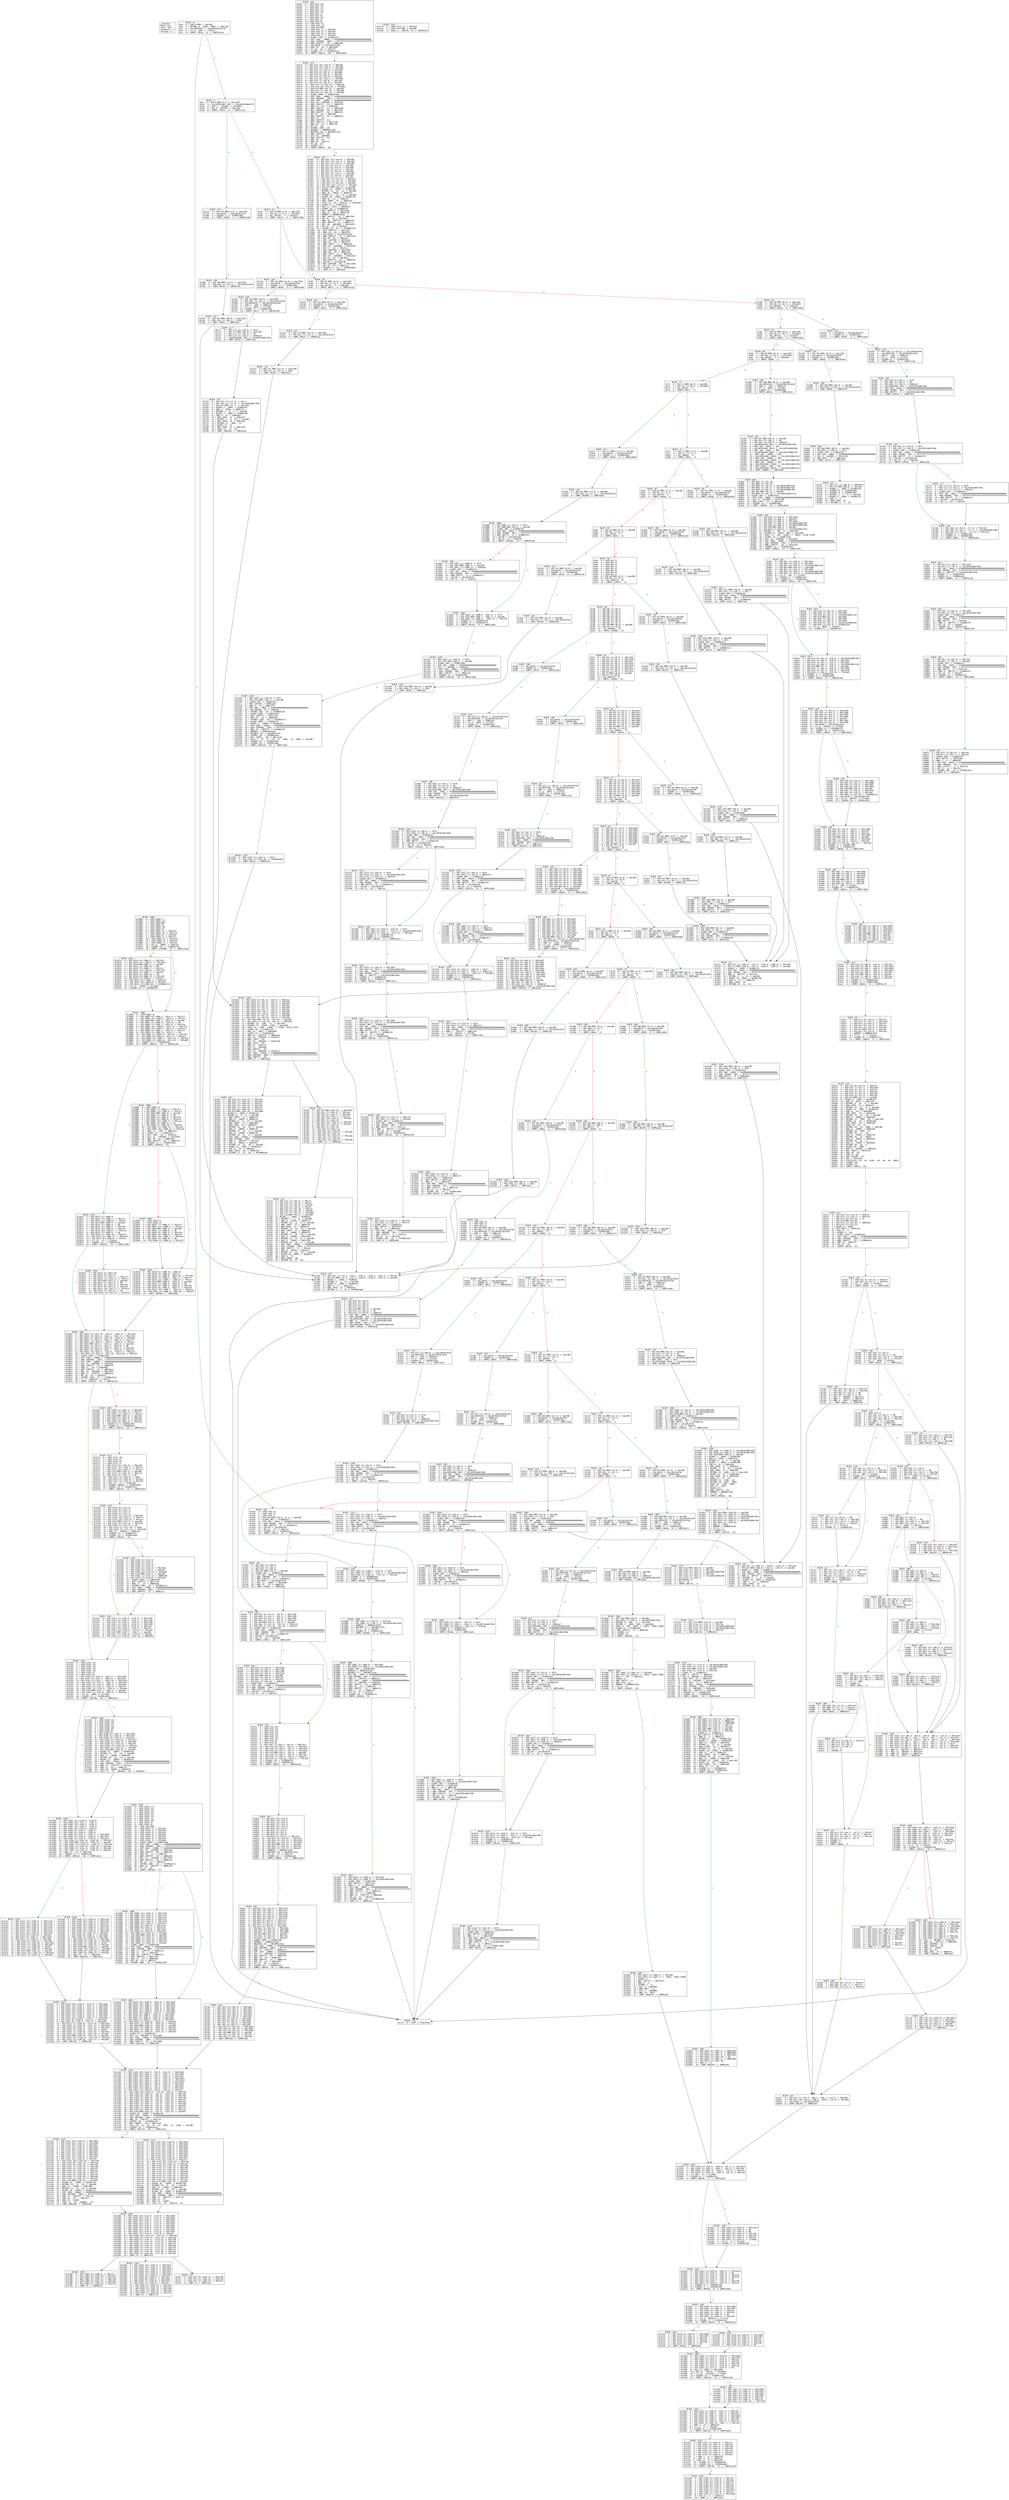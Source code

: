 
digraph G {
graph [fontname = "consolas"];
node  [fontname = "consolas"];
edge  [fontname = "consolas"];
ff [label="{_dispatch\lHash: 0x0\lStart: 0x0\lArguments: []\lStorage: []\l}", shape="record"];
block_0 [label="----- BLOCK ~0 -----\l0x0: .0 = uPHI~0-MEM // mem(0B)\l0x4: .3 = MSTORE(.0, .2#40, .1#80) // mem(32B)\l0x7: .5 = CALLDATASIZE // CALLDATASIZEx4fa9\l0x8: .6 = LT(.5, .4#4) // LT0x2a7\l0xc: .8 = JUMPI(.7#14d, .6) // JUMPIx4ce4\l", shape="record"];
block_d [label="----- BLOCK ~d -----\l0xd: .0 = PHI~d-MEM(~0.3) // mem(32B)\l0x2d: .3 = CALLDATALOAD(.2#0) // CALLDATALOAD0x797\l0x2e: .4 = DIV(.3, .1#1000) // DIVx6811\l0x35: .6 = EQ(.4, .5#1f60) // EQxcf6e\l0x39: .8 = JUMPI(.7#17d, .6) // JUMPIx1133\l", shape="record"];
block_3a [label="----- BLOCK ~3a -----\l0x3a: .0 = PHI~3a-MEM(~d.0) // mem(32B)\l0x3a: .1 = PHI~3a[-1](~d.4) // DIVx6811\l0x40: .3 = EQ(.2#7220, .1) // EQx871e\l0x44: .5 = JUMPI(.4#1a4, .3) // JUMPIx1908\l", shape="record"];
block_45 [label="----- BLOCK ~45 -----\l0x45: .0 = PHI~45-MEM(~3a.0) // mem(32B)\l0x45: .1 = PHI~45[-1](~3a.1) // DIVx6811\l0x4b: .3 = EQ(.2#cf93, .1) // EQ0x30e\l0x4f: .5 = JUMPI(.4#215, .3) // JUMPIx4735\l", shape="record"];
block_50 [label="----- BLOCK ~50 -----\l0x50: .0 = PHI~50-MEM(~45.0) // mem(32B)\l0x50: .1 = PHI~50[-1](~45.1) // DIVx6811\l0x56: .3 = EQ(.2#1b58, .1) // EQ0x233\l0x5a: .5 = JUMPI(.4#22a, .3) // JUMPIx3e05\l", shape="record"];
block_5b [label="----- BLOCK ~5b -----\l0x5b: .0 = PHI~5b-MEM(~50.0) // mem(32B)\l0x5b: .1 = PHI~5b[-1](~50.1) // DIVx6811\l0x61: .3 = EQ(.2#1f3a, .1) // EQx35f0\l0x65: .5 = JUMPI(.4#25d, .3) // JUMPIx581a\l", shape="record"];
block_66 [label="----- BLOCK ~66 -----\l0x66: .0 = PHI~66-MEM(~5b.0) // mem(32B)\l0x66: .1 = PHI~66[-1](~5b.1) // DIVx6811\l0x6c: .3 = EQ(.2#403a, .1) // EQ0xa6a\l0x70: .5 = JUMPI(.4#286, .3)\l", shape="record"];
block_71 [label="----- BLOCK ~71 -----\l0x71: .0 = PHI~71-MEM(~66.0) // mem(0B)\l0x71: .1 = PHI~71[-1](~66.1) // DIVx6811\l0x77: .3 = EQ(.2#41c0, .1)\l0x7b: .5 = JUMPI(.4#2c7, .3)\l", shape="record"];
block_7c [label="----- BLOCK ~7c -----\l0x7c: .0 = PHI~7c-MEM(~71.0) // mem(0B)\l0x7c: .1 = PHI~7c[-1](~71.1)\l0x82: .3 = EQ(.2#4d61, .1)\l0x86: .5 = JUMPI(.4#2dc, .3)\l", shape="record"];
block_87 [label="----- BLOCK ~87 -----\l0x87: .0 = PHI~87-MEM(~7c.0) // mem(0B)\l0x87: .1 = PHI~87[-1](~7c.1)\l0x8d: .3 = EQ(.2#5270, .1)\l0x91: .5 = JUMPI(.4#30d, .3)\l", shape="record"];
block_92 [label="----- BLOCK ~92 -----\l0x92: .0 = PHI~92-MEM(~87.0) // mem(0B)\l0x92: .1 = PHI~92[-1](~87.1)\l0x98: .3 = EQ(.2#537a, .1)\l0x9c: .5 = JUMPI(.4#322, .3)\l", shape="record"];
block_9d [label="----- BLOCK ~9d -----\l0x9d: .0 = uPHI~9d[-2]\l0x9d: .1 = uPHI~9d[-3]\l0x9d: .2 = uPHI~9d[-4]\l0x9d: .3 = uPHI~9d[-5]\l0x9d: .4 = uPHI~9d[-6]\l0x9d: .5 = uPHI~9d[-8]\l0x9d: .6 = uPHI~9d[-9]\l0x9d: .7 = uPHI~9d[-7]\l0x9d: .8 = PHI~9d-MEM(~92.0) // mem(0B)\l0x9d: .9 = PHI~9d[-1](~92.1)\l0xa3: .11 = EQ(.10#5724, .9)\l0xa7: .13 = JUMPI(.12#337, .11)\l", shape="record"];
block_a8 [label="----- BLOCK ~a8 -----\l0xa8: .0 = PHI~a8[-2](~9d.0)\l0xa8: .1 = PHI~a8[-3](~9d.1)\l0xa8: .2 = PHI~a8[-4](~9d.2)\l0xa8: .3 = PHI~a8[-5](~9d.3)\l0xa8: .4 = PHI~a8[-6](~9d.4)\l0xa8: .5 = PHI~a8[-8](~9d.5)\l0xa8: .6 = PHI~a8[-9](~9d.6)\l0xa8: .7 = PHI~a8[-7](~9d.7)\l0xa8: .8 = PHI~a8-MEM(~9d.8) // mem(0B)\l0xa8: .9 = PHI~a8[-1](~9d.9)\l0xae: .11 = EQ(.10#5825, .9)\l0xb2: .13 = JUMPI(.12#368, .11)\l", shape="record"];
block_b3 [label="----- BLOCK ~b3 -----\l0xb3: .0 = PHI~b3[-2](~a8.0) // PHIx1101\l0xb3: .1 = PHI~b3[-3](~a8.1) // PHIx1100\l0xb3: .2 = PHI~b3[-4](~a8.2) // PHIx10ff\l0xb3: .3 = PHI~b3[-5](~a8.3) // PHIx10fe\l0xb3: .4 = PHI~b3[-6](~a8.4) // PHIx10fd\l0xb3: .5 = PHI~b3[-8](~a8.5) // PHIx10fc\l0xb3: .6 = PHI~b3[-9](~a8.6) // PHIx10fb\l0xb3: .7 = PHI~b3[-7](~a8.7) // PHIx10fa\l0xb3: .8 = PHI~b3-MEM(~a8.8) // mem(0B)\l0xb3: .9 = PHI~b3[-1](~a8.9)\l0xb9: .11 = EQ(.10#5f7b, .9)\l0xbd: .13 = JUMPI(.12#39b, .11)\l", shape="record"];
block_be [label="----- BLOCK ~be -----\l0xbe: .0 = PHI~be[-2](~b3.0) // PHIx10c2\l0xbe: .1 = PHI~be[-3](~b3.1) // PHIx10c1\l0xbe: .2 = PHI~be[-4](~b3.2) // PHIx10c0\l0xbe: .3 = PHI~be[-5](~b3.3) // PHIx10bf\l0xbe: .4 = PHI~be[-6](~b3.4) // PHIx10be\l0xbe: .5 = PHI~be[-8](~b3.5) // PHIx10bd\l0xbe: .6 = PHI~be[-9](~b3.6) // PHIx10bc\l0xbe: .7 = PHI~be[-7](~b3.7) // PHIx10bb\l0xbe: .8 = PHI~be-MEM(~b3.8) // mem(0B)\l0xbe: .9 = PHI~be[-1](~b3.9)\l0xc4: .11 = EQ(.10#6b5c, .9)\l0xc8: .13 = JUMPI(.12#3ce, .11)\l", shape="record"];
block_c9 [label="----- BLOCK ~c9 -----\l0xc9: .0 = PHI~c9[-2](~be.0) // PHIx10c2\l0xc9: .1 = PHI~c9[-3](~be.1) // PHIx10c1\l0xc9: .2 = PHI~c9[-4](~be.2) // PHIx10c0\l0xc9: .3 = PHI~c9[-5](~be.3) // PHIx10bf\l0xc9: .4 = PHI~c9[-6](~be.4) // PHIx10be\l0xc9: .5 = PHI~c9[-8](~be.5) // PHIx10bd\l0xc9: .6 = PHI~c9[-9](~be.6) // PHIx10bc\l0xc9: .7 = PHI~c9[-7](~be.7) // PHIx10bb\l0xc9: .8 = PHI~c9-MEM(~be.8) // mem(0B)\l0xc9: .9 = PHI~c9[-1](~be.9)\l0xcf: .11 = EQ(.10#7368, .9)\l0xd3: .13 = JUMPI(.12#3e3, .11)\l", shape="record"];
block_d4 [label="----- BLOCK ~d4 -----\l0xd4: .0 = PHI~d4[-2](~c9.0) // PHIx1094\l0xd4: .1 = PHI~d4[-3](~c9.1) // PHIx1093\l0xd4: .2 = PHI~d4[-4](~c9.2) // PHIx1092\l0xd4: .3 = PHI~d4[-5](~c9.3) // PHIx1091\l0xd4: .4 = PHI~d4[-6](~c9.4) // PHIx1090\l0xd4: .5 = PHI~d4[-8](~c9.5) // PHIx108f\l0xd4: .6 = PHI~d4[-9](~c9.6) // PHIx108e\l0xd4: .7 = PHI~d4[-7](~c9.7) // PHIx108d\l0xd4: .8 = PHI~d4-MEM(~c9.8) // mem(0B)\l0xd4: .9 = PHI~d4[-1](~c9.9)\l0xda: .11 = EQ(.10#7914, .9)\l0xde: .13 = JUMPI(.12#3f8, .11)\l", shape="record"];
block_df [label="----- BLOCK ~df -----\l0xdf: .0 = PHI~df-MEM(~d4.8) // mem(0B)\l0xdf: .1 = PHI~df[-1](~d4.9)\l0xe5: .3 = EQ(.2#b539, .1)\l0xe9: .5 = JUMPI(.4#463, .3)\l", shape="record"];
block_ea [label="----- BLOCK ~ea -----\l0xea: .0 = PHI~ea-MEM(~df.0) // mem(0B)\l0xea: .1 = PHI~ea[-1](~df.1)\l0xf0: .3 = EQ(.2#bcce, .1)\l0xf4: .5 = JUMPI(.4#478, .3)\l", shape="record"];
block_f5 [label="----- BLOCK ~f5 -----\l0xf5: .0 = PHI~f5-MEM(~ea.0) // mem(0B)\l0xf5: .1 = PHI~f5[-1](~ea.1)\l0xfb: .3 = EQ(.2#bf02, .1)\l0xff: .5 = JUMPI(.4#48d, .3)\l", shape="record"];
block_100 [label="----- BLOCK ~100 -----\l0x100: .0 = PHI~100-MEM(~f5.0) // mem(0B)\l0x100: .1 = PHI~100[-1](~f5.1)\l0x106: .3 = EQ(.2#c107, .1)\l0x10a: .5 = JUMPI(.4#4a2, .3)\l", shape="record"];
block_10b [label="----- BLOCK ~10b -----\l0x10b: .0 = PHI~10b-MEM(~100.0) // mem(0B)\l0x10b: .1 = PHI~10b[-1](~100.1)\l0x111: .3 = EQ(.2#ca72, .1)\l0x115: .5 = JUMPI(.4#4db, .3)\l", shape="record"];
block_116 [label="----- BLOCK ~116 -----\l0x116: .0 = PHI~116-MEM(~10b.0) // mem(0B)\l0x116: .1 = PHI~116[-1](~10b.1)\l0x11c: .3 = EQ(.2#d6d3, .1)\l0x120: .5 = JUMPI(.4#50b, .3)\l", shape="record"];
block_121 [label="----- BLOCK ~121 -----\l0x121: .0 = PHI~121-MEM(~116.0) // mem(0B)\l0x121: .1 = PHI~121[-1](~116.1)\l0x127: .3 = EQ(.2#d702, .1)\l0x12b: .5 = JUMPI(.4#535, .3)\l", shape="record"];
block_12c [label="----- BLOCK ~12c -----\l0x12c: .0 = PHI~12c-MEM(~121.0) // mem(0B)\l0x12c: .1 = PHI~12c[-1](~121.1)\l0x132: .3 = EQ(.2#df88, .1)\l0x136: .5 = JUMPI(.4#568, .3)\l", shape="record"];
block_137 [label="----- BLOCK ~137 -----\l0x137: .0 = PHI~137-MEM(~12c.0) // mem(0B)\l0x137: .1 = PHI~137[-1](~12c.1)\l0x13d: .3 = EQ(.2#e1fd, .1)\l0x141: .5 = JUMPI(.4#57d, .3)\l", shape="record"];
block_142 [label="----- BLOCK ~142 -----\l0x142: .0 = PHI~142-MEM(~137.0) // mem(0B)\l0x142: .1 = PHI~142[-1](~137.1)\l0x148: .3 = EQ(.2#f8bb, .1)\l0x14c: .5 = JUMPI(.4#5a7, .3)\l", shape="record"];
block_14d [label="----- BLOCK ~14d -----\l0x14d: .0 = uPHI~14d[-3]\l0x14d: .1 = uPHI~14d[-2]\l0x14d: .2 = uPHI~14d[-1]\l0x14d: .3 = PHI~14d-MEM(~142.0, ~0.3) // mem(0B)\l0x150: .5 = SLOAD(.4#1) // SLOAD0x5c3\l0x157: .9 = EXP(.8#2, .7#a0) // #10000000000000000000000000000000000000000\l0x158: .10 = SUB(.9#1000, .6#1) // #ffffffffffffffffffffffffffffffffffffffff\l0x159: .11 = AND(.10#ffff, .5) // SLOAD0x5c3\l0x15a: .12 = CALLER // CALLERx4fa9\l0x15b: .13 = EQ(.12, .11) // EQ0x7a2\l0x15c: .14 = ISZERO(.13) // ISZEROx4ccc\l0x160: .16 = JUMPI(.15#17b, .14) // JUMPI0x28e\l", shape="record"];
block_161 [label="----- BLOCK ~161 -----\l0x161: .0 = PHI~161[-3](~14d.0)\l0x161: .1 = PHI~161[-2](~14d.1)\l0x161: .2 = PHI~161[-1](~14d.2)\l0x161: .3 = PHI~161-MEM(~14d.3) // mem(0B)\l0x163: .5 = SLOAD(.4#1) // SLOAD0x5c3\l0x16e: .10 = EXP(.9#2, .8#a0) // #10000000000000000000000000000000000000000\l0x16f: .11 = SUB(.10#1000, .7#1) // #ffffffffffffffffffffffffffffffffffffffff\l0x170: .12 = AND(.11#ffff, .5) // SLOAD0x5c3\l0x171: .13 = CALLVALUE // CALLVALUEx4fa9\l0x175: .15 = MUL(.13, .14#64) // MUL0x646\l0x176: .16 = ADD(.15, .13) // ADD0x7e3\l0x17a: .18 = JUMP(.17#5da) // JUMP0x34b\l", shape="record"];
block_17b [label="----- BLOCK ~17b -----\l0x17c: .0 = STOP // STOPx4fa9\l", shape="record"];
block_17d [label="----- BLOCK ~17d -----\l0x17d: .0 = PHI~17d-MEM(~d.0) // mem(32B)\l0x17e: .1 = CALLVALUE // CALLVALUEx4fa9\l0x180: .2 = ISZERO(.1) // ISZEROx399c\l0x184: .4 = JUMPI(.3#189, .2) // JUMPI0x208\l", shape="record"];
block_189 [label="----- BLOCK ~189 -----\l0x189: .0 = PHI~189-MEM(~17d.0) // mem(32B)\l0x189: .1 = PHI~189[-1](~17d.1) // CALLVALUEx4fa9\l0x191: .4 = JUMP(.3#75b) // JUMP0xfb4\l", shape="record"];
block_192 [label="----- BLOCK ~192 -----\l0x192: .0 = PHI~192[-1](~7a7.2, ~75b.2, ~154a.2, ~124a.2, ~1555.2) // PHIxb9\l0x192: .1 = PHI~192-MEM(~7a7.0, ~75b.0, ~154a.0, ~124a.0, ~1555.0) // mem(0B)\l0x196: .3 = MLOAD(.1, .2#40) // MLOADxb7\l0x199: .4 = MSTORE(.1, .3, .0) // mem(0B)\l0x19a: .5 = MLOAD(.4, .2#40) // MLOADxbb\l0x19e: .6 = SUB(.3, .5) // SUBx111d\l0x1a1: .8 = ADD(.7#20, .6) // ADD0x61d\l0x1a3: .9 = RETURN(.4, .5, .8) // RETURNx4d8b\l", shape="record"];
block_1a4 [label="----- BLOCK ~1a4 -----\l0x1a4: .0 = PHI~1a4-MEM(~3a.0) // mem(32B)\l0x1a5: .1 = CALLVALUE // CALLVALUEx4fa9\l0x1a7: .2 = ISZERO(.1) // ISZEROx399c\l0x1ab: .4 = JUMPI(.3#1b0, .2) // JUMPI0x46e\l", shape="record"];
block_1b0 [label="----- BLOCK ~1b0 -----\l0x1b0: .0 = PHI~1b0-MEM(~1a4.0) // mem(32B)\l0x1b0: .1 = PHI~1b0[-1](~1a4.1) // CALLVALUEx4fa9\l0x1b8: .4 = CALLDATASIZE // CALLDATASIZEx4fa9\l0x1b9: .5 = SUB(.4, .3#4) // SUB0x2a7\l0x1bd: .7 = LT(.5, .6#20) // LTx2325\l0x1be: .8 = ISZERO(.7) // ISZEROx1076\l0x1c2: .10 = JUMPI(.9#1c7, .8) // JUMPI0x189\l", shape="record"];
block_1c7 [label="----- BLOCK ~1c7 -----\l0x1c7: .0 = PHI~1c7[-3](~1b0.2) // #1ce\l0x1c7: .1 = PHI~1c7-MEM(~1b0.0) // mem(32B)\l0x1c7: .2 = PHI~1c7[-2](~1b0.3) // #4\l0x1c7: .3 = PHI~1c7[-1](~1b0.5) // SUB0x2a7\l0x1c9: .4 = CALLDATALOAD(.2#4) // CALLDATALOADx764b\l0x1cd: .6 = JUMP(.5#761) // JUMPx57a6\l", shape="record"];
block_1ce [label="----- BLOCK ~1ce -----\l0x1ce: .0 = PHI~1ce[-3](~791.5) // PHIxf1\l0x1ce: .1 = PHI~1ce[-2](~791.9) // PHIxe9\l0x1ce: .2 = PHI~1ce[-1](~791.14) // PHIxe8\l0x1ce: .3 = PHI~1ce[-4](~791.8) // PHIxe7\l0x1ce: .4 = PHI~1ce[-5](~791.10) // PHIxe3\l0x1ce: .5 = PHI~1ce[-6](~791.12) // PHIxe0\l0x1ce: .6 = PHI~1ce[-7](~791.15) // PHIxe99\l0x1ce: .7 = PHI~1ce-MEM(~791.0) // mem(64B)\l0x1d2: .9 = MLOAD(.7, .8#40) // MLOADxda\l0x1d5: .10 = MSTORE(.7, .9, .6) // mem(0B)\l0x1d9: .12 = ADD(.9, .11#20) // ADD0x177\l0x1dd: .13 = MSTORE(.10, .12, .5) // mem(0B)\l0x1e2: .15 = AND(.14#ff, .4) // AND0x75e\l0x1e5: .16 = ADD(.8#40, .9) // ADD0x452\l0x1e6: .17 = MSTORE(.13, .16, .15) // mem(0B)\l0x1ea: .18 = AND(.14#ff, .3) // AND0x36e\l0x1ee: .20 = ADD(.9, .19#60) // ADD0x2fe\l0x1ef: .21 = MSTORE(.17, .20, .18) // mem(0B)\l0x1f3: .23 = ADD(.9, .22#80) // ADDx6549\l0x1f4: .24 = MSTORE(.21, .23, .0) // mem(0B)\l0x1f8: .26 = ADD(.9, .25#a0) // ADDx378b\l0x1fc: .27 = MSTORE(.24, .26, .1) // mem(0B)\l0x203: .31 = EXP(.30#2, .29#a0) // #10000000000000000000000000000000000000000\l0x204: .32 = SUB(.31#1000, .28#1) // #ffffffffffffffffffffffffffffffffffffffff\l0x205: .33 = AND(.32#ffff, .2) // PHIxe8\l0x209: .35 = ADD(.9, .34#c0) // ADDx4ccc\l0x20a: .36 = MSTORE(.27, .35, .33) // mem(0B)\l0x20b: .37 = MLOAD(.36, .8#40) // MLOADxfe\l0x20f: .38 = SUB(.9, .37)\l0x212: .40 = ADD(.39#e0, .38)\l0x214: .41 = RETURN(.36, .37, .40)\l", shape="record"];
block_215 [label="----- BLOCK ~215 -----\l0x215: .0 = PHI~215-MEM(~45.0) // mem(32B)\l0x216: .1 = CALLVALUE // CALLVALUEx4fa9\l0x218: .2 = ISZERO(.1) // ISZEROx399c\l0x21c: .4 = JUMPI(.3#221, .2) // JUMPIx1baa\l", shape="record"];
block_221 [label="----- BLOCK ~221 -----\l0x221: .0 = PHI~221-MEM(~215.0) // mem(32B)\l0x221: .1 = PHI~221[-1](~215.1) // CALLVALUEx4fa9\l0x229: .4 = JUMP(.3#7a7) // JUMP0x51a\l", shape="record"];
block_22a [label="----- BLOCK ~22a -----\l0x22b: .0 = CALLVALUE // CALLVALUEx4fa9\l0x22d: .1 = ISZERO(.0) // ISZEROx399c\l0x231: .3 = JUMPI(.2#236, .1) // JUMPIx1ec6\l", shape="record"];
block_236 [label="----- BLOCK ~236 -----\l0x236: .0 = PHI~236[-1](~22a.0) // CALLVALUEx4fa9\l0x23e: .3 = CALLDATASIZE // CALLDATASIZEx4fa9\l0x23f: .4 = SUB(.3, .2#4) // SUB0x2a7\l0x243: .6 = LT(.4, .5#20) // LTx2325\l0x244: .7 = ISZERO(.6) // ISZEROx1076\l0x248: .9 = JUMPI(.8#24d, .7) // JUMPIx71d6\l", shape="record"];
block_24d [label="----- BLOCK ~24d -----\l0x24d: .0 = PHI~24d[-3](~236.1) // #17b\l0x24d: .1 = PHI~24d[-2](~236.2) // #4\l0x24d: .2 = PHI~24d[-1](~236.4) // SUB0x2a7\l0x24f: .3 = CALLDATALOAD(.1#4) // CALLDATALOADx764b\l0x256: .7 = EXP(.6#2, .5#a0) // #10000000000000000000000000000000000000000\l0x257: .8 = SUB(.7#1000, .4#1) // #ffffffffffffffffffffffffffffffffffffffff\l0x258: .9 = AND(.8#ffff, .3) // CALLDATALOADx764b\l0x25c: .11 = JUMP(.10#7b3) // JUMPx1bdf\l", shape="record"];
block_25d [label="----- BLOCK ~25d -----\l0x25d: .0 = PHI~25d-MEM(~5b.0) // mem(32B)\l0x25e: .1 = CALLVALUE // CALLVALUEx4fa9\l0x260: .2 = ISZERO(.1) // ISZEROx399c\l0x264: .4 = JUMPI(.3#269, .2) // JUMPI0xafe\l", shape="record"];
block_269 [label="----- BLOCK ~269 -----\l0x269: .0 = PHI~269-MEM(~25d.0) // mem(0B)\l0x269: .1 = PHI~269[-1](~25d.1) // CALLVALUEx4fa9\l0x271: .4 = JUMP(.3#8a6) // JUMPx1bf4\l", shape="record"];
block_272 [label="----- BLOCK ~272 -----\l0x272: .0 = PHI~272[-1](~8a6.9) // ANDx4c94\l0x272: .1 = PHI~272-MEM(~8a6.0) // mem(0B)\l0x276: .3 = MLOAD(.1, .2#40) // MLOADx139\l0x278: .4 = ISZERO(.0) // ISZERO0x460\l0x279: .5 = ISZERO(.4) // ISZEROx1d87\l0x27b: .6 = MSTORE(.1, .3, .5) // mem(0B)\l0x27c: .7 = MLOAD(.6, .2#40) // MLOADx13f\l0x280: .8 = SUB(.3, .7)\l0x283: .10 = ADD(.9#20, .8)\l0x285: .11 = RETURN(.6, .7, .10)\l", shape="record"];
block_286 [label="----- BLOCK ~286 -----\l0x286: .0 = PHI~286-MEM(~66.0) // mem(0B)\l0x28d: .3 = CALLDATASIZE // CALLDATASIZEx4fa9\l0x28e: .4 = SUB(.3, .2#4) // SUB0x2a7\l0x292: .6 = LT(.4, .5#e0) // LT0x286\l0x293: .7 = ISZERO(.6) // ISZERO0x6b8\l0x297: .9 = JUMPI(.8#29c, .7) // JUMPIx2bc6\l", shape="record"];
block_29c [label="----- BLOCK ~29c -----\l0x29c: .0 = PHI~29c-MEM(~286.0) // mem(0B)\l0x29c: .1 = PHI~29c[-2](~286.2) // #4\l0x29c: .2 = PHI~29c[-1](~286.4) // SUB0x2a7\l0x29f: .3 = CALLDATALOAD(.1#4) // CALLDATALOADx764b\l0x2a4: .5 = ADD(.1#4, .4#20) // #24\l0x2a5: .6 = CALLDATALOAD(.5#24) // CALLDATALOAD0x30d\l0x2aa: .8 = ADD(.1#4, .7#40) // #44\l0x2ab: .9 = CALLDATALOAD(.8#44) // CALLDATALOAD0x763\l0x2b0: .11 = ADD(.1#4, .10#60) // #64\l0x2b1: .12 = CALLDATALOAD(.11#64) // CALLDATALOADx1fa3\l0x2b6: .14 = ADD(.1#4, .13#80) // #84\l0x2b7: .15 = CALLDATALOAD(.14#84) // CALLDATALOAD0x25b\l0x2bc: .17 = ADD(.1#4, .16#a0) // #a4\l0x2bd: .18 = CALLDATALOAD(.17#a4) // CALLDATALOADx3319\l0x2c1: .20 = ADD(.19#c0, .1#4) // #c4\l0x2c2: .21 = CALLDATALOAD(.20#c4) // CALLDATALOADx2ac3\l0x2c6: .23 = JUMP(.22#8b6) // JUMPx5486\l", shape="record"];
block_2c7 [label="----- BLOCK ~2c7 -----\l0x2c7: .0 = PHI~2c7-MEM(~71.0) // mem(0B)\l0x2c8: .1 = CALLVALUE // CALLVALUEx4fa9\l0x2ca: .2 = ISZERO(.1) // ISZEROx399c\l0x2ce: .4 = JUMPI(.3#2d3, .2) // JUMPIx68a9\l", shape="record"];
block_2d3 [label="----- BLOCK ~2d3 -----\l0x2d3: .0 = PHI~2d3-MEM(~2c7.0) // mem(0B)\l0x2d3: .1 = PHI~2d3[-1](~2c7.1) // CALLVALUEx4fa9\l0x2db: .4 = JUMP(.3#1088) // JUMPx4a30\l", shape="record"];
block_2dc [label="----- BLOCK ~2dc -----\l0x2dc: .0 = PHI~2dc-MEM(~7c.0) // mem(0B)\l0x2dd: .1 = CALLVALUE // CALLVALUEx4fa9\l0x2df: .2 = ISZERO(.1) // ISZEROx399c\l0x2e3: .4 = JUMPI(.3#2e8, .2) // JUMPI0x44b\l", shape="record"];
block_2e8 [label="----- BLOCK ~2e8 -----\l0x2e8: .0 = PHI~2e8-MEM(~2dc.0) // mem(0B)\l0x2e8: .1 = PHI~2e8[-1](~2dc.1) // CALLVALUEx4fa9\l0x2f0: .4 = JUMP(.3#122c) // JUMPx38c8\l", shape="record"];
block_2f1 [label="----- BLOCK ~2f1 -----\l0x2f1: .0 = PHI~2f1[-1](~1494.9, ~122c.9, ~123b.9, ~1485.9) // PHIx185\l0x2f1: .1 = PHI~2f1-MEM(~1494.0, ~122c.0, ~123b.0, ~1485.0) // mem(0B)\l0x2f5: .3 = MLOAD(.1, .2#40) // MLOADx17e\l0x2fc: .7 = EXP(.6#2, .5#a0) // #10000000000000000000000000000000000000000\l0x2fd: .8 = SUB(.7#1000, .4#1) // #ffffffffffffffffffffffffffffffffffffffff\l0x300: .9 = AND(.0, .8#ffff) // PHIx185\l0x302: .10 = MSTORE(.1, .3, .9) // mem(0B)\l0x303: .11 = MLOAD(.10, .2#40) // MLOADx188\l0x307: .12 = SUB(.3, .11) // SUB0x7b5\l0x30a: .14 = ADD(.13#20, .12)\l0x30c: .15 = RETURN(.10, .11, .14)\l", shape="record"];
block_30d [label="----- BLOCK ~30d -----\l0x30d: .0 = PHI~30d-MEM(~87.0) // mem(0B)\l0x30e: .1 = CALLVALUE // CALLVALUEx4fa9\l0x310: .2 = ISZERO(.1) // ISZEROx399c\l0x314: .4 = JUMPI(.3#319, .2) // JUMPI0x192\l", shape="record"];
block_319 [label="----- BLOCK ~319 -----\l0x319: .0 = PHI~319-MEM(~30d.0) // mem(0B)\l0x319: .1 = PHI~319[-1](~30d.1) // CALLVALUEx4fa9\l0x321: .4 = JUMP(.3#123b) // JUMP0x260\l", shape="record"];
block_322 [label="----- BLOCK ~322 -----\l0x322: .0 = PHI~322-MEM(~92.0) // mem(0B)\l0x323: .1 = CALLVALUE // CALLVALUEx4fa9\l0x325: .2 = ISZERO(.1) // ISZEROx399c\l0x329: .4 = JUMPI(.3#32e, .2) // JUMPI0x161\l", shape="record"];
block_32e [label="----- BLOCK ~32e -----\l0x32e: .0 = PHI~32e-MEM(~322.0) // mem(0B)\l0x32e: .1 = PHI~32e[-1](~322.1) // CALLVALUEx4fa9\l0x336: .4 = JUMP(.3#124a) // JUMP0x230\l", shape="record"];
block_337 [label="----- BLOCK ~337 -----\l0x337: .0 = PHI~337-MEM(~9d.8) // mem(0B)\l0x338: .1 = CALLVALUE // CALLVALUEx4fa9\l0x33a: .2 = ISZERO(.1) // ISZEROx399c\l0x33e: .4 = JUMPI(.3#343, .2) // JUMPIx4285\l", shape="record"];
block_343 [label="----- BLOCK ~343 -----\l0x343: .0 = PHI~343-MEM(~337.0) // mem(0B)\l0x343: .1 = PHI~343[-1](~337.1) // CALLVALUEx4fa9\l0x34b: .4 = JUMP(.3#124f) // JUMPx2715\l", shape="record"];
block_34c [label="----- BLOCK ~34c -----\l0x34c: .0 = PHI~34c[-1](~19d5.13, ~153b.9, ~124f.9) // PHIx1b6\l0x34c: .1 = PHI~34c-MEM(~19d5.0, ~153b.0, ~124f.0) // mem(0B)\l0x350: .3 = MLOAD(.1, .2#40) // MLOADx1af\l0x357: .7 = EXP(.6#2, .5#80) // #100000000000000000000000000000000\l0x358: .8 = SUB(.7#1000, .4#1) // #ffffffffffffffffffffffffffffffff\l0x35b: .9 = AND(.0, .8#ffff) // ANDx4bf5\l0x35d: .10 = MSTORE(.1, .3, .9) // mem(0B)\l0x35e: .11 = MLOAD(.10, .2#40) // MLOADx1b9\l0x362: .12 = SUB(.3, .11) // SUB0x4d7\l0x365: .14 = ADD(.13#20, .12)\l0x367: .15 = RETURN(.10, .11, .14)\l", shape="record"];
block_368 [label="----- BLOCK ~368 -----\l0x369: .0 = CALLVALUE // CALLVALUEx4fa9\l0x36b: .1 = ISZERO(.0) // ISZEROx399c\l0x36f: .3 = JUMPI(.2#374, .1) // JUMPIx5c64\l", shape="record"];
block_374 [label="----- BLOCK ~374 -----\l0x374: .0 = PHI~374[-1](~368.0) // CALLVALUEx4fa9\l0x37c: .3 = CALLDATASIZE // CALLDATASIZEx4fa9\l0x37d: .4 = SUB(.3, .2#4) // SUB0x2a7\l0x381: .6 = LT(.4, .5#20) // LTx2325\l0x382: .7 = ISZERO(.6) // ISZEROx1076\l0x386: .9 = JUMPI(.8#38b, .7) // JUMPI0x62c\l", shape="record"];
block_38b [label="----- BLOCK ~38b -----\l0x38b: .0 = PHI~38b[-3](~374.1) // #17b\l0x38b: .1 = PHI~38b[-2](~374.2) // #4\l0x38b: .2 = PHI~38b[-1](~374.4) // SUB0x2a7\l0x38d: .3 = CALLDATALOAD(.1#4) // CALLDATALOADx764b\l0x394: .7 = EXP(.6#2, .5#a0) // #10000000000000000000000000000000000000000\l0x395: .8 = SUB(.7#1000, .4#1) // #ffffffffffffffffffffffffffffffffffffffff\l0x396: .9 = AND(.8#ffff, .3) // CALLDATALOADx764b\l0x39a: .11 = JUMP(.10#125e) // JUMPx5570\l", shape="record"];
block_39b [label="----- BLOCK ~39b -----\l0x39c: .0 = CALLVALUE // CALLVALUEx4fa9\l0x39e: .1 = ISZERO(.0) // ISZEROx399c\l0x3a2: .3 = JUMPI(.2#3a7, .1) // JUMPIx3e51\l", shape="record"];
block_3a7 [label="----- BLOCK ~3a7 -----\l0x3a7: .0 = PHI~3a7[-1](~39b.0) // CALLVALUEx4fa9\l0x3af: .3 = CALLDATASIZE // CALLDATASIZEx4fa9\l0x3b0: .4 = SUB(.3, .2#4) // SUB0x2a7\l0x3b4: .6 = LT(.4, .5#20) // LTx2325\l0x3b5: .7 = ISZERO(.6) // ISZEROx1076\l0x3b9: .9 = JUMPI(.8#3be, .7) // JUMPIx11a5\l", shape="record"];
block_3be [label="----- BLOCK ~3be -----\l0x3be: .0 = PHI~3be[-3](~3a7.1) // #17b\l0x3be: .1 = PHI~3be[-2](~3a7.2) // #4\l0x3be: .2 = PHI~3be[-1](~3a7.4) // SUB0x2a7\l0x3c0: .3 = CALLDATALOAD(.1#4) // CALLDATALOADx764b\l0x3c7: .7 = EXP(.6#2, .5#80) // #100000000000000000000000000000000\l0x3c8: .8 = SUB(.7#1000, .4#1) // #ffffffffffffffffffffffffffffffff\l0x3c9: .9 = AND(.8#ffff, .3) // ANDx27c5\l0x3cd: .11 = JUMP(.10#1351) // JUMPx4276\l", shape="record"];
block_3ce [label="----- BLOCK ~3ce -----\l0x3ce: .0 = PHI~3ce-MEM(~be.8) // mem(0B)\l0x3cf: .1 = CALLVALUE // CALLVALUEx4fa9\l0x3d1: .2 = ISZERO(.1) // ISZEROx399c\l0x3d5: .4 = JUMPI(.3#3da, .2) // JUMPI0x103\l", shape="record"];
block_3da [label="----- BLOCK ~3da -----\l0x3da: .0 = PHI~3da-MEM(~3ce.0) // mem(0B)\l0x3da: .1 = PHI~3da[-1](~3ce.1) // CALLVALUEx4fa9\l0x3e2: .4 = JUMP(.3#1485) // JUMP0x12a\l", shape="record"];
block_3e3 [label="----- BLOCK ~3e3 -----\l0x3e3: .0 = PHI~3e3-MEM(~c9.8) // mem(0B)\l0x3e4: .1 = CALLVALUE // CALLVALUEx4fa9\l0x3e6: .2 = ISZERO(.1) // ISZEROx399c\l0x3ea: .4 = JUMPI(.3#3ef, .2) // JUMPI0x4a1\l", shape="record"];
block_3ef [label="----- BLOCK ~3ef -----\l0x3ef: .0 = PHI~3ef-MEM(~3e3.0) // mem(0B)\l0x3ef: .1 = PHI~3ef[-1](~3e3.1) // CALLVALUEx4fa9\l0x3f7: .4 = JUMP(.3#1494) // JUMP0x716\l", shape="record"];
block_3f8 [label="----- BLOCK ~3f8 -----\l0x3f8: .0 = PHI~3f8[-1](~d4.9) // PHIx1007\l0x3f8: .1 = PHI~3f8[-2](~d4.0) // PHIx1094\l0x3f8: .2 = PHI~3f8[-3](~d4.1) // PHIx1093\l0x3f8: .3 = PHI~3f8[-4](~d4.2) // PHIx1092\l0x3f8: .4 = PHI~3f8[-5](~d4.3) // PHIx1091\l0x3f8: .5 = PHI~3f8[-6](~d4.4) // PHIx1090\l0x3f8: .6 = PHI~3f8[-8](~d4.5) // PHIx108f\l0x3f8: .7 = PHI~3f8[-9](~d4.6) // PHIx108e\l0x3f8: .8 = PHI~3f8[-7](~d4.7) // PHIx108d\l0x3f8: .9 = PHI~3f8-MEM(~d4.8) // mem(0B)\l0x3f9: .10 = CALLVALUE // CALLVALUEx4fa9\l0x3fb: .11 = ISZERO(.10) // ISZEROx399c\l0x3ff: .13 = JUMPI(.12#404, .11) // JUMPIx883b\l", shape="record"];
block_404 [label="----- BLOCK ~404 -----\l0x404: .0 = PHI~404[-2](~3f8.0) // PHIx1007\l0x404: .1 = PHI~404[-3](~3f8.1) // PHIx1051\l0x404: .2 = PHI~404[-4](~3f8.2) // PHIx1050\l0x404: .3 = PHI~404[-5](~3f8.3) // PHIx104f\l0x404: .4 = PHI~404[-6](~3f8.4) // PHIx104e\l0x404: .5 = PHI~404[-7](~3f8.5) // PHIx104d\l0x404: .6 = PHI~404[-9](~3f8.6) // PHIx104c\l0x404: .7 = PHI~404[-10](~3f8.7) // PHIx104b\l0x404: .8 = PHI~404[-8](~3f8.8) // PHIx104a\l0x404: .9 = PHI~404-MEM(~3f8.9) // mem(0B)\l0x404: .10 = PHI~404[-1](~3f8.10) // CALLVALUEx4fa9\l0x40c: .13 = CALLDATASIZE // CALLDATASIZEx4fa9\l0x40d: .14 = SUB(.13, .12#4) // SUB0x2a7\l0x411: .16 = LT(.14, .15#20) // LTx2325\l0x412: .17 = ISZERO(.16) // ISZEROx1076\l0x416: .19 = JUMPI(.18#41b, .17) // JUMPI0x635\l", shape="record"];
block_41b [label="----- BLOCK ~41b -----\l0x41b: .0 = PHI~41b[-4](~404.0) // PHIx1007\l0x41b: .1 = PHI~41b[-5](~404.1) // PHIx1051\l0x41b: .2 = PHI~41b[-6](~404.2) // PHIx1050\l0x41b: .3 = PHI~41b[-7](~404.3) // PHIx104f\l0x41b: .4 = PHI~41b[-8](~404.4) // PHIx104e\l0x41b: .5 = PHI~41b[-9](~404.5) // PHIx104d\l0x41b: .6 = PHI~41b[-11](~404.6) // PHIx104c\l0x41b: .7 = PHI~41b[-12](~404.7) // PHIx104b\l0x41b: .8 = PHI~41b[-10](~404.8) // PHIx104a\l0x41b: .9 = PHI~41b[-3](~404.11) // #422\l0x41b: .10 = PHI~41b-MEM(~404.9) // mem(0B)\l0x41b: .11 = PHI~41b[-2](~404.12) // #4\l0x41b: .12 = PHI~41b[-1](~404.14) // SUB0x2a7\l0x41d: .13 = CALLDATALOAD(.11#4) // CALLDATALOADx764b\l0x421: .15 = JUMP(.14#14a3) // JUMPx6cd5\l", shape="record"];
block_422 [label="----- BLOCK ~422 -----\l0x422: .0 = PHI~422[-2](~14a3.37) // PHIx23e\l0x422: .1 = PHI~422[-3](~14a3.33) // PHIx23d\l0x422: .2 = PHI~422[-1](~14a3.45) // PHIx237\l0x422: .3 = PHI~422[-4](~14a3.31) // PHIx236\l0x422: .4 = PHI~422[-5](~14a3.28) // PHIx231\l0x422: .5 = PHI~422[-6](~14a3.24) // PHIx22e\l0x422: .6 = PHI~422-MEM(~14a3.16) // mem(64B)\l0x426: .8 = MLOAD(.6, .7#40) // MLOADx22c\l0x429: .9 = MSTORE(.6, .8, .5) // mem(0B)\l0x42e: .11 = AND(.10#ff, .4) // AND0x174\l0x432: .13 = ADD(.8, .12#20) // ADD0x1fb\l0x433: .14 = MSTORE(.9, .13, .11) // mem(0B)\l0x437: .15 = AND(.10#ff, .3) // AND0x683\l0x43a: .16 = ADD(.7#40, .8) // ADD0x651\l0x43b: .17 = MSTORE(.14, .16, .15) // mem(0B)\l0x43f: .19 = ADD(.8, .18#60) // ADD0xc44\l0x443: .20 = MSTORE(.17, .19, .1) // mem(0B)\l0x447: .22 = ADD(.8, .21#80) // ADD0x149\l0x448: .23 = MSTORE(.20, .22, .0) // mem(0B)\l0x44f: .27 = EXP(.26#2, .25#a0) // #10000000000000000000000000000000000000000\l0x450: .28 = SUB(.27#1000, .24#1) // #ffffffffffffffffffffffffffffffffffffffff\l0x453: .29 = AND(.2, .28#ffff) // PHIx237\l0x457: .31 = ADD(.8, .30#a0) // ADDx443c\l0x458: .32 = MSTORE(.23, .31, .29) // mem(0B)\l0x459: .33 = MLOAD(.32, .7#40) // MLOADx24c\l0x45d: .34 = SUB(.8, .33) // SUBx6a2c\l0x460: .36 = ADD(.35#c0, .34) // ADD0x7bf\l0x462: .37 = RETURN(.32, .33, .36) // RETURN0x38c\l", shape="record"];
block_463 [label="----- BLOCK ~463 -----\l0x463: .0 = PHI~463-MEM(~df.0) // mem(0B)\l0x464: .1 = CALLVALUE // CALLVALUEx4fa9\l0x466: .2 = ISZERO(.1) // ISZEROx399c\l0x46a: .4 = JUMPI(.3#46f, .2) // JUMPI0x689\l", shape="record"];
block_46f [label="----- BLOCK ~46f -----\l0x46f: .0 = PHI~46f-MEM(~463.0) // mem(0B)\l0x46f: .1 = PHI~46f[-1](~463.1) // CALLVALUEx4fa9\l0x477: .4 = JUMP(.3#153b) // JUMPxda93\l", shape="record"];
block_478 [label="----- BLOCK ~478 -----\l0x478: .0 = PHI~478-MEM(~ea.0) // mem(0B)\l0x479: .1 = CALLVALUE // CALLVALUEx4fa9\l0x47b: .2 = ISZERO(.1) // ISZEROx399c\l0x47f: .4 = JUMPI(.3#484, .2) // JUMPIx5d75\l", shape="record"];
block_484 [label="----- BLOCK ~484 -----\l0x484: .0 = PHI~484-MEM(~478.0) // mem(0B)\l0x484: .1 = PHI~484[-1](~478.1) // CALLVALUEx4fa9\l0x48c: .4 = JUMP(.3#154a) // JUMP0x141\l", shape="record"];
block_48d [label="----- BLOCK ~48d -----\l0x48d: .0 = PHI~48d-MEM(~f5.0) // mem(0B)\l0x48e: .1 = CALLVALUE // CALLVALUEx4fa9\l0x490: .2 = ISZERO(.1) // ISZEROx399c\l0x494: .4 = JUMPI(.3#499, .2) // JUMPIx6091\l", shape="record"];
block_499 [label="----- BLOCK ~499 -----\l0x499: .0 = PHI~499-MEM(~48d.0) // mem(0B)\l0x499: .1 = PHI~499[-1](~48d.1) // CALLVALUEx4fa9\l0x4a1: .4 = JUMP(.3#1555) // JUMP0xdb3\l", shape="record"];
block_4a2 [label="----- BLOCK ~4a2 -----\l0x4a2: .0 = PHI~4a2-MEM(~100.0) // mem(0B)\l0x4a3: .1 = CALLVALUE // CALLVALUEx4fa9\l0x4a5: .2 = ISZERO(.1) // ISZEROx399c\l0x4a9: .4 = JUMPI(.3#4ae, .2) // JUMPI0x3a8\l", shape="record"];
block_4ae [label="----- BLOCK ~4ae -----\l0x4ae: .0 = uPHI~4ae[-4]\l0x4ae: .1 = uPHI~4ae[-3]\l0x4ae: .2 = uPHI~4ae[-2]\l0x4ae: .3 = PHI~4ae-MEM(~4a2.0) // mem(0B)\l0x4ae: .4 = PHI~4ae[-1](~4a2.1) // CALLVALUEx4fa9\l0x4b6: .7 = CALLDATASIZE // CALLDATASIZEx4fa9\l0x4b7: .8 = SUB(.7, .6#4) // SUB0x2a7\l0x4bb: .10 = LT(.8, .9#40) // LT0x223\l0x4bc: .11 = ISZERO(.10) // ISZERO0x2cc\l0x4c0: .13 = JUMPI(.12#4c5, .11) // JUMPI0x619\l", shape="record"];
block_4c5 [label="----- BLOCK ~4c5 -----\l0x4c5: .0 = PHI~4c5[-6](~4ae.0)\l0x4c5: .1 = PHI~4c5[-5](~4ae.1)\l0x4c5: .2 = PHI~4c5[-4](~4ae.2)\l0x4c5: .3 = PHI~4c5[-3](~4ae.5)\l0x4c5: .4 = PHI~4c5-MEM(~4ae.3) // mem(0B)\l0x4c5: .5 = PHI~4c5[-2](~4ae.6) // #4\l0x4c5: .6 = PHI~4c5[-1](~4ae.8) // SUB0x2a7\l0x4cd: .10 = EXP(.9#2, .8#a0) // #10000000000000000000000000000000000000000\l0x4ce: .11 = SUB(.10#1000, .7#1) // #ffffffffffffffffffffffffffffffffffffffff\l0x4d0: .12 = CALLDATALOAD(.5#4) // CALLDATALOADx764b\l0x4d1: .13 = AND(.12, .11#ffff) // CALLDATALOADx764b\l0x4d5: .15 = ADD(.14#20, .5#4) // #24\l0x4d6: .16 = CALLDATALOAD(.15#24) // CALLDATALOAD0x30d\l0x4da: .18 = JUMP(.17#5da) // JUMP0x34b\l", shape="record"];
block_4db [label="----- BLOCK ~4db -----\l0x4db: .0 = PHI~4db-MEM(~10b.0) // mem(0B)\l0x4dc: .1 = CALLVALUE // CALLVALUEx4fa9\l0x4de: .2 = ISZERO(.1) // ISZEROx399c\l0x4e2: .4 = JUMPI(.3#4e7, .2) // JUMPI0x2f7\l", shape="record"];
block_4e7 [label="----- BLOCK ~4e7 -----\l0x4e7: .0 = PHI~4e7-MEM(~4db.0) // mem(0B)\l0x4e7: .1 = PHI~4e7[-1](~4db.1) // CALLVALUEx4fa9\l0x4ef: .4 = CALLDATASIZE // CALLDATASIZEx4fa9\l0x4f0: .5 = SUB(.4, .3#4) // SUB0x2a7\l0x4f4: .7 = LT(.5, .6#40) // LT0x223\l0x4f5: .8 = ISZERO(.7) // ISZERO0x2cc\l0x4f9: .10 = JUMPI(.9#4fe, .8) // JUMPIx418d\l", shape="record"];
block_4fe [label="----- BLOCK ~4fe -----\l0x4fe: .0 = PHI~4fe-MEM(~4e7.0) // mem(0B)\l0x4fe: .1 = PHI~4fe[-2](~4e7.3) // #4\l0x4fe: .2 = PHI~4fe[-1](~4e7.5) // SUB0x2a7\l0x501: .3 = CALLDATALOAD(.1#4) // CALLDATALOADx764b\l0x505: .5 = ADD(.4#20, .1#4) // #24\l0x506: .6 = CALLDATALOAD(.5#24) // CALLDATALOAD0x30d\l0x50a: .8 = JUMP(.7#1560) // JUMP0x4f6\l", shape="record"];
block_50b [label="----- BLOCK ~50b -----\l0x50c: .0 = CALLVALUE // CALLVALUEx4fa9\l0x50e: .1 = ISZERO(.0) // ISZEROx399c\l0x512: .3 = JUMPI(.2#517, .1) // JUMPI0x4f9\l", shape="record"];
block_517 [label="----- BLOCK ~517 -----\l0x517: .0 = PHI~517[-1](~50b.0) // CALLVALUEx4fa9\l0x51f: .3 = CALLDATASIZE // CALLDATASIZEx4fa9\l0x520: .4 = SUB(.3, .2#4) // SUB0x2a7\l0x524: .6 = LT(.4, .5#20) // LTx2325\l0x525: .7 = ISZERO(.6) // ISZEROx1076\l0x529: .9 = JUMPI(.8#52e, .7) // JUMPIx2e43\l", shape="record"];
block_52e [label="----- BLOCK ~52e -----\l0x52e: .0 = PHI~52e[-3](~517.1) // #17b\l0x52e: .1 = PHI~52e[-2](~517.2) // #4\l0x52e: .2 = PHI~52e[-1](~517.4) // SUB0x2a7\l0x530: .3 = CALLDATALOAD(.1#4) // CALLDATALOADx764b\l0x534: .5 = JUMP(.4#178d) // JUMPx3d01\l", shape="record"];
block_535 [label="----- BLOCK ~535 -----\l0x536: .0 = CALLVALUE // CALLVALUEx4fa9\l0x538: .1 = ISZERO(.0) // ISZEROx399c\l0x53c: .3 = JUMPI(.2#541, .1) // JUMPI0x495\l", shape="record"];
block_541 [label="----- BLOCK ~541 -----\l0x541: .0 = PHI~541[-1](~535.0) // CALLVALUEx4fa9\l0x549: .3 = CALLDATASIZE // CALLDATASIZEx4fa9\l0x54a: .4 = SUB(.3, .2#4) // SUB0x2a7\l0x54e: .6 = LT(.4, .5#20) // LTx2325\l0x54f: .7 = ISZERO(.6) // ISZEROx1076\l0x553: .9 = JUMPI(.8#558, .7) // JUMPI0x88d\l", shape="record"];
block_558 [label="----- BLOCK ~558 -----\l0x558: .0 = PHI~558[-3](~541.1) // #17b\l0x558: .1 = PHI~558[-2](~541.2) // #4\l0x558: .2 = PHI~558[-1](~541.4) // SUB0x2a7\l0x55a: .3 = CALLDATALOAD(.1#4) // CALLDATALOADx764b\l0x561: .7 = EXP(.6#2, .5#a0) // #10000000000000000000000000000000000000000\l0x562: .8 = SUB(.7#1000, .4#1) // #ffffffffffffffffffffffffffffffffffffffff\l0x563: .9 = AND(.8#ffff, .3) // CALLDATALOADx764b\l0x567: .11 = JUMP(.10#192d) // JUMPx6091\l", shape="record"];
block_568 [label="----- BLOCK ~568 -----\l0x568: .0 = PHI~568-MEM(~12c.0) // mem(0B)\l0x569: .1 = CALLVALUE // CALLVALUEx4fa9\l0x56b: .2 = ISZERO(.1) // ISZEROx399c\l0x56f: .4 = JUMPI(.3#574, .2) // JUMPIx7a9d\l", shape="record"];
block_574 [label="----- BLOCK ~574 -----\l0x574: .0 = PHI~574-MEM(~568.0) // mem(0B)\l0x574: .1 = PHI~574[-1](~568.1) // CALLVALUEx4fa9\l0x57c: .4 = JUMP(.3#19d5) // JUMPx39f6\l", shape="record"];
block_57d [label="----- BLOCK ~57d -----\l0x57d: .0 = PHI~57d-MEM(~137.0) // mem(0B)\l0x57e: .1 = CALLVALUE // CALLVALUEx4fa9\l0x580: .2 = ISZERO(.1) // ISZEROx399c\l0x584: .4 = JUMPI(.3#589, .2) // JUMPI0x5d8\l", shape="record"];
block_589 [label="----- BLOCK ~589 -----\l0x589: .0 = PHI~589-MEM(~57d.0) // mem(0B)\l0x589: .1 = PHI~589[-1](~57d.1) // CALLVALUEx4fa9\l0x591: .4 = CALLDATASIZE // CALLDATASIZEx4fa9\l0x592: .5 = SUB(.4, .3#4) // SUB0x2a7\l0x596: .7 = LT(.5, .6#20) // LTx2325\l0x597: .8 = ISZERO(.7) // ISZEROx1076\l0x59b: .10 = JUMPI(.9#5a0, .8) // JUMPI0x2f3\l", shape="record"];
block_5a0 [label="----- BLOCK ~5a0 -----\l0x5a0: .0 = PHI~5a0-MEM(~589.0) // mem(0B)\l0x5a0: .1 = PHI~5a0[-2](~589.3) // #4\l0x5a0: .2 = PHI~5a0[-1](~589.5) // SUB0x2a7\l0x5a2: .3 = CALLDATALOAD(.1#4) // CALLDATALOADx764b\l0x5a6: .5 = JUMP(.4#19eb) // JUMPx3bab\l", shape="record"];
block_5a7 [label="----- BLOCK ~5a7 -----\l0x5a8: .0 = CALLVALUE // CALLVALUEx4fa9\l0x5aa: .1 = ISZERO(.0) // ISZEROx399c\l0x5ae: .3 = JUMPI(.2#5b3, .1) // JUMPI0x574\l", shape="record"];
block_5b3 [label="----- BLOCK ~5b3 -----\l0x5b3: .0 = PHI~5b3[-1](~5a7.0) // CALLVALUEx4fa9\l0x5bb: .3 = CALLDATASIZE // CALLDATASIZEx4fa9\l0x5bc: .4 = SUB(.3, .2#4) // SUB0x2a7\l0x5c0: .6 = LT(.4, .5#20) // LTx2325\l0x5c1: .7 = ISZERO(.6) // ISZEROx1076\l0x5c5: .9 = JUMPI(.8#5ca, .7) // JUMPI0x660\l", shape="record"];
block_5ca [label="----- BLOCK ~5ca -----\l0x5ca: .0 = PHI~5ca[-3](~5b3.1) // #17b\l0x5ca: .1 = PHI~5ca[-2](~5b3.2) // #4\l0x5ca: .2 = PHI~5ca[-1](~5b3.4) // SUB0x2a7\l0x5cc: .3 = CALLDATALOAD(.1#4) // CALLDATALOADx764b\l0x5d3: .7 = EXP(.6#2, .5#a0) // #10000000000000000000000000000000000000000\l0x5d4: .8 = SUB(.7#1000, .4#1) // #ffffffffffffffffffffffffffffffffffffffff\l0x5d5: .9 = AND(.8#ffff, .3) // CALLDATALOADx764b\l0x5d9: .11 = JUMP(.10#1bdb) // JUMPxd0ca\l", shape="record"];
block_5da [label="----- BLOCK ~5da -----\l0x5da: .0 = PHI~5da[-6](~4c5.0, ~161.0) // PHIx110d\l0x5da: .1 = PHI~5da[-5](~4c5.1, ~161.1) // PHIx1109\l0x5da: .2 = PHI~5da[-4](~4c5.2, ~161.2) // PHIx1106\l0x5da: .3 = PHI~5da[-3](~4c5.3, ~161.6) // PHIx1102\l0x5da: .4 = PHI~5da-MEM(~4c5.4, ~161.3) // mem(0B)\l0x5da: .5 = PHI~5da[-2](~4c5.13, ~161.12) // PHIxfe0\l0x5da: .6 = PHI~5da[-1](~4c5.16, ~161.16) // PHIxef3\l0x5dd: .8 = SLOAD(.7#0) // SLOAD0x797\l0x5e4: .12 = EXP(.11#2, .10#a0) // #10000000000000000000000000000000000000000\l0x5e5: .13 = SUB(.12#1000, .9#1) // #ffffffffffffffffffffffffffffffffffffffff\l0x5e6: .14 = AND(.13#ffff, .8) // SLOAD0x797\l0x5e7: .15 = CALLER // CALLERx4fa9\l0x5e8: .16 = EQ(.15, .14) // EQ0x43d\l0x5ed: .18 = JUMPI(.17#5fd, .16) // JUMPIx287f\l", shape="record"];
block_5ee [label="----- BLOCK ~5ee -----\l0x5ee: .0 = PHI~5ee[-7](~5da.0) // PHIx110d\l0x5ee: .1 = PHI~5ee[-6](~5da.1) // PHIx1109\l0x5ee: .2 = PHI~5ee[-5](~5da.2) // PHIx1106\l0x5ee: .3 = PHI~5ee[-4](~5da.3) // PHIx1102\l0x5ee: .4 = PHI~5ee-MEM(~5da.4) // mem(0B)\l0x5ee: .5 = PHI~5ee[-3](~5da.5) // PHIxfe0\l0x5ee: .6 = PHI~5ee[-2](~5da.6) // PHIxef3\l0x5ee: .7 = PHI~5ee[-1](~5da.16) // EQ0x43d\l0x5f1: .9 = SLOAD(.8#1) // SLOAD0x5c3\l0x5f8: .13 = EXP(.12#2, .11#a0) // #10000000000000000000000000000000000000000\l0x5f9: .14 = SUB(.13#1000, .10#1) // #ffffffffffffffffffffffffffffffffffffffff\l0x5fa: .15 = AND(.14#ffff, .9) // SLOAD0x5c3\l0x5fb: .16 = CALLER // CALLERx4fa9\l0x5fc: .17 = EQ(.16, .15) // EQ0x7a2\l", shape="record"];
block_5fd [label="----- BLOCK ~5fd -----\l0x5fd: .0 = uPHI~5fd[-16]\l0x5fd: .1 = uPHI~5fd[-15]\l0x5fd: .2 = uPHI~5fd[-14]\l0x5fd: .3 = uPHI~5fd[-13]\l0x5fd: .4 = uPHI~5fd[-12]\l0x5fd: .5 = uPHI~5fd[-11]\l0x5fd: .6 = uPHI~5fd[-10]\l0x5fd: .7 = uPHI~5fd[-9]\l0x5fd: .8 = uPHI~5fd[-8]\l0x5fd: .9 = PHI~5fd[-7](~5da.0, ~5ee.0) // PHIx10cf\l0x5fd: .10 = PHI~5fd[-6](~5da.1, ~5ee.1) // PHIx10cc\l0x5fd: .11 = PHI~5fd[-5](~5da.2, ~5ee.2) // PHIx10c9\l0x5fd: .12 = PHI~5fd[-4](~5da.3, ~5ee.3) // PHIx10c6\l0x5fd: .13 = PHI~5fd-MEM(~5da.4, ~5ee.4) // mem(0B)\l0x5fd: .14 = PHI~5fd[-3](~5da.5, ~5ee.5) // PHIxfe0\l0x5fd: .15 = PHI~5fd[-2](~5da.6, ~5ee.6) // PHIxef3\l0x5fd: .16 = PHI~5fd[-1](~5da.16, ~5ee.17) // PHIx343\l0x5fe: .17 = ISZERO(.16) // ISZERO0xf57\l0x5ff: .18 = ISZERO(.17) // ISZERO0x576\l0x603: .20 = JUMPI(.19#653, .18) // JUMPI0x265\l", shape="record"];
block_653 [label="----- BLOCK ~653 -----\l0x653: .0 = PHI~653[-15](~5fd.0)\l0x653: .1 = PHI~653[-14](~5fd.1)\l0x653: .2 = PHI~653[-13](~5fd.2)\l0x653: .3 = PHI~653[-12](~5fd.3)\l0x653: .4 = PHI~653[-11](~5fd.4)\l0x653: .5 = PHI~653[-10](~5fd.5)\l0x653: .6 = PHI~653[-9](~5fd.6)\l0x653: .7 = PHI~653[-8](~5fd.7)\l0x653: .8 = PHI~653[-7](~5fd.8)\l0x653: .9 = PHI~653[-6](~5fd.9) // PHIx10cf\l0x653: .10 = PHI~653[-5](~5fd.10) // PHIx10cc\l0x653: .11 = PHI~653[-4](~5fd.11) // PHIx10c9\l0x653: .12 = PHI~653[-3](~5fd.12) // PHIx10c6\l0x653: .13 = PHI~653-MEM(~5fd.13) // mem(0B)\l0x653: .14 = PHI~653[-2](~5fd.14) // PHIxfe0\l0x653: .15 = PHI~653[-1](~5fd.15) // PHIxef3\l0x654: .16 = ADDRESS // ADDRESSx4fa9\l0x655: .17 = BALANCE(.16) // BALANCEx22ac\l0x657: .18 = GT(.15, .17) // GT0x73d\l0x658: .19 = ISZERO(.18) // ISZEROx4ab9\l0x65c: .21 = JUMPI(.20#6d1, .19) // JUMPIx116d\l", shape="record"];
block_6d1 [label="----- BLOCK ~6d1 -----\l0x6d1: .0 = PHI~6d1[-15](~653.0) // PHIx1138\l0x6d1: .1 = PHI~6d1[-14](~653.1) // PHIx1133\l0x6d1: .2 = PHI~6d1[-13](~653.2) // PHIx112e\l0x6d1: .3 = PHI~6d1[-12](~653.3) // PHIx1129\l0x6d1: .4 = PHI~6d1[-11](~653.4) // PHIx1126\l0x6d1: .5 = PHI~6d1[-10](~653.5) // PHIx1121\l0x6d1: .6 = PHI~6d1[-9](~653.6) // PHIx111c\l0x6d1: .7 = PHI~6d1[-8](~653.7) // PHIx1117\l0x6d1: .8 = PHI~6d1[-7](~653.8) // PHIx1112\l0x6d1: .9 = PHI~6d1[-6](~653.9) // PHIx109f\l0x6d1: .10 = PHI~6d1[-5](~653.10) // PHIx109d\l0x6d1: .11 = PHI~6d1[-4](~653.11) // PHIx109b\l0x6d1: .12 = PHI~6d1[-3](~653.12) // PHIx1099\l0x6d1: .13 = PHI~6d1-MEM(~653.13) // mem(0B)\l0x6d1: .14 = PHI~6d1[-2](~653.14) // PHIxfe0\l0x6d1: .15 = PHI~6d1[-1](~653.15) // PHIxef3\l0x6d4: .17 = SLOAD(.16#4) // SLOADx764b\l0x6d5: .18 = ADDRESS // ADDRESSx4fa9\l0x6d6: .19 = BALANCE(.18) // BALANCEx22ac\l0x6dd: .23 = EXP(.22#2, .21#80) // #100000000000000000000000000000000\l0x6de: .24 = SUB(.23#1000, .20#1) // #ffffffffffffffffffffffffffffffff\l0x6e1: .25 = AND(.17, .24#ffff) // AND0x212\l0x6e6: .28 = EXP(.27#2, .26#80) // #100000000000000000000000000000000\l0x6e9: .29 = DIV(.17, .28#1000) // DIV0x6d1\l0x6eb: .30 = AND(.24#ffff, .29) // AND0x3f0\l0x6ef: .31 = ADD(.30, .25) // ADD0x337\l0x6f2: .32 = AND(.24#ffff, .31) // AND0x7fa\l0x6f4: .33 = ADD(.15, .32) // ADDx709f\l0x6f5: .34 = GT(.33, .19) // GT0x5dd\l0x6f6: .35 = ISZERO(.34) // ISZEROx767a\l0x6fa: .37 = JUMPI(.36#74a, .35) // JUMPIx16ea\l", shape="record"];
block_74a [label="----- BLOCK ~74a -----\l0x74a: .0 = PHI~74a[-15](~6d1.0) // PHIx10ea\l0x74a: .1 = PHI~74a[-14](~6d1.1) // PHIx10e7\l0x74a: .2 = PHI~74a[-13](~6d1.2) // PHIx10e4\l0x74a: .3 = PHI~74a[-12](~6d1.3) // PHIx10e1\l0x74a: .4 = PHI~74a[-11](~6d1.4) // PHIx10df\l0x74a: .5 = PHI~74a[-10](~6d1.5) // PHIx10dc\l0x74a: .6 = PHI~74a[-9](~6d1.6) // PHIx10d9\l0x74a: .7 = PHI~74a[-8](~6d1.7) // PHIx10d6\l0x74a: .8 = PHI~74a[-7](~6d1.8) // PHIx10d3\l0x74a: .9 = PHI~74a[-6](~6d1.9) // PHIx109f\l0x74a: .10 = PHI~74a[-5](~6d1.10) // PHIx109d\l0x74a: .11 = PHI~74a[-4](~6d1.11) // PHIx109b\l0x74a: .12 = PHI~74a[-3](~6d1.12) // PHIx1099\l0x74a: .13 = PHI~74a-MEM(~6d1.13) // mem(0B)\l0x74a: .14 = PHI~74a[-1](~6d1.15) // PHIxef3\l0x74a: .15 = PHI~74a[-2](~6d1.14) // PHIxfe0\l0x756: .19 = JUMP(.18#1c83) // JUMP0x198\l", shape="record"];
block_757 [label="----- BLOCK ~757 -----\l0x757: .0 = PHI~757[-3](~1d39.12) // PHIxfd9\l0x757: .1 = PHI~757[-2](~1d39.13) // PHIxfd8\l0x757: .2 = PHI~757[-1](~1d39.14) // PHIxfd7\l0x75a: .3 = JUMP(.0) // JUMPx12e1\l", shape="record"];
block_75b [label="----- BLOCK ~75b -----\l0x75b: .0 = PHI~75b-MEM(~189.0) // mem(32B)\l0x75b: .1 = PHI~75b[-1](~189.2) // #192\l0x760: .3 = JUMP(.1#192) // JUMPx2623\l", shape="record"];
block_761 [label="----- BLOCK ~761 -----\l0x761: .0 = PHI~761[-2](~1c7.0) // #1ce\l0x761: .1 = PHI~761[-1](~1c7.4) // CALLDATALOADx764b\l0x761: .2 = PHI~761-MEM(~1c7.1) // mem(32B)\l0x765: .4 = MLOAD(.2, .3#40) // MLOADx3d2\l0x76a: .6 = ADD(.4, .5#20) // ADD0x7cb\l0x76d: .7 = MSTORE(.2, .6, .1) // mem(0B)\l0x76f: .8 = MLOAD(.7, .3#40) // MLOADx3d8\l0x772: .9 = SUB(.4, .8) // SUB0x6e7\l0x774: .10 = ADD(.5#20, .9) // ADDx41ff\l0x776: .11 = MSTORE(.7, .8, .10) // mem(0B)\l0x779: .12 = ADD(.3#40, .4) // ADDx187e\l0x77c: .13 = MSTORE(.11, .3#40, .12)\l0x77e: .14 = MLOAD(.13, .8)\l0x780: .15 = ADD(.5#20, .8) // ADDx2a25\l0x781: .16 = SHA3(.13, .15, .14)\l0x790: .20 = JUMP(.19#14a3) // JUMPx6cd5\l", shape="record"];
block_791 [label="----- BLOCK ~791 -----\l0x791: .0 = PHI~791-MEM(~14a3.16) // mem(64B)\l0x791: .1 = PHI~791[-7](~14a3.0) // PHIxea1\l0x791: .2 = PHI~791[-8](~14a3.1) // PHIxea0\l0x791: .3 = PHI~791[-9](~14a3.2) // PHIxe9f\l0x791: .4 = PHI~791[-10](~14a3.3) // PHIxe9e\l0x791: .5 = PHI~791[-3](~14a3.33)\l0x791: .6 = PHI~791[-11](~14a3.4) // PHIxe9d\l0x791: .7 = PHI~791[-12](~14a3.5) // PHIxe9c\l0x791: .8 = PHI~791[-4](~14a3.31)\l0x791: .9 = PHI~791[-2](~14a3.37)\l0x791: .10 = PHI~791[-5](~14a3.28)\l0x791: .11 = PHI~791[-14](~14a3.6) // PHIxe9b\l0x791: .12 = PHI~791[-6](~14a3.24)\l0x791: .13 = PHI~791[-15](~14a3.7) // PHIxe9a\l0x791: .14 = PHI~791[-1](~14a3.45)\l0x791: .15 = PHI~791[-13](~14a3.8) // PHIxe99\l0x7a6: .16 = JUMP(.13) // JUMP0x5b1\l", shape="record"];
block_7a7 [label="----- BLOCK ~7a7 -----\l0x7a7: .0 = PHI~7a7-MEM(~221.0) // mem(32B)\l0x7a7: .1 = PHI~7a7[-1](~221.2) // #192\l0x7b2: .3 = JUMP(.1#192) // JUMPx2623\l", shape="record"];
block_7b3 [label="----- BLOCK ~7b3 -----\l0x7b3: .0 = PHI~7b3[-2](~24d.0) // #17b\l0x7b3: .1 = PHI~7b3[-1](~24d.9) // CALLDATALOADx764b\l0x7b6: .3 = SLOAD(.2#0) // SLOAD0x797\l0x7bd: .7 = EXP(.6#2, .5#a0) // #10000000000000000000000000000000000000000\l0x7be: .8 = SUB(.7#1000, .4#1) // #ffffffffffffffffffffffffffffffffffffffff\l0x7bf: .9 = AND(.8#ffff, .3) // SLOAD0x797\l0x7c0: .10 = CALLER // CALLERx4fa9\l0x7c1: .11 = EQ(.10, .9) // EQ0x43d\l0x7c6: .13 = JUMPI(.12#7d6, .11) // JUMPIx1e6c\l", shape="record"];
block_7c7 [label="----- BLOCK ~7c7 -----\l0x7c7: .0 = PHI~7c7[-3](~7b3.0) // #17b\l0x7c7: .1 = PHI~7c7[-2](~7b3.1) // CALLDATALOADx764b\l0x7c7: .2 = PHI~7c7[-1](~7b3.11) // EQ0x43d\l0x7ca: .4 = SLOAD(.3#1) // SLOAD0x5c3\l0x7d1: .8 = EXP(.7#2, .6#a0) // #10000000000000000000000000000000000000000\l0x7d2: .9 = SUB(.8#1000, .5#1) // #ffffffffffffffffffffffffffffffffffffffff\l0x7d3: .10 = AND(.9#ffff, .4) // SLOAD0x5c3\l0x7d4: .11 = CALLER // CALLERx4fa9\l0x7d5: .12 = EQ(.11, .10) // EQ0x7a2\l", shape="record"];
block_7d6 [label="----- BLOCK ~7d6 -----\l0x7d6: .0 = PHI~7d6[-3](~7b3.0, ~7c7.0) // PHIxfe5\l0x7d6: .1 = PHI~7d6[-2](~7b3.1, ~7c7.1) // CALLDATALOADx764b\l0x7d6: .2 = PHI~7d6[-1](~7b3.11, ~7c7.12) // PHIx410\l0x7d7: .3 = ISZERO(.2) // ISZEROx1a62\l0x7d8: .4 = ISZERO(.3) // ISZERO0x84e\l0x7dc: .6 = JUMPI(.5#82c, .4) // JUMPI0x4e5\l", shape="record"];
block_82c [label="----- BLOCK ~82c -----\l0x82c: .0 = PHI~82c[-2](~7d6.0) // PHIx1035\l0x82c: .1 = PHI~82c[-1](~7d6.1) // CALLDATALOADx764b\l0x833: .5 = EXP(.4#2, .3#a0) // #10000000000000000000000000000000000000000\l0x834: .6 = SUB(.5#1000, .2#1) // #ffffffffffffffffffffffffffffffffffffffff\l0x836: .7 = AND(.1, .6#ffff) // CALLDATALOADx764b\l0x837: .8 = ISZERO(.7) // ISZEROx93e4\l0x838: .9 = ISZERO(.8) // ISZERO0x4dc\l0x83c: .11 = JUMPI(.10#841, .9) // JUMPI0x1e6\l", shape="record"];
block_841 [label="----- BLOCK ~841 -----\l0x841: .0 = PHI~841[-2](~82c.0) // PHIx1035\l0x841: .1 = PHI~841[-1](~82c.1) // CALLDATALOADx764b\l0x844: .3 = SLOAD(.2#0) // SLOAD0x797\l0x84b: .7 = EXP(.6#2, .5#a0) // #10000000000000000000000000000000000000000\l0x84c: .8 = SUB(.7#1000, .4#1) // #ffffffffffffffffffffffffffffffffffffffff\l0x84f: .9 = AND(.8#ffff, .1) // PHIxe6a\l0x851: .10 = AND(.3, .8#ffff) // SLOAD0x797\l0x852: .11 = EQ(.10, .9) // EQx6e45\l0x853: .12 = ISZERO(.11) // ISZEROx4243\l0x857: .14 = JUMPI(.13#85c, .12) // JUMPI0x706\l", shape="record"];
block_85c [label="----- BLOCK ~85c -----\l0x85c: .0 = PHI~85c[-2](~841.0) // PHIxfe5\l0x85c: .1 = PHI~85c[-1](~841.1) // PHIxe6a\l0x85f: .3 = SLOAD(.2#1) // SLOAD0x5c3\l0x866: .7 = EXP(.6#2, .5#a0) // #10000000000000000000000000000000000000000\l0x867: .8 = SUB(.7#1000, .4#1) // #ffffffffffffffffffffffffffffffffffffffff\l0x86a: .9 = AND(.8#ffff, .1) // PHIxef9\l0x86c: .10 = AND(.3, .8#ffff) // SLOAD0x5c3\l0x86d: .11 = EQ(.10, .9) // EQx14f5\l0x86e: .12 = ISZERO(.11) // ISZERO0x747\l0x872: .14 = JUMPI(.13#877, .12) // JUMPIx8464\l", shape="record"];
block_877 [label="----- BLOCK ~877 -----\l0x877: .0 = PHI~877[-2](~85c.0) // PHIxfe5\l0x877: .1 = PHI~877[-1](~85c.1) // PHIxef9\l0x87b: .3 = SLOAD(.2#0) // SLOAD0x797\l0x891: .5 = NOT(.4#ffff) // NOT0x299\l0x892: .6 = AND(.5, .3) // AND0x69f\l0x899: .10 = EXP(.9#2, .8#a0) // #10000000000000000000000000000000000000000\l0x89a: .11 = SUB(.10#1000, .7#1) // #ffffffffffffffffffffffffffffffffffffffff\l0x89e: .12 = AND(.11#ffff, .1) // PHIxef9\l0x8a2: .13 = OR(.12, .6) // ORx2707\l0x8a4: .14 = SSTORE(.2#0, .13) // SSTOREx9ac3\l0x8a5: .15 = JUMP(.0) // JUMPx6dff\l", shape="record"];
block_8a6 [label="----- BLOCK ~8a6 -----\l0x8a6: .0 = PHI~8a6-MEM(~269.0) // mem(0B)\l0x8a6: .1 = PHI~8a6[-1](~269.2) // #272\l0x8a9: .3 = SLOAD(.2#2) // SLOADx5fe3\l0x8ae: .6 = EXP(.5#2, .4#80) // #100000000000000000000000000000000\l0x8b0: .7 = DIV(.3, .6#1000) // DIVx7198\l0x8b3: .9 = AND(.8#ff, .7) // ANDx4c94\l0x8b5: .10 = JUMP(.1#272) // JUMPx707d\l", shape="record"];
block_8b6 [label="----- BLOCK ~8b6 -----\l0x8b6: .0 = PHI~8b6[-2](~29c.18)\l0x8b6: .1 = PHI~8b6[-3](~29c.15)\l0x8b6: .2 = PHI~8b6[-5](~29c.9) // CALLDATALOAD0x763\l0x8b6: .3 = PHI~8b6[-7](~29c.3) // CALLDATALOADx764b\l0x8b6: .4 = PHI~8b6[-6](~29c.6) // CALLDATALOAD0x30d\l0x8b6: .5 = PHI~8b6-MEM(~29c.0) // mem(0B)\l0x8b6: .6 = PHI~8b6[-4](~29c.12) // CALLDATALOADx1fa3\l0x8b9: .8 = SLOAD(.7#2) // SLOADx5fe3\l0x8be: .11 = EXP(.10#2, .9#80) // #100000000000000000000000000000000\l0x8c0: .12 = DIV(.8, .11#1000) // DIVx7198\l0x8c3: .14 = AND(.13#ff, .12) // ANDx4c94\l0x8c4: .15 = ISZERO(.14) // ISZERO0x460\l0x8c8: .17 = JUMPI(.16#918, .15) // JUMPIxdbf4\l", shape="record"];
block_918 [label="----- BLOCK ~918 -----\l0x918: .0 = PHI~918[-2](~8b6.0) // PHIx10f8\l0x918: .1 = PHI~918[-3](~8b6.1) // PHIx10f7\l0x918: .2 = PHI~918[-5](~8b6.2) // PHIx10b0\l0x918: .3 = PHI~918[-7](~8b6.3) // CALLDATALOADx764b\l0x918: .4 = PHI~918[-6](~8b6.4) // CALLDATALOAD0x30d\l0x918: .5 = PHI~918-MEM(~8b6.5) // mem(0B)\l0x918: .6 = PHI~918[-4](~8b6.6) // CALLDATALOADx1fa3\l0x91d: .8 = MSTORE(.5, .7#0, .6) // mem(32B)\l0x922: .11 = MSTORE(.8, .10#20, .9#5) // mem(64B)\l0x926: .13 = SHA3(.11, .7#0, .12#40) // 'SHA3i' %1196 %1199\l0x928: .14 = SLOAD(.13) // SLOADx1ea7\l0x938: .16 = DIV(.14, .15#1000) // DIVxe318\l0x93f: .20 = EXP(.19#2, .18#a0) // #10000000000000000000000000000000000000000\l0x940: .21 = SUB(.20#1000, .17#1) // #ffffffffffffffffffffffffffffffffffffffff\l0x941: .22 = AND(.21#ffff, .16) // DIVxe318\l0x942: .23 = ISZERO(.22) // ISZERO0x197\l0x946: .25 = JUMPI(.24#9bc, .23) // JUMPIx762e\l", shape="record"];
block_9bc [label="----- BLOCK ~9bc -----\l0x9bc: .0 = PHI~9bc[-3](~918.0) // PHIx10b7\l0x9bc: .1 = PHI~9bc[-4](~918.1) // PHIx10b5\l0x9bc: .2 = PHI~9bc[-5](~918.6) // CALLDATALOADx1fa3\l0x9bc: .3 = PHI~9bc-MEM(~918.11) // mem(64B)\l0x9bc: .4 = PHI~9bc[-6](~918.2) // PHIx10b0\l0x9bc: .5 = PHI~9bc[-8](~918.3) // CALLDATALOADx764b\l0x9bc: .6 = PHI~9bc[-7](~918.4) // CALLDATALOAD0x30d\l0x9c0: .8 = LT(.6, .7#2) // LTx3768\l0x9c1: .9 = ISZERO(.8) // ISZEROx334c\l0x9c3: .10 = ISZERO(.9) // ISZEROx4efc\l0x9c7: .12 = JUMPI(.11#9ce, .10) // JUMPIx1356\l", shape="record"];
block_9c8 [label="----- BLOCK ~9c8 -----\l0x9c8: .0 = PHI~9c8[-4](~9bc.0) // PHIx10b7\l0x9c8: .1 = PHI~9c8[-5](~9bc.1) // PHIx10b5\l0x9c8: .2 = PHI~9c8[-6](~9bc.2) // CALLDATALOADx1fa3\l0x9c8: .3 = PHI~9c8-MEM(~9bc.3) // mem(64B)\l0x9c8: .4 = PHI~9c8[-7](~9bc.4) // PHIx1083\l0x9c8: .5 = PHI~9c8[-9](~9bc.5) // PHIx1038\l0x9c8: .6 = PHI~9c8[-8](~9bc.6) // CALLDATALOAD0x30d\l0x9c8: .7 = PHI~9c8[-1](~9bc.9) // ISZEROx334c\l0x9cc: .9 = GT(.6, .8#d8) // GT0x465\l0x9cd: .10 = ISZERO(.9) // ISZERO0x557\l", shape="record"];
block_9ce [label="----- BLOCK ~9ce -----\l0x9ce: .0 = PHI~9ce[-8](~9bc.6, ~9c8.6) // CALLDATALOAD0x30d\l0x9ce: .1 = PHI~9ce[-4](~9bc.0, ~9c8.0) // PHIx10b7\l0x9ce: .2 = PHI~9ce[-5](~9bc.1, ~9c8.1) // PHIx10b5\l0x9ce: .3 = PHI~9ce[-6](~9bc.2, ~9c8.2) // CALLDATALOADx1fa3\l0x9ce: .4 = PHI~9ce-MEM(~9bc.3, ~9c8.3) // mem(64B)\l0x9ce: .5 = PHI~9ce[-7](~9bc.4, ~9c8.4) // PHIx1083\l0x9ce: .6 = PHI~9ce[-9](~9bc.5, ~9c8.5) // PHIx1038\l0x9ce: .7 = PHI~9ce[-1](~9bc.9, ~9c8.10) // PHIx4eb\l0x9cf: .8 = ISZERO(.7) // ISZERO0x4ac\l0x9d0: .9 = ISZERO(.8) // ISZEROx3668\l0x9d4: .11 = JUMPI(.10#a24, .9) // JUMPI0x56b\l", shape="record"];
block_a24 [label="----- BLOCK ~a24 -----\l0xa24: .0 = PHI~a24[-7](~9ce.0) // PHIx10b9\l0xa24: .1 = PHI~a24[-3](~9ce.1) // PHIx1088\l0xa24: .2 = PHI~a24[-4](~9ce.2) // PHIx1087\l0xa24: .3 = PHI~a24[-5](~9ce.3) // PHIx1086\l0xa24: .4 = PHI~a24-MEM(~9ce.4) // mem(0B)\l0xa24: .5 = PHI~a24[-6](~9ce.5) // PHIx1083\l0xa24: .6 = PHI~a24[-8](~9ce.6) // PHIx1038\l0xa2d: .8 = CALLVALUE // CALLVALUEx4fa9\l0xa2e: .9 = LT(.8, .7#2386) // LTx4566\l0xa2f: .10 = ISZERO(.9) // ISZERO0x2f5\l0xa31: .11 = ISZERO(.10) // ISZEROx3cc0\l0xa35: .13 = JUMPI(.12#a45, .11) // JUMPIx8def\l", shape="record"];
block_a36 [label="----- BLOCK ~a36 -----\l0xa36: .0 = PHI~a36[-8](~a24.0) // PHIx10b9\l0xa36: .1 = PHI~a36[-4](~a24.1) // PHIx1088\l0xa36: .2 = PHI~a36[-5](~a24.2) // PHIx1087\l0xa36: .3 = PHI~a36[-6](~a24.3) // PHIx1086\l0xa36: .4 = PHI~a36-MEM(~a24.4) // mem(0B)\l0xa36: .5 = PHI~a36[-7](~a24.5) // PHIx1039\l0xa36: .6 = PHI~a36[-9](~a24.6) // PHIxfe8\l0xa36: .7 = PHI~a36[-1](~a24.10) // ISZERO0x2f5\l0xa42: .9 = CALLVALUE // CALLVALUEx4fa9\l0xa43: .10 = GT(.9, .8#3f87) // GTxe195\l0xa44: .11 = ISZERO(.10) // ISZEROx4524\l", shape="record"];
block_a45 [label="----- BLOCK ~a45 -----\l0xa45: .0 = PHI~a45[-8](~a24.0, ~a36.0) // PHIx10b9\l0xa45: .1 = PHI~a45[-4](~a24.1, ~a36.1) // PHIxfef\l0xa45: .2 = PHI~a45[-5](~a24.2, ~a36.2) // PHIxfee\l0xa45: .3 = PHI~a45[-6](~a24.3, ~a36.3) // PHIx1086\l0xa45: .4 = PHI~a45-MEM(~a24.4, ~a36.4) // mem(0B)\l0xa45: .5 = PHI~a45[-7](~a24.5, ~a36.5) // PHIx1039\l0xa45: .6 = PHI~a45[-9](~a24.6, ~a36.6) // PHIxfe8\l0xa45: .7 = PHI~a45[-1](~a24.10, ~a36.11) // PHIx516\l0xa46: .8 = ISZERO(.7) // ISZEROx7f80\l0xa47: .9 = ISZERO(.8) // ISZEROxc974\l0xa4b: .11 = JUMPI(.10#a9b, .9) // JUMPIx5f9f\l", shape="record"];
block_a9b [label="----- BLOCK ~a9b -----\l0xa9b: .0 = PHI~a9b[-7](~a45.0) // PHIx1089\l0xa9b: .1 = PHI~a9b[-3](~a45.1) // PHIx1040\l0xa9b: .2 = PHI~a9b[-4](~a45.2) // PHIx103e\l0xa9b: .3 = PHI~a9b[-5](~a45.3) // PHIx103c\l0xa9b: .4 = PHI~a9b-MEM(~a45.4) // mem(0B)\l0xa9b: .5 = PHI~a9b[-6](~a45.5) // PHIxf8e\l0xa9b: .6 = PHI~a9b[-8](~a45.6) // PHIxe70\l0xa9f: .8 = GT(.6, .7#0) // GTx36ef\l0xaa1: .9 = ISZERO(.8) // ISZERO0x251\l0xaa5: .11 = JUMPI(.10#ac6, .9) // JUMPIx7886\l", shape="record"];
block_aa6 [label="----- BLOCK ~aa6 -----\l0xaa6: .0 = PHI~aa6[-8](~a9b.0) // PHIx1089\l0xaa6: .1 = PHI~aa6[-4](~a9b.1) // PHIx1040\l0xaa6: .2 = PHI~aa6[-5](~a9b.2) // PHIx103e\l0xaa6: .3 = PHI~aa6[-6](~a9b.3) // PHIx103c\l0xaa6: .4 = PHI~aa6-MEM(~a9b.4) // mem(0B)\l0xaa6: .5 = PHI~aa6[-7](~a9b.5) // PHIxfea\l0xaa6: .6 = PHI~aa6[-9](~a9b.6) // PHIxf8d\l0xaa6: .7 = PHI~aa6[-1](~a9b.8) // GTx22d4\l0xac5: .9 = LT(.6, .8#1000) // LT0x4ae\l", shape="record"];
block_ac6 [label="----- BLOCK ~ac6 -----\l0xac6: .0 = PHI~ac6[-9](~a9b.6, ~aa6.6) // PHIxf8d\l0xac6: .1 = PHI~ac6[-8](~a9b.0, ~aa6.0) // PHIx1089\l0xac6: .2 = PHI~ac6[-4](~a9b.1, ~aa6.1) // PHIx1040\l0xac6: .3 = PHI~ac6[-5](~a9b.2, ~aa6.2) // PHIx103e\l0xac6: .4 = PHI~ac6[-6](~a9b.3, ~aa6.3) // PHIxf04\l0xac6: .5 = PHI~ac6-MEM(~a9b.4, ~aa6.4) // mem(0B)\l0xac6: .6 = PHI~ac6[-7](~a9b.5, ~aa6.5) // PHIxfea\l0xac6: .7 = PHI~ac6[-1](~a9b.8, ~aa6.9) // PHIx53f\l0xac7: .8 = ISZERO(.7) // ISZERO0x16d\l0xac8: .9 = ISZERO(.8) // ISZEROx199d\l0xacc: .11 = JUMPI(.10#b1c, .9) // JUMPI0x1f0\l", shape="record"];
block_b1c [label="----- BLOCK ~b1c -----\l0xb1c: .0 = PHI~b1c[-8](~ac6.0) // PHIxff1\l0xb1c: .1 = PHI~b1c[-7](~ac6.1) // PHIx1042\l0xb1c: .2 = PHI~b1c[-3](~ac6.2) // PHIxfef\l0xb1c: .3 = PHI~b1c[-4](~ac6.3) // PHIxfee\l0xb1c: .4 = PHI~b1c[-5](~ac6.4) // PHIxfed\l0xb1c: .5 = PHI~b1c-MEM(~ac6.5) // mem(0B)\l0xb1c: .6 = PHI~b1c[-6](~ac6.6) // PHIxfea\l0xb1d: .7 = NUMBER // NUMBERx4fa9\l0xb1f: .8 = LT(.6, .7) // LT0x23e\l0xb20: .9 = ISZERO(.8) // ISZEROx177e\l0xb24: .11 = JUMPI(.10#b74, .9) // JUMPIx5e6c\l", shape="record"];
block_b74 [label="----- BLOCK ~b74 -----\l0xb74: .0 = PHI~b74[-8](~b1c.0) // PHIxeff\l0xb74: .1 = PHI~b74[-7](~b1c.1) // PHIx1042\l0xb74: .2 = PHI~b74[-3](~b1c.2) // PHIxfef\l0xb74: .3 = PHI~b74[-4](~b1c.3) // PHIxfee\l0xb74: .4 = PHI~b74[-5](~b1c.4) // PHIxf04\l0xb74: .5 = PHI~b74[-6](~b1c.6) // PHIxf8e\l0xb74: .6 = PHI~b74-MEM(~b1c.5) // mem(0B)\l0xb78: .8 = MLOAD(.6, .7#40) // MLOADx57e\l0xb7d: .10 = ADD(.8, .9#20) // ADDx12e6\l0xb80: .11 = MSTORE(.6, .10, .5) // mem(0B)\l0xb83: .12 = ADD(.7#40, .8) // ADD0x57e\l0xb86: .13 = MSTORE(.11, .12, .4) // mem(0B)\l0xb88: .14 = MLOAD(.13, .7#40) // MLOADx587\l0xb8b: .15 = SUB(.8, .14) // SUBx4b60\l0xb8d: .16 = ADD(.7#40, .15) // ADDx6db8\l0xb8f: .17 = MSTORE(.13, .14, .16) // mem(0B)\l0xb93: .19 = ADD(.8, .18#60) // ADD0x42a\l0xb96: .20 = MSTORE(.17, .7#40, .19) // mem(32B)\l0xb98: .21 = MLOAD(.20, .14) // MLOADx58e\l0xb9b: .22 = ADD(.9#20, .14) // ADD0x5ba\l0xb9f: .23 = SHA3(.20, .22, .21)\l0xba4: .25 = MSTORE(.20, .19, .24#0) // mem(0B)\l0xba8: .27 = ADD(.8, .26#80) // ADD0xe95\l0xbab: .28 = MSTORE(.25, .7#40, .27)\l0xbae: .29 = MSTORE(.28, .27, .23)\l0xbb4: .32 = ADD(.8, .31#a0) // ADD0x795\l0xbb5: .33 = MSTORE(.29, .32, .30#1b)\l0xbb9: .35 = ADD(.8, .34#c0) // ADD0x641\l0xbbc: .36 = MSTORE(.33, .35, .3)\l0xbc0: .38 = ADD(.8, .37#e0) // ADDx6e25\l0xbc3: .39 = MSTORE(.36, .38, .2)\l0xbc5: .40 = MLOAD(.39, .7#40)\l0xbce: .43 = ADD(.8, .42#100) // ADD0x6a1\l0xbd3: .45 = NOT(.44#1f) // NOT0x7af\l0xbd5: .46 = ADD(.40, .45)\l0xbd9: .47 = SUB(.8, .40)\l0xbdc: .48 = ADD(.42#100, .47)\l0xbdf: .49 = GAS // GASx4fa9\l0xbe0: .50 = STATICCALL(.39, .49, .41#1, .40, .48, .46, .9#20)\l0xbe1: .51 = ISZERO(.50)\l0xbe3: .52 = ISZERO(.51)\l0xbe7: .54 = JUMPI(.53#bf1, .52)\l", shape="record"];
block_bf1 [label="----- BLOCK ~bf1 -----\l0xbf1: .0 = PHI~bf1[-12](~b74.0) // PHIxeff\l0xbf1: .1 = PHI~bf1[-11](~b74.1) // PHIxff0\l0xbf1: .2 = PHI~bf1[-3](~b74.41) // #1\l0xbf1: .3 = PHI~bf1-MEM(~b74.50)\l0xbf1: .4 = PHI~bf1[-2](~b74.43) // ADD0x6a1\l0xbf1: .5 = PHI~bf1[-1](~b74.51)\l0xbf6: .7 = MLOAD(.3, .6#40)\l0xbf9: .9 = NOT(.8#1f) // NOT0x7af\l0xbfa: .10 = ADD(.9, .7)\l0xbfb: .11 = MLOAD(.3, .10)\l0xbfe: .13 = SLOAD(.12#3) // SLOAD0x45c\l0xc05: .17 = EXP(.16#2, .15#a0) // #10000000000000000000000000000000000000000\l0xc06: .18 = SUB(.17#1000, .14#1) // #ffffffffffffffffffffffffffffffffffffffff\l0xc09: .19 = AND(.18#ffff, .13) // SLOAD0x45c\l0xc0b: .20 = AND(.11, .18#ffff)\l0xc0c: .21 = EQ(.20, .19)\l0xc12: .23 = JUMPI(.22#c62, .21)\l", shape="record"];
block_c62 [label="----- BLOCK ~c62 -----\l0xc62: .0 = PHI~c62[-9](~bf1.0) // PHIxeff\l0xc62: .1 = PHI~c62[-8](~bf1.1) // PHIxff0\l0xc69: .4 = GT(.1, .3#28) // GTx6f82\l0xc6d: .6 = JUMPI(.5#cb6, .4) // JUMPIx34ab\l", shape="record"];
block_c6e [label="----- BLOCK ~c6e -----\l0xc6e: .0 = PHI~c6e[-10](~c62.1) // PHIxf97\l0xc6e: .1 = PHI~c6e[-11](~c62.0) // PHIxf98\l0xc6e: .2 = PHI~c6e[-2](~c62.2) // #0\l0xc6e: .3 = PHI~c6e[-1](~c62.2) // #0\l0xcae: .7 = MUL(.1, .6#2000) // MULx311c\l0xcaf: .8 = AND(.7, .5#1041) // ANDx3f31\l0xcb0: .9 = MOD(.8, .4#3f) // MOD0x2d5\l0xcb5: .11 = JUMP(.10#e4c) // JUMP0x453\l", shape="record"];
block_cb6 [label="----- BLOCK ~cb6 -----\l0xcb6: .0 = PHI~cb6[-1](~c62.2)\l0xcb6: .1 = PHI~cb6[-2](~c62.2) // #0\l0xcb6: .2 = PHI~cb6[-11](~c62.0) // PHIxf98\l0xcb6: .3 = PHI~cb6[-10](~c62.1) // PHIxf97\l0xcba: .5 = GT(.3, .4#50) // GT0x581\l0xcbe: .7 = JUMPI(.6#cd3, .5) // JUMPIx1321\l", shape="record"];
block_cbf [label="----- BLOCK ~cbf -----\l0xcbf: .0 = PHI~cbf[-10](~cb6.3) // PHIxf97\l0xcbf: .1 = PHI~cbf[-1](~cb6.0) // PHIx1144\l0xcbf: .2 = PHI~cbf[-2](~cb6.1) // #0\l0xcbf: .3 = PHI~cbf[-11](~cb6.2) // PHIxf98\l0xcc8: .7 = JUMP(.6#1d3f) // JUMP0x54d\l", shape="record"];
block_cc9 [label="----- BLOCK ~cc9 -----\l0xcc9: .0 = PHI~cc9[-11](~1df2.0) // PHIx10ad\l0xcc9: .1 = PHI~cc9[-2](~1df2.1) // PHIx10ac\l0xcc9: .2 = PHI~cc9[-12](~1df2.2) // PHIx10ab\l0xcc9: .3 = PHI~cc9[-1](~1df2.6) // PHIx605\l0xcc9: .4 = PHI~cc9[-3](~1df2.3) // PHIx10aa\l0xcd2: .6 = JUMP(.5#e4c) // JUMP0x453\l", shape="record"];
block_cd3 [label="----- BLOCK ~cd3 -----\l0xcd3: .0 = uPHI~cd3[-1]\l0xcd3: .1 = PHI~cd3[-2](~cb6.1) // #0\l0xcd3: .2 = PHI~cd3[-11](~cb6.2) // PHIxf98\l0xcd3: .3 = PHI~cd3[-10](~cb6.3) // PHIxf97\l0xcd7: .5 = EQ(.4#64, .3) // EQx35b9\l0xcd8: .6 = ISZERO(.5) // ISZEROx4702\l0xcdc: .8 = JUMPI(.7#d70, .6) // JUMPIx798e\l", shape="record"];
block_cdd [label="----- BLOCK ~cdd -----\l0xcdd: .0 = PHI~cdd[-2](~cd3.1) // #0\l0xcdd: .1 = PHI~cdd[-10](~cd3.3) // PHIxf07\l0xcdd: .2 = PHI~cdd[-11](~cd3.2) // PHIxf08\l0xce0: .4 = GT(.2, .3#0) // GTx6397\l0xce2: .5 = ISZERO(.4) // ISZERO0x71d\l0xce6: .7 = JUMPI(.6#cec, .5) // JUMPIx50a7\l", shape="record"];
block_ce7 [label="----- BLOCK ~ce7 -----\l0xce7: .0 = PHI~ce7[-3](~cdd.0) // #0\l0xce7: .1 = PHI~ce7[-12](~cdd.2) // PHIxf08\l0xce7: .2 = PHI~ce7[-11](~cdd.1) // PHIxf07\l0xce7: .3 = PHI~ce7[-1](~cdd.4) // GT0x3d1\l0xcea: .4 = GT(.1, .2) // GTx17f3\l0xceb: .5 = ISZERO(.4) // ISZERO0x24a\l", shape="record"];
block_cec [label="----- BLOCK ~cec -----\l0xcec: .0 = PHI~cec[-11](~cdd.1, ~ce7.2) // PHIxf07\l0xcec: .1 = PHI~cec[-3](~cdd.0, ~ce7.0) // #0\l0xcec: .2 = PHI~cec[-12](~cdd.2, ~ce7.1) // PHIxe7a\l0xcec: .3 = PHI~cec[-1](~cdd.4, ~ce7.5) // PHIx61c\l0xced: .4 = ISZERO(.3) // ISZEROx11f1\l0xcee: .5 = ISZERO(.4) // ISZEROx204a\l0xcf2: .7 = JUMPI(.6#d68, .5)\l", shape="record"];
block_d68 [label="----- BLOCK ~d68 -----\l0xd68: .0 = PHI~d68[-10](~cec.0) // PHIxe76\l0xd68: .1 = PHI~d68[-2](~cec.1) // PHIxe7b\l0xd68: .2 = PHI~d68[-11](~cec.2) // PHIxe77\l0xd6f: .4 = JUMP(.3#e4c) // JUMP0x453\l", shape="record"];
block_d70 [label="----- BLOCK ~d70 -----\l0xd70: .0 = PHI~d70[-1](~cd3.0)\l0xd70: .1 = PHI~d70[-2](~cd3.1) // #0\l0xd70: .2 = PHI~d70[-11](~cd3.2) // PHIxf08\l0xd70: .3 = PHI~d70[-10](~cd3.3) // PHIxf07\l0xd74: .5 = GT(.3, .4#78) // GTx24f6\l0xd78: .7 = JUMPI(.6#d83, .5) // JUMPI0x681\l", shape="record"];
block_d79 [label="----- BLOCK ~d79 -----\l0xd79: .0 = PHI~d79[-10](~d70.3) // PHIxf07\l0xd79: .1 = PHI~d79[-1](~d70.0) // PHIx1142\l0xd79: .2 = PHI~d79[-2](~d70.1) // #0\l0xd79: .3 = PHI~d79[-11](~d70.2) // PHIxf08\l0xd82: .7 = JUMP(.6#1d3f) // JUMP0x54d\l", shape="record"];
block_d83 [label="----- BLOCK ~d83 -----\l0xd83: .0 = PHI~d83[-1](~d70.0)\l0xd83: .1 = PHI~d83[-2](~d70.1) // #0\l0xd83: .2 = PHI~d83[-11](~d70.2) // PHIxf08\l0xd83: .3 = PHI~d83[-10](~d70.3) // PHIxf07\l0xd87: .5 = GT(.3, .4#a0) // GT0x15d\l0xd8b: .7 = JUMPI(.6#d96, .5) // JUMPI0x604\l", shape="record"];
block_d8c [label="----- BLOCK ~d8c -----\l0xd8c: .0 = PHI~d8c[-10](~d83.3) // PHIxf07\l0xd8c: .1 = PHI~d8c[-1](~d83.0) // PHIx1140\l0xd8c: .2 = PHI~d8c[-2](~d83.1) // #0\l0xd8c: .3 = PHI~d8c[-11](~d83.2) // PHIxe77\l0xd95: .7 = JUMP(.6#1d3f) // JUMP0x54d\l", shape="record"];
block_d96 [label="----- BLOCK ~d96 -----\l0xd96: .0 = PHI~d96[-1](~d83.0)\l0xd96: .1 = PHI~d96[-2](~d83.1) // #0\l0xd96: .2 = PHI~d96[-11](~d83.2) // PHIxe77\l0xd96: .3 = PHI~d96[-10](~d83.3) // PHIxe76\l0xd9a: .5 = GT(.3, .4#c8) // GTx2283\l0xd9e: .7 = JUMPI(.6#da9, .5) // JUMPI0x113\l", shape="record"];
block_d9f [label="----- BLOCK ~d9f -----\l0xd9f: .0 = PHI~d9f[-10](~d96.3) // PHIxe76\l0xd9f: .1 = PHI~d9f[-1](~d96.0) // PHIx1143\l0xd9f: .2 = PHI~d9f[-2](~d96.1) // #0\l0xd9f: .3 = PHI~d9f[-11](~d96.2) // PHIxe77\l0xda8: .7 = JUMP(.6#1d3f) // JUMP0x54d\l", shape="record"];
block_da9 [label="----- BLOCK ~da9 -----\l0xda9: .0 = PHI~da9[-1](~d96.0)\l0xda9: .1 = PHI~da9[-2](~d96.1) // PHIx1044\l0xda9: .2 = PHI~da9[-11](~d96.2) // PHIxe77\l0xda9: .3 = PHI~da9[-10](~d96.3) // PHIxe76\l0xdad: .5 = GT(.3, .4#d8) // GTx7fd3\l0xdb1: .7 = JUMPI(.6#dbc, .5)\l", shape="record"];
block_db2 [label="----- BLOCK ~db2 -----\l0xdb2: .0 = PHI~db2[-10](~da9.3) // PHIxe76\l0xdb2: .1 = PHI~db2[-1](~da9.0) // PHIx1141\l0xdb2: .2 = PHI~db2[-2](~da9.1) // PHIx1044\l0xdb2: .3 = PHI~db2[-11](~da9.2) // PHIxe77\l0xdbb: .7 = JUMP(.6#1d3f) // JUMP0x54d\l", shape="record"];
block_dbc [label="----- BLOCK ~dbc -----\l0xdbc: .0 = PHI~dbc[-2](~da9.1) // PHIx1044\l0xdbc: .1 = PHI~dbc[-10](~da9.3) // PHIxe76\l0xdbc: .2 = PHI~dbc[-11](~da9.2) // PHIxe77\l0xdc0: .4 = GT(.2, .3#0)\l0xdc2: .5 = ISZERO(.4)\l0xdc6: .7 = JUMPI(.6#dcc, .5)\l", shape="record"];
block_dc7 [label="----- BLOCK ~dc7 -----\l0xdc7: .0 = PHI~dc7[-3](~dbc.0) // PHIxff3\l0xdc7: .1 = PHI~dc7[-12](~dbc.2)\l0xdc7: .2 = PHI~dc7[-11](~dbc.1)\l0xdc7: .3 = PHI~dc7[-1](~dbc.4)\l0xdca: .4 = GT(.1, .2)\l0xdcb: .5 = ISZERO(.4)\l", shape="record"];
block_dcc [label="----- BLOCK ~dcc -----\l0xdcc: .0 = PHI~dcc[-11](~dbc.1, ~dc7.2) // PHIxe7f\l0xdcc: .1 = PHI~dcc[-3](~dbc.0, ~dc7.0) // PHIxff3\l0xdcc: .2 = PHI~dcc[-12](~dbc.2, ~dc7.1) // PHIxe7d\l0xdcc: .3 = PHI~dcc[-1](~dbc.4, ~dc7.5)\l0xdcd: .4 = ISZERO(.3)\l0xdce: .5 = ISZERO(.4)\l0xdd2: .7 = JUMPI(.6#e48, .5)\l", shape="record"];
block_e48 [label="----- BLOCK ~e48 -----\l0xe48: .0 = PHI~e48[-10](~dcc.0) // PHIxe7f\l0xe48: .1 = PHI~e48[-2](~dcc.1) // PHIxff3\l0xe48: .2 = PHI~e48[-11](~dcc.2) // PHIxe7d\l", shape="record"];
block_e4c [label="----- BLOCK ~e4c -----\l0xe4c: .0 = PHI~e4c[-2](~c6e.9, ~d68.2, ~e48.2, ~cc9.3) // PHIx69e\l0xe4c: .1 = PHI~e4c[-10](~c6e.0, ~d68.0, ~e48.0, ~cc9.0) // PHIx69d\l0xe53: .4 = CALLVALUE // CALLVALUEx4fa9\l0xe59: .6 = JUMP(.5#1df9) // JUMP0x44c\l", shape="record"];
block_e5a [label="----- BLOCK ~e5a -----\l0xe5a: .0 = uPHI~e5a[-16]\l0xe5a: .1 = uPHI~e5a[-15]\l0xe5a: .2 = uPHI~e5a[-13]\l0xe5a: .3 = uPHI~e5a[-11]\l0xe5a: .4 = uPHI~e5a[-10]\l0xe5a: .5 = uPHI~e5a[-7]\l0xe5a: .6 = uPHI~e5a[-6]\l0xe5a: .7 = uPHI~e5a[-14]\l0xe5a: .8 = uPHI~e5a[-5]\l0xe5a: .9 = uPHI~e5a[-8]\l0xe5a: .10 = uPHI~e5a[-9]\l0xe5a: .11 = uPHI~e5a[-12]\l0xe5a: .12 = uPHI~e5a-MEM\l0xe5a: .13 = uPHI~e5a[-1] // PHIx6a6\l0xe5a: .14 = uPHI~e5a[-3] // PHIx6a5\l0xe5a: .15 = uPHI~e5a[-4] // PHIx6a4\l0xe5a: .16 = uPHI~e5a[-2] // PHIx6a3\l0xe5d: .18 = SLOAD(.17#2) // SLOADx5fe3\l0xe69: .22 = EXP(.21#2, .20#80) // #100000000000000000000000000000000\l0xe6a: .23 = SUB(.22#1000, .19#1) // #ffffffffffffffffffffffffffffffff\l0xe6b: .24 = AND(.23#ffff, .18) // AND0x884\l0xe6c: .25 = CALLVALUE // CALLVALUEx4fa9\l0xe6d: .26 = ADD(.25, .24) // ADDx3618\l0xe6f: .27 = GT(.16, .26) // GT0x15f\l0xe70: .28 = ISZERO(.27) // ISZEROx4a27\l0xe74: .30 = JUMPI(.29#ec4, .28) // JUMPIx664b\l", shape="record"];
block_ec4 [label="----- BLOCK ~ec4 -----\l0xec4: .0 = PHI~ec4[-14](~e5a.0) // PHIxe8c\l0xec4: .1 = PHI~ec4[-13](~e5a.1) // PHIxe8b\l0xec4: .2 = PHI~ec4[-11](~e5a.2) // PHIxe8a\l0xec4: .3 = PHI~ec4[-9](~e5a.3) // PHIxe89\l0xec4: .4 = PHI~ec4[-8](~e5a.4) // PHIxe88\l0xec4: .5 = PHI~ec4[-5](~e5a.5) // PHIxe87\l0xec4: .6 = PHI~ec4[-4](~e5a.6) // PHIxe86\l0xec4: .7 = PHI~ec4[-12](~e5a.7) // PHIxe85\l0xec4: .8 = PHI~ec4[-3](~e5a.8) // PHIxe84\l0xec4: .9 = PHI~ec4[-6](~e5a.9) // PHIxe83\l0xec4: .10 = PHI~ec4[-7](~e5a.10) // PHIxe82\l0xec4: .11 = PHI~ec4[-10](~e5a.11) // PHIxe81\l0xec4: .12 = PHI~ec4-MEM(~e5a.12) // mem(0B)\l0xec4: .13 = PHI~ec4[-1](~e5a.13) // PHIx6a6\l0xec4: .14 = PHI~ec4[-2](~e5a.16) // PHIx6a3\l0xec8: .16 = SLOAD(.15#4) // SLOADx764b\l0xecf: .20 = EXP(.19#2, .18#80) // #100000000000000000000000000000000\l0xed0: .21 = SUB(.20#1000, .17#1) // #ffffffffffffffffffffffffffffffff\l0xed5: .24 = EXP(.23#2, .22#80) // #100000000000000000000000000000000\l0xed8: .25 = DIV(.16, .24#1000) // DIV0x6d1\l0xeda: .26 = AND(.21#ffff, .25) // AND0x3f0\l0xedc: .27 = ADD(.14, .26) // ADD0x2b0\l0xede: .28 = AND(.21#ffff, .27) // ANDx6700\l0xee0: .29 = MUL(.24#1000, .28) // MULx4547\l0xee3: .30 = AND(.21#ffff, .16) // AND0x212\l0xee7: .31 = OR(.30, .29) // OR0x490\l0xeea: .32 = AND(.21#ffff, .31) // AND0x6c9\l0xeec: .33 = ADD(.13, .32)\l0xeee: .34 = AND(.21#ffff, .33)\l0xf00: .36 = NOT(.35#ffff) // NOTx7cb6\l0xf04: .37 = AND(.36, .31) // AND0x70c\l0xf05: .38 = OR(.37, .34)\l0xf09: .39 = SSTORE(.15#4, .38)\l0xf0a: .40 = ADDRESS // ADDRESSx4fa9\l0xf0b: .41 = BALANCE(.40) // BALANCEx22ac\l0xf0e: .42 = AND(.21#ffff, .38)\l0xf12: .43 = DIV(.38, .24#1000)\l0xf14: .44 = AND(.21#ffff, .43)\l0xf18: .45 = ADD(.44, .42)\l0xf19: .46 = AND(.45, .21#ffff)\l0xf1a: .47 = GT(.46, .41)\l0xf1b: .48 = ISZERO(.47)\l0xf1f: .50 = JUMPI(.49#f6f, .48)\l", shape="record"];
block_f6f [label="----- BLOCK ~f6f -----\l0xf6f: .0 = PHI~f6f[-14](~ec4.0) // PHIxe8c\l0xf6f: .1 = PHI~f6f[-13](~ec4.1) // PHIxe8b\l0xf6f: .2 = PHI~f6f[-11](~ec4.2) // PHIxe8a\l0xf6f: .3 = PHI~f6f[-9](~ec4.3) // PHIxe89\l0xf6f: .4 = PHI~f6f[-8](~ec4.4) // PHIxe88\l0xf6f: .5 = PHI~f6f[-5](~ec4.5) // PHIxe87\l0xf6f: .6 = PHI~f6f[-4](~ec4.6) // PHIxe86\l0xf6f: .7 = PHI~f6f[-12](~ec4.7) // PHIxe85\l0xf6f: .8 = PHI~f6f[-3](~ec4.8) // PHIxe84\l0xf6f: .9 = PHI~f6f[-6](~ec4.9) // PHIxe83\l0xf6f: .10 = PHI~f6f[-2](~ec4.14) // PHIx6a3\l0xf6f: .11 = PHI~f6f[-1](~ec4.13) // PHIx6a6\l0xf6f: .12 = PHI~f6f[-7](~ec4.10) // PHIxe82\l0xf6f: .13 = PHI~f6f[-10](~ec4.11) // PHIxe81\l0xf6f: .14 = PHI~f6f-MEM(~ec4.12) // mem(0B)\l0xf73: .16 = MLOAD(.14, .15#40) // MLOADx70e\l0xf76: .17 = MSTORE(.14, .16, .13) // mem(0B)\l0xf7a: .19 = ADD(.16, .18#20) // ADD0x41d\l0xf7d: .20 = MSTORE(.17, .19, .12) // mem(0B)\l0xf7f: .21 = MLOAD(.20, .15#40) // MLOADx716\l0xfa5: .23 = SUB(.16, .21) // SUB0x1fc\l0xfa8: .24 = ADD(.15#40, .23) // ADD0x315\l0xfaa: .25 = LOG1(.21, .24, .22#acaf) // LOG0x662\l0xfae: .26 = SLOAD(.9) // SLOADx2cc9\l0xfb2: .28 = ADD(.9, .27#1) // ADD0x645\l0xfb4: .29 = SLOAD(.28) // SLOAD0x410\l0xfbb: .31 = NOT(.30#ffff) // NOT0x2b0\l0xfbc: .32 = AND(.31, .29) // ANDx4c58\l0xfbd: .33 = NUMBER // NUMBERx4fa9\l0xfc6: .35 = AND(.34#ffff, .33) // ANDx1567\l0xfca: .36 = OR(.35, .32) // ORx18b8\l0xfcb: .37 = AND(.36, .34#ffff) // AND0x5b1\l0xff2: .40 = AND(.39#ffff, .8) // AND0x7c1\l0xff6: .41 = MUL(.40, .38#1000) // MUL0x425\l0xffa: .42 = OR(.41, .37) // ORx5b44\l0xffd: .43 = SSTORE(.28, .42) // SSTORE0x310\l0x1009: .45 = NOT(.44#ffff) // NOTx1021\l0x100a: .46 = AND(.45, .26) // ANDx6f2d\l0x100b: .47 = CALLVALUE // CALLVALUEx4fa9\l0x1017: .49 = AND(.48#ffff, .47) // ANDx2a55\l0x1018: .50 = OR(.49, .46) // OR0x192\l0x1025: .52 = NOT(.51#ff00) // NOT0x2d4\l0x1026: .53 = AND(.52, .50) // ANDx7d7f\l0x1037: .56 = AND(.55#ff, .7) // AND0x59a\l0x1038: .57 = MUL(.56, .54#1000) // MUL0x7b8\l0x1039: .58 = OR(.57, .53) // ORx231c\l0x1047: .60 = NOT(.59#ff00) // NOTx3d9b\l0x1048: .61 = AND(.60, .58) // AND0x104\l0x1059: .63 = AND(.55#ff, .6) // ANDx334e\l0x105a: .64 = MUL(.63, .62#1000) // MUL0x4e5\l0x105e: .65 = OR(.64, .61) // ORx3b9d\l0x106c: .67 = AND(.66#ffff, .65) // AND0x7b2\l0x106d: .68 = CALLER // CALLERx4fa9\l0x107c: .70 = MUL(.69#1000, .68) // MULx3e46\l0x107d: .71 = OR(.70, .67) // OR0x713\l0x107f: .72 = SSTORE(.9, .71) // SSTOREx86ad\l0x1087: .73 = JUMP(.0) // JUMPx3e5c\l", shape="record"];
block_1088 [label="----- BLOCK ~1088 -----\l0x1088: .0 = PHI~1088[-1](~2d3.2) // #17b\l0x1088: .1 = PHI~1088-MEM(~2d3.0) // mem(0B)\l0x108b: .3 = SLOAD(.2#0) // SLOAD0x797\l0x1092: .7 = EXP(.6#2, .5#a0) // #10000000000000000000000000000000000000000\l0x1093: .8 = SUB(.7#1000, .4#1) // #ffffffffffffffffffffffffffffffffffffffff\l0x1094: .9 = AND(.8#ffff, .3) // SLOAD0x797\l0x1095: .10 = CALLER // CALLERx4fa9\l0x1096: .11 = EQ(.10, .9) // EQ0x43d\l0x109b: .13 = JUMPI(.12#10ab, .11) // JUMPI0x2e8\l", shape="record"];
block_109c [label="----- BLOCK ~109c -----\l0x109c: .0 = PHI~109c[-2](~1088.0) // #17b\l0x109c: .1 = PHI~109c-MEM(~1088.1) // mem(0B)\l0x109c: .2 = PHI~109c[-1](~1088.11) // EQ0x43d\l0x109f: .4 = SLOAD(.3#1) // SLOAD0x5c3\l0x10a6: .8 = EXP(.7#2, .6#a0) // #10000000000000000000000000000000000000000\l0x10a7: .9 = SUB(.8#1000, .5#1) // #ffffffffffffffffffffffffffffffffffffffff\l0x10a8: .10 = AND(.9#ffff, .4) // SLOAD0x5c3\l0x10a9: .11 = CALLER // CALLERx4fa9\l0x10aa: .12 = EQ(.11, .10) // EQ0x7a2\l", shape="record"];
block_10ab [label="----- BLOCK ~10ab -----\l0x10ab: .0 = PHI~10ab[-2](~1088.0, ~109c.0) // #17b\l0x10ab: .1 = PHI~10ab-MEM(~1088.1, ~109c.1) // mem(0B)\l0x10ab: .2 = PHI~10ab[-1](~1088.11, ~109c.12) // PHIx76f\l0x10ac: .3 = ISZERO(.2) // ISZEROxca26\l0x10ad: .4 = ISZERO(.3) // ISZEROx6f71\l0x10b1: .6 = JUMPI(.5#1101, .4) // JUMPIx18eb\l", shape="record"];
block_1101 [label="----- BLOCK ~1101 -----\l0x1101: .0 = PHI~1101[-1](~10ab.0) // #17b\l0x1101: .1 = PHI~1101-MEM(~10ab.1) // mem(0B)\l0x1104: .3 = SLOAD(.2#4) // SLOADx764b\l0x1109: .6 = EXP(.5#2, .4#80) // #100000000000000000000000000000000\l0x110b: .7 = DIV(.3, .6#1000) // DIV0x6d1\l0x1112: .11 = EXP(.10#2, .9#80) // #100000000000000000000000000000000\l0x1113: .12 = SUB(.11#1000, .8#1) // #ffffffffffffffffffffffffffffffff\l0x1114: .13 = AND(.12#ffff, .7) // AND0x3f0\l0x1115: .14 = ISZERO(.13) // ISZEROx1f89\l0x1119: .16 = JUMPI(.15#11b5, .14) // JUMPIx2d66\l", shape="record"];
block_11b5 [label="----- BLOCK ~11b5 -----\l0x11b5: .0 = PHI~11b5[-1](~1101.0) // #17b\l0x11b5: .1 = PHI~11b5-MEM(~1101.1) // mem(0B)\l0x11b9: .3 = SLOAD(.2#2) // SLOADx5fe3\l0x11cc: .5 = NOT(.4#ff00) // NOT0x2a8\l0x11cd: .6 = AND(.5, .3) // AND0x774\l0x11d2: .9 = EXP(.8#2, .7#80) // #100000000000000000000000000000000\l0x11d3: .10 = OR(.9#1000, .6) // OR0x6ed\l0x11d5: .11 = SSTORE(.2#2, .10) // SSTORE0x22d\l0x11d9: .13 = SLOAD(.12#4) // SLOADx764b\l0x11eb: .15 = NOT(.14#ffff) // NOTx7cb6\l0x11ec: .16 = AND(.15, .13) // AND0x6a0\l0x11ee: .17 = SSTORE(.12#4, .16) // SSTORE0x7cc\l0x11f2: .19 = SLOAD(.18#0) // SLOAD0x797\l0x11f5: .21 = MLOAD(.1, .20#40) // MLOADx7df\l0x11fc: .25 = EXP(.24#2, .23#a0) // #10000000000000000000000000000000000000000\l0x11fd: .26 = SUB(.25#1000, .22#1) // #ffffffffffffffffffffffffffffffffffffffff\l0x1200: .27 = AND(.19, .26#ffff) // SLOAD0x797\l0x1202: .28 = ADDRESS // ADDRESSx4fa9\l0x1203: .29 = BALANCE(.28) // BALANCEx22ac\l0x1205: .30 = ISZERO(.29) // ISZERO0x5ae\l0x1209: .32 = MUL(.31#8fc, .30) // MULx2cb9\l0x1213: .33 = CALL(.1, .32, .27, .29, .21, .18#0, .21, .18#0) // mem(0B)\l0x1219: .34 = ISZERO(.33) // ISZEROx6583\l0x121b: .35 = ISZERO(.34) // ISZEROx185e\l0x121f: .37 = JUMPI(.36#1229, .35) // JUMPIx53bb\l", shape="record"];
block_1229 [label="----- BLOCK ~1229 -----\l0x1229: .0 = PHI~1229[-2](~11b5.0) // #17b\l0x1229: .1 = PHI~1229[-1](~11b5.34) // ISZEROx6583\l0x122b: .2 = JUMP(.0#17b) // JUMP0x342\l", shape="record"];
block_122c [label="----- BLOCK ~122c -----\l0x122c: .0 = PHI~122c-MEM(~2e8.0) // mem(0B)\l0x122c: .1 = PHI~122c[-1](~2e8.2) // #2f1\l0x122f: .3 = SLOAD(.2#3) // SLOAD0x45c\l0x1236: .7 = EXP(.6#2, .5#a0) // #10000000000000000000000000000000000000000\l0x1237: .8 = SUB(.7#1000, .4#1) // #ffffffffffffffffffffffffffffffffffffffff\l0x1238: .9 = AND(.8#ffff, .3) // SLOAD0x45c\l0x123a: .10 = JUMP(.1#2f1) // JUMPx7a24\l", shape="record"];
block_123b [label="----- BLOCK ~123b -----\l0x123b: .0 = PHI~123b-MEM(~319.0) // mem(0B)\l0x123b: .1 = PHI~123b[-1](~319.2) // #2f1\l0x123e: .3 = SLOAD(.2#1) // SLOAD0x5c3\l0x1245: .7 = EXP(.6#2, .5#a0) // #10000000000000000000000000000000000000000\l0x1246: .8 = SUB(.7#1000, .4#1) // #ffffffffffffffffffffffffffffffffffffffff\l0x1247: .9 = AND(.8#ffff, .3) // SLOAD0x5c3\l0x1249: .10 = JUMP(.1#2f1) // JUMPx7a24\l", shape="record"];
block_124a [label="----- BLOCK ~124a -----\l0x124a: .0 = PHI~124a-MEM(~32e.0) // mem(0B)\l0x124a: .1 = PHI~124a[-1](~32e.2) // #192\l0x124e: .3 = JUMP(.1#192) // JUMPx2623\l", shape="record"];
block_124f [label="----- BLOCK ~124f -----\l0x124f: .0 = PHI~124f-MEM(~343.0) // mem(0B)\l0x124f: .1 = PHI~124f[-1](~343.2) // #34c\l0x1252: .3 = SLOAD(.2#4) // SLOADx764b\l0x1259: .7 = EXP(.6#2, .5#80) // #100000000000000000000000000000000\l0x125a: .8 = SUB(.7#1000, .4#1) // #ffffffffffffffffffffffffffffffff\l0x125b: .9 = AND(.8#ffff, .3) // AND0x212\l0x125d: .10 = JUMP(.1#34c) // JUMPx1670\l", shape="record"];
block_125e [label="----- BLOCK ~125e -----\l0x125e: .0 = PHI~125e[-2](~38b.0) // #17b\l0x125e: .1 = PHI~125e[-1](~38b.9) // CALLDATALOADx764b\l0x1261: .3 = SLOAD(.2#0) // SLOAD0x797\l0x1268: .7 = EXP(.6#2, .5#a0) // #10000000000000000000000000000000000000000\l0x1269: .8 = SUB(.7#1000, .4#1) // #ffffffffffffffffffffffffffffffffffffffff\l0x126a: .9 = AND(.8#ffff, .3) // SLOAD0x797\l0x126b: .10 = CALLER // CALLERx4fa9\l0x126c: .11 = EQ(.10, .9) // EQ0x43d\l0x1271: .13 = JUMPI(.12#1281, .11) // JUMPIx56eb\l", shape="record"];
block_1272 [label="----- BLOCK ~1272 -----\l0x1272: .0 = PHI~1272[-3](~125e.0) // #17b\l0x1272: .1 = PHI~1272[-2](~125e.1) // CALLDATALOADx764b\l0x1272: .2 = PHI~1272[-1](~125e.11) // EQ0x43d\l0x1275: .4 = SLOAD(.3#1) // SLOAD0x5c3\l0x127c: .8 = EXP(.7#2, .6#a0) // #10000000000000000000000000000000000000000\l0x127d: .9 = SUB(.8#1000, .5#1) // #ffffffffffffffffffffffffffffffffffffffff\l0x127e: .10 = AND(.9#ffff, .4) // SLOAD0x5c3\l0x127f: .11 = CALLER // CALLERx4fa9\l0x1280: .12 = EQ(.11, .10) // EQ0x7a2\l", shape="record"];
block_1281 [label="----- BLOCK ~1281 -----\l0x1281: .0 = PHI~1281[-3](~125e.0, ~1272.0) // #17b\l0x1281: .1 = PHI~1281[-2](~125e.1, ~1272.1) // CALLDATALOADx764b\l0x1281: .2 = PHI~1281[-1](~125e.11, ~1272.12) // PHIx834\l0x1282: .3 = ISZERO(.2) // ISZERO0x73d\l0x1283: .4 = ISZERO(.3) // ISZERO0xc77\l0x1287: .6 = JUMPI(.5#12d7, .4) // JUMPI0x3a2\l", shape="record"];
block_12d7 [label="----- BLOCK ~12d7 -----\l0x12d7: .0 = PHI~12d7[-2](~1281.0) // PHIx1047\l0x12d7: .1 = PHI~12d7[-1](~1281.1) // CALLDATALOADx764b\l0x12de: .5 = EXP(.4#2, .3#a0) // #10000000000000000000000000000000000000000\l0x12df: .6 = SUB(.5#1000, .2#1) // #ffffffffffffffffffffffffffffffffffffffff\l0x12e1: .7 = AND(.1, .6#ffff) // CALLDATALOADx764b\l0x12e2: .8 = ISZERO(.7) // ISZERO0x10c\l0x12e3: .9 = ISZERO(.8) // ISZERO0x3c1\l0x12e7: .11 = JUMPI(.10#12ec, .9) // JUMPIx3b7a\l", shape="record"];
block_12ec [label="----- BLOCK ~12ec -----\l0x12ec: .0 = PHI~12ec[-2](~12d7.0) // PHIx1047\l0x12ec: .1 = PHI~12ec[-1](~12d7.1) // CALLDATALOADx764b\l0x12ef: .3 = SLOAD(.2#0) // SLOAD0x797\l0x12f6: .7 = EXP(.6#2, .5#a0) // #10000000000000000000000000000000000000000\l0x12f7: .8 = SUB(.7#1000, .4#1) // #ffffffffffffffffffffffffffffffffffffffff\l0x12fa: .9 = AND(.8#ffff, .1) // PHIxe93\l0x12fc: .10 = AND(.3, .8#ffff) // SLOAD0x797\l0x12fd: .11 = EQ(.10, .9) // EQx118b\l0x12fe: .12 = ISZERO(.11) // ISZEROx6765\l0x1302: .14 = JUMPI(.13#1307, .12) // JUMPI0x1c0\l", shape="record"];
block_1307 [label="----- BLOCK ~1307 -----\l0x1307: .0 = PHI~1307[-2](~12ec.0) // PHIxffb\l0x1307: .1 = PHI~1307[-1](~12ec.1) // PHIxe93\l0x130a: .3 = SLOAD(.2#1) // SLOAD0x5c3\l0x1311: .7 = EXP(.6#2, .5#a0) // #10000000000000000000000000000000000000000\l0x1312: .8 = SUB(.7#1000, .4#1) // #ffffffffffffffffffffffffffffffffffffffff\l0x1315: .9 = AND(.8#ffff, .1) // PHIxf21\l0x1317: .10 = AND(.3, .8#ffff) // SLOAD0x5c3\l0x1318: .11 = EQ(.10, .9) // EQx796f\l0x1319: .12 = ISZERO(.11) // ISZERO0x29c\l0x131d: .14 = JUMPI(.13#1322, .12) // JUMPI0x790\l", shape="record"];
block_1322 [label="----- BLOCK ~1322 -----\l0x1322: .0 = PHI~1322[-2](~1307.0) // PHIxffb\l0x1322: .1 = PHI~1322[-1](~1307.1) // PHIxf21\l0x1326: .3 = SLOAD(.2#1) // SLOAD0x5c3\l0x133c: .5 = NOT(.4#ffff) // NOT0x299\l0x133d: .6 = AND(.5, .3) // AND0x4da\l0x1344: .10 = EXP(.9#2, .8#a0) // #10000000000000000000000000000000000000000\l0x1345: .11 = SUB(.10#1000, .7#1) // #ffffffffffffffffffffffffffffffffffffffff\l0x1349: .12 = AND(.11#ffff, .1) // PHIxf21\l0x134d: .13 = OR(.12, .6) // ORx4139\l0x134f: .14 = SSTORE(.2#1, .13) // SSTORE0x42b\l0x1350: .15 = JUMP(.0) // JUMP0x606\l", shape="record"];
block_1351 [label="----- BLOCK ~1351 -----\l0x1351: .0 = PHI~1351[-2](~3be.0) // #17b\l0x1351: .1 = PHI~1351[-1](~3be.9) // ANDx27c5\l0x1354: .3 = SLOAD(.2#0) // SLOAD0x797\l0x135b: .7 = EXP(.6#2, .5#a0) // #10000000000000000000000000000000000000000\l0x135c: .8 = SUB(.7#1000, .4#1) // #ffffffffffffffffffffffffffffffffffffffff\l0x135d: .9 = AND(.8#ffff, .3) // SLOAD0x797\l0x135e: .10 = CALLER // CALLERx4fa9\l0x135f: .11 = EQ(.10, .9) // EQ0x43d\l0x1364: .13 = JUMPI(.12#1374, .11) // JUMPIx63a6\l", shape="record"];
block_1365 [label="----- BLOCK ~1365 -----\l0x1365: .0 = PHI~1365[-3](~1351.0) // #17b\l0x1365: .1 = PHI~1365[-2](~1351.1) // ANDx27c5\l0x1365: .2 = PHI~1365[-1](~1351.11) // EQ0x43d\l0x1368: .4 = SLOAD(.3#1) // SLOAD0x5c3\l0x136f: .8 = EXP(.7#2, .6#a0) // #10000000000000000000000000000000000000000\l0x1370: .9 = SUB(.8#1000, .5#1) // #ffffffffffffffffffffffffffffffffffffffff\l0x1371: .10 = AND(.9#ffff, .4) // SLOAD0x5c3\l0x1372: .11 = CALLER // CALLERx4fa9\l0x1373: .12 = EQ(.11, .10) // EQ0x7a2\l", shape="record"];
block_1374 [label="----- BLOCK ~1374 -----\l0x1374: .0 = PHI~1374[-3](~1351.0, ~1365.0) // #17b\l0x1374: .1 = PHI~1374[-2](~1351.1, ~1365.1) // ANDx27c5\l0x1374: .2 = PHI~1374[-1](~1351.11, ~1365.12) // PHIx8b8\l0x1375: .3 = ISZERO(.2) // ISZEROx40ec\l0x1376: .4 = ISZERO(.3) // ISZERO0x97d\l0x137a: .6 = JUMPI(.5#13ca, .4) // JUMPI0x21d\l", shape="record"];
block_13ca [label="----- BLOCK ~13ca -----\l0x13ca: .0 = PHI~13ca[-2](~1374.0) // #17b\l0x13ca: .1 = PHI~13ca[-1](~1374.1) // ANDx27c5\l0x13dc: .6 = EXP(.5#2, .4#80) // #100000000000000000000000000000000\l0x13dd: .7 = SUB(.6#1000, .3#1) // #ffffffffffffffffffffffffffffffff\l0x13df: .8 = AND(.1, .7#ffff) // ANDx2c54\l0x13e0: .9 = LT(.8, .2#3f87) // LT0x78d\l0x13e4: .11 = JUMPI(.10#145a, .9) // JUMPIx70b3\l", shape="record"];
block_145a [label="----- BLOCK ~145a -----\l0x145a: .0 = PHI~145a[-2](~13ca.0) // #17b\l0x145a: .1 = PHI~145a[-1](~13ca.1) // ANDx27c5\l0x145e: .3 = SLOAD(.2#2) // SLOADx5fe3\l0x1470: .5 = NOT(.4#ffff) // NOTx7cb6\l0x1471: .6 = AND(.5, .3) // ANDx12d2\l0x1478: .10 = EXP(.9#2, .8#80) // #100000000000000000000000000000000\l0x1479: .11 = SUB(.10#1000, .7#1) // #ffffffffffffffffffffffffffffffff\l0x147d: .12 = AND(.11#ffff, .1) // ANDx2c54\l0x1481: .13 = OR(.12, .6) // ORx6f37\l0x1483: .14 = SSTORE(.2#2, .13) // SSTOREx39ee\l0x1484: .15 = JUMP(.0#17b) // JUMPx5e8f\l", shape="record"];
block_1485 [label="----- BLOCK ~1485 -----\l0x1485: .0 = PHI~1485-MEM(~3da.0) // mem(0B)\l0x1485: .1 = PHI~1485[-1](~3da.2) // #2f1\l0x1488: .3 = SLOAD(.2#6) // SLOAD0x121\l0x148f: .7 = EXP(.6#2, .5#a0) // #10000000000000000000000000000000000000000\l0x1490: .8 = SUB(.7#1000, .4#1) // #ffffffffffffffffffffffffffffffffffffffff\l0x1491: .9 = AND(.8#ffff, .3) // SLOAD0x121\l0x1493: .10 = JUMP(.1#2f1) // JUMPx7a24\l", shape="record"];
block_1494 [label="----- BLOCK ~1494 -----\l0x1494: .0 = PHI~1494-MEM(~3ef.0) // mem(0B)\l0x1494: .1 = PHI~1494[-1](~3ef.2) // #2f1\l0x1497: .3 = SLOAD(.2#0) // SLOAD0x797\l0x149e: .7 = EXP(.6#2, .5#a0) // #10000000000000000000000000000000000000000\l0x149f: .8 = SUB(.7#1000, .4#1) // #ffffffffffffffffffffffffffffffffffffffff\l0x14a0: .9 = AND(.8#ffff, .3) // SLOAD0x797\l0x14a2: .10 = JUMP(.1#2f1) // JUMPx7a24\l", shape="record"];
block_14a3 [label="----- BLOCK ~14a3 -----\l0x14a3: .0 = PHI~14a3[-3](~761.17, ~41b.0) // PHIxea1\l0x14a3: .1 = PHI~14a3[-4](~761.17, ~41b.1) // PHIxea0\l0x14a3: .2 = PHI~14a3[-5](~761.17, ~41b.2) // PHIxe9f\l0x14a3: .3 = PHI~14a3[-6](~761.17, ~41b.3) // PHIxe9e\l0x14a3: .4 = PHI~14a3[-7](~761.17, ~41b.4) // PHIxe9d\l0x14a3: .5 = PHI~14a3[-8](~761.17, ~41b.5) // PHIxe9c\l0x14a3: .6 = PHI~14a3[-10](~761.1, ~41b.6) // PHIxe9b\l0x14a3: .7 = PHI~14a3[-11](~761.0, ~41b.7) // PHIxe9a\l0x14a3: .8 = PHI~14a3[-9](~761.16, ~41b.8) // PHIxe99\l0x14a3: .9 = PHI~14a3[-2](~761.18, ~41b.9) // PHIx940\l0x14a3: .10 = PHI~14a3-MEM(~761.13, ~41b.10) // mem(0B)\l0x14a3: .11 = PHI~14a3[-1](~761.16, ~41b.13) // PHIx932\l0x14a8: .13 = MSTORE(.10, .12#0, .11) // mem(32B)\l0x14ad: .16 = MSTORE(.13, .15#20, .14#5) // mem(64B)\l0x14b1: .18 = SHA3(.16, .12#0, .17#40) // 'SHA3i' %2354 %2357\l0x14b3: .19 = SLOAD(.18) // SLOADx17b5\l0x14b8: .21 = ADD(.18, .20#1) // ADDx4983\l0x14b9: .22 = SLOAD(.21) // SLOADx83c8\l0x14c6: .24 = AND(.19, .23#ffff) // AND0x3b1\l0x14d5: .26 = DIV(.19, .25#1000) // DIV0x67c\l0x14da: .28 = AND(.27#ff, .26)\l0x14ea: .30 = DIV(.19, .29#1000) // DIV0x1b9\l0x14ed: .31 = AND(.27#ff, .30)\l0x14f6: .33 = AND(.22, .32#ffff)\l0x1501: .35 = DIV(.22, .34#1000)\l0x151e: .37 = AND(.36#ffff, .35)\l0x152f: .39 = DIV(.19, .38#1000) // DIV0x277\l0x1536: .43 = EXP(.42#2, .41#a0) // #10000000000000000000000000000000000000000\l0x1537: .44 = SUB(.43#1000, .40#1) // #ffffffffffffffffffffffffffffffffffffffff\l0x1538: .45 = AND(.44#ffff, .39)\l0x153a: .46 = JUMP(.9) // JUMPx2b28\l", shape="record"];
block_153b [label="----- BLOCK ~153b -----\l0x153b: .0 = PHI~153b-MEM(~46f.0) // mem(0B)\l0x153b: .1 = PHI~153b[-1](~46f.2) // #34c\l0x153e: .3 = SLOAD(.2#2) // SLOADx5fe3\l0x1545: .7 = EXP(.6#2, .5#80) // #100000000000000000000000000000000\l0x1546: .8 = SUB(.7#1000, .4#1) // #ffffffffffffffffffffffffffffffff\l0x1547: .9 = AND(.8#ffff, .3) // AND0x884\l0x1549: .10 = JUMP(.1#34c) // JUMPx1670\l", shape="record"];
block_154a [label="----- BLOCK ~154a -----\l0x154a: .0 = PHI~154a-MEM(~484.0) // mem(0B)\l0x154a: .1 = PHI~154a[-1](~484.2) // #192\l0x1554: .3 = JUMP(.1#192) // JUMPx2623\l", shape="record"];
block_1555 [label="----- BLOCK ~1555 -----\l0x1555: .0 = PHI~1555-MEM(~499.0) // mem(0B)\l0x1555: .1 = PHI~1555[-1](~499.2) // #192\l0x155f: .3 = JUMP(.1#192) // JUMPx2623\l", shape="record"];
block_1560 [label="----- BLOCK ~1560 -----\l0x1560: .0 = PHI~1560[-1](~4fe.6) // CALLDATALOAD0x30d\l0x1560: .1 = PHI~1560[-2](~4fe.3) // CALLDATALOADx764b\l0x1560: .2 = PHI~1560-MEM(~4fe.0) // mem(0B)\l0x1563: .4 = SLOAD(.3#6) // SLOAD0x121\l0x156a: .8 = EXP(.7#2, .6#a0) // #10000000000000000000000000000000000000000\l0x156b: .9 = SUB(.8#1000, .5#1) // #ffffffffffffffffffffffffffffffffffffffff\l0x156c: .10 = AND(.9#ffff, .4) // SLOAD0x121\l0x156d: .11 = CALLER // CALLERx4fa9\l0x156e: .12 = EQ(.11, .10) // EQ0x331\l0x1572: .14 = JUMPI(.13#15e8, .12) // JUMPIx4259\l", shape="record"];
block_15e8 [label="----- BLOCK ~15e8 -----\l0x15e8: .0 = PHI~15e8[-1](~1560.0) // CALLDATALOAD0x30d\l0x15e8: .1 = PHI~15e8[-2](~1560.1) // CALLDATALOADx764b\l0x15e8: .2 = PHI~15e8-MEM(~1560.2) // mem(0B)\l0x15ec: .4 = MLOAD(.2, .3#40) // MLOADx992\l0x15f1: .6 = ADD(.4, .5#20) // ADD0x2f9\l0x15f4: .7 = MSTORE(.2, .6, .1) // mem(0B)\l0x15f6: .8 = MLOAD(.7, .3#40) // MLOADx998\l0x15f9: .9 = SUB(.4, .8) // SUB0x44a\l0x15fb: .10 = ADD(.5#20, .9) // ADD0x8c8\l0x15fd: .11 = MSTORE(.7, .8, .10) // mem(0B)\l0x1600: .12 = ADD(.3#40, .4) // ADDx659a\l0x1602: .13 = MSTORE(.11, .3#40, .12) // mem(32B)\l0x1604: .14 = MLOAD(.13, .8) // MLOADx99e\l0x1607: .15 = ADD(.5#20, .8) // ADD0x1b8\l0x160b: .16 = SHA3(.13, .15, .14)\l0x1610: .18 = MSTORE(.13, .17#0, .16)\l0x1615: .20 = MSTORE(.18, .5#20, .19#5)\l0x1618: .21 = SHA3(.20, .17#0, .3#40)\l0x161c: .23 = ADD(.21, .22#1)\l0x161d: .24 = SLOAD(.23)\l0x1624: .26 = AND(.25#ffff, .24)\l0x1625: .27 = NUMBER // NUMBERx4fa9\l0x1627: .28 = LT(.26, .27)\l0x162b: .30 = JUMPI(.29#16a1, .28)\l", shape="record"];
block_16a1 [label="----- BLOCK ~16a1 -----\l0x16a1: .0 = PHI~16a1-MEM(~15e8.20) // mem(0B)\l0x16a1: .1 = PHI~16a1[-3](~15e8.16) // PHIxf3a\l0x16a1: .2 = PHI~16a1[-5](~15e8.1) // CALLDATALOADx764b\l0x16a1: .3 = PHI~16a1[-2](~15e8.21) // PHIxf38\l0x16a1: .4 = PHI~16a1[-4](~15e8.0) // CALLDATALOAD0x30d\l0x16a1: .5 = PHI~16a1[-1](~15e8.26)\l0x16a5: .7 = ADD(.5, .6#fa)\l0x16a6: .8 = NUMBER // NUMBERx4fa9\l0x16a7: .9 = GT(.8, .7)\l0x16a8: .10 = ISZERO(.9)\l0x16ac: .12 = JUMPI(.11#1722, .10)\l", shape="record"];
block_1722 [label="----- BLOCK ~1722 -----\l0x1722: .0 = PHI~1722-MEM(~16a1.0) // mem(0B)\l0x1722: .1 = PHI~1722[-3](~16a1.1) // PHIxf3a\l0x1722: .2 = PHI~1722[-5](~16a1.2) // CALLDATALOADx764b\l0x1722: .3 = PHI~1722[-2](~16a1.3) // PHIxf38\l0x1722: .4 = PHI~1722[-4](~16a1.4) // CALLDATALOAD0x30d\l0x1722: .5 = PHI~1722[-1](~16a1.5)\l0x1724: .6 = BLOCKHASH(.5)\l0x1726: .7 = EQ(.4, .6)\l0x172a: .9 = JUMPI(.8#177a, .7)\l", shape="record"];
block_177a [label="----- BLOCK ~177a -----\l0x177a: .0 = PHI~177a-MEM(~1722.0) // mem(0B)\l0x177a: .1 = PHI~177a[-3](~1722.1) // PHIxf3a\l0x177a: .2 = PHI~177a[-4](~1722.4) // CALLDATALOAD0x30d\l0x177a: .3 = PHI~177a[-5](~1722.2) // CALLDATALOADx764b\l0x177a: .4 = PHI~177a[-2](~1722.3) // PHIxf38\l0x1785: .7 = JUMP(.6#1f42) // JUMP0x544\l", shape="record"];
block_1786 [label="----- BLOCK ~1786 -----\l0x1786: .0 = PHI~1786[-6](~1d39.9) // PHIxfdc\l0x1786: .1 = PHI~1786[-5](~1d39.10) // PHIxfdb\l0x1786: .2 = PHI~1786[-4](~1d39.11) // PHIxfda\l0x1786: .3 = PHI~1786[-3](~1d39.12) // PHIxfd9\l0x1786: .4 = PHI~1786[-2](~1d39.13) // PHIxfd8\l0x1786: .5 = PHI~1786[-1](~1d39.14) // PHIxfd7\l0x178c: .6 = JUMP(.0) // JUMP0x42f\l", shape="record"];
block_178d [label="----- BLOCK ~178d -----\l0x178d: .0 = PHI~178d[-2](~52e.0) // #17b\l0x178d: .1 = PHI~178d[-1](~52e.3) // CALLDATALOADx764b\l0x1790: .3 = SLOAD(.2#0) // SLOAD0x797\l0x1797: .7 = EXP(.6#2, .5#a0) // #10000000000000000000000000000000000000000\l0x1798: .8 = SUB(.7#1000, .4#1) // #ffffffffffffffffffffffffffffffffffffffff\l0x1799: .9 = AND(.8#ffff, .3) // SLOAD0x797\l0x179a: .10 = CALLER // CALLERx4fa9\l0x179b: .11 = EQ(.10, .9) // EQ0x43d\l0x17a0: .13 = JUMPI(.12#17b0, .11) // JUMPI0x5ea\l", shape="record"];
block_17a1 [label="----- BLOCK ~17a1 -----\l0x17a1: .0 = PHI~17a1[-3](~178d.0) // #17b\l0x17a1: .1 = PHI~17a1[-2](~178d.1) // CALLDATALOADx764b\l0x17a1: .2 = PHI~17a1[-1](~178d.11) // EQ0x43d\l0x17a4: .4 = SLOAD(.3#1) // SLOAD0x5c3\l0x17ab: .8 = EXP(.7#2, .6#a0) // #10000000000000000000000000000000000000000\l0x17ac: .9 = SUB(.8#1000, .5#1) // #ffffffffffffffffffffffffffffffffffffffff\l0x17ad: .10 = AND(.9#ffff, .4) // SLOAD0x5c3\l0x17ae: .11 = CALLER // CALLERx4fa9\l0x17af: .12 = EQ(.11, .10) // EQ0x7a2\l", shape="record"];
block_17b0 [label="----- BLOCK ~17b0 -----\l0x17b0: .0 = PHI~17b0[-3](~178d.0, ~17a1.0) // #17b\l0x17b0: .1 = PHI~17b0[-2](~178d.1, ~17a1.1) // CALLDATALOADx764b\l0x17b0: .2 = PHI~17b0[-1](~178d.11, ~17a1.12) // PHIxa39\l0x17b1: .3 = ISZERO(.2) // ISZERO0x854\l0x17b2: .4 = ISZERO(.3) // ISZEROx6b93\l0x17b6: .6 = JUMPI(.5#1806, .4) // JUMPIx4a66\l", shape="record"];
block_1806 [label="----- BLOCK ~1806 -----\l0x1806: .0 = PHI~1806[-2](~17b0.0) // PHIxfb6\l0x1806: .1 = PHI~1806[-1](~17b0.1) // CALLDATALOADx764b\l0x1807: .2 = ADDRESS // ADDRESSx4fa9\l0x1808: .3 = BALANCE(.2) // BALANCEx22ac\l0x180a: .4 = GT(.1, .3) // GT0x264\l0x180b: .5 = ISZERO(.4) // ISZEROx5756\l0x180f: .7 = JUMPI(.6#1884, .5) // JUMPIx530f\l", shape="record"];
block_1884 [label="----- BLOCK ~1884 -----\l0x1884: .0 = PHI~1884[-2](~1806.0) // PHIx100c\l0x1884: .1 = PHI~1884[-1](~1806.1) // CALLDATALOADx764b\l0x1887: .3 = SLOAD(.2#4) // SLOADx764b\l0x1888: .4 = ADDRESS // ADDRESSx4fa9\l0x1889: .5 = BALANCE(.4) // BALANCEx22ac\l0x1890: .9 = EXP(.8#2, .7#80) // #100000000000000000000000000000000\l0x1891: .10 = SUB(.9#1000, .6#1) // #ffffffffffffffffffffffffffffffff\l0x1894: .11 = AND(.3, .10#ffff) // AND0x212\l0x1899: .14 = EXP(.13#2, .12#80) // #100000000000000000000000000000000\l0x189c: .15 = DIV(.3, .14#1000) // DIV0x6d1\l0x189e: .16 = AND(.10#ffff, .15) // AND0x3f0\l0x18a2: .17 = ADD(.16, .11) // ADD0x337\l0x18a5: .18 = AND(.10#ffff, .17) // AND0x7fa\l0x18a7: .19 = ADD(.1, .18) // ADD0xf52\l0x18a8: .20 = GT(.19, .5) // GTx3578\l0x18a9: .21 = ISZERO(.20) // ISZERO0x1f1\l0x18ad: .23 = JUMPI(.22#18fd, .21)\l", shape="record"];
block_18fd [label="----- BLOCK ~18fd -----\l0x18fd: .0 = PHI~18fd[-2](~1884.0) // PHIx100c\l0x18fd: .1 = PHI~18fd[-1](~1884.1) // CALLDATALOADx764b\l0x1901: .3 = SLOAD(.2#4) // SLOADx764b\l0x1913: .5 = NOT(.4#ffff) // NOTx7cb6\l0x1915: .6 = AND(.3, .5) // AND0x6a0\l0x191c: .10 = EXP(.9#2, .8#80) // #100000000000000000000000000000000\l0x191d: .11 = SUB(.10#1000, .7#1) // #ffffffffffffffffffffffffffffffff\l0x1920: .12 = AND(.11#ffff, .3) // AND0x212\l0x1924: .13 = ADD(.12, .1) // ADD0x38a\l0x1925: .14 = AND(.13, .11#ffff) // AND0x6ee\l0x1929: .15 = OR(.14, .6) // ORx3faf\l0x192b: .16 = SSTORE(.2#4, .15) // SSTORE0x7be\l0x192c: .17 = JUMP(.0) // JUMP0x7de\l", shape="record"];
block_192d [label="----- BLOCK ~192d -----\l0x192d: .0 = PHI~192d[-2](~558.0) // #17b\l0x192d: .1 = PHI~192d[-1](~558.9) // CALLDATALOADx764b\l0x1930: .3 = SLOAD(.2#0) // SLOAD0x797\l0x1937: .7 = EXP(.6#2, .5#a0) // #10000000000000000000000000000000000000000\l0x1938: .8 = SUB(.7#1000, .4#1) // #ffffffffffffffffffffffffffffffffffffffff\l0x1939: .9 = AND(.8#ffff, .3) // SLOAD0x797\l0x193a: .10 = CALLER // CALLERx4fa9\l0x193b: .11 = EQ(.10, .9) // EQ0x43d\l0x1940: .13 = JUMPI(.12#1950, .11) // JUMPI0x4fb\l", shape="record"];
block_1941 [label="----- BLOCK ~1941 -----\l0x1941: .0 = PHI~1941[-3](~192d.0) // #17b\l0x1941: .1 = PHI~1941[-2](~192d.1) // CALLDATALOADx764b\l0x1941: .2 = PHI~1941[-1](~192d.11) // EQ0x43d\l0x1944: .4 = SLOAD(.3#1) // SLOAD0x5c3\l0x194b: .8 = EXP(.7#2, .6#a0) // #10000000000000000000000000000000000000000\l0x194c: .9 = SUB(.8#1000, .5#1) // #ffffffffffffffffffffffffffffffffffffffff\l0x194d: .10 = AND(.9#ffff, .4) // SLOAD0x5c3\l0x194e: .11 = CALLER // CALLERx4fa9\l0x194f: .12 = EQ(.11, .10) // EQ0x7a2\l", shape="record"];
block_1950 [label="----- BLOCK ~1950 -----\l0x1950: .0 = PHI~1950[-3](~192d.0, ~1941.0) // #17b\l0x1950: .1 = PHI~1950[-2](~192d.1, ~1941.1) // CALLDATALOADx764b\l0x1950: .2 = PHI~1950[-1](~192d.11, ~1941.12) // PHIxae4\l0x1951: .3 = ISZERO(.2) // ISZEROx7bfb\l0x1952: .4 = ISZERO(.3) // ISZEROx33da\l0x1956: .6 = JUMPI(.5#19a6, .4) // JUMPIx2a01\l", shape="record"];
block_19a6 [label="----- BLOCK ~19a6 -----\l0x19a6: .0 = PHI~19a6[-2](~1950.0) // #17b\l0x19a6: .1 = PHI~19a6[-1](~1950.1) // CALLDATALOADx764b\l0x19aa: .3 = SLOAD(.2#3) // SLOAD0x45c\l0x19c0: .5 = NOT(.4#ffff) // NOT0x299\l0x19c1: .6 = AND(.5, .3) // AND0x740\l0x19c8: .10 = EXP(.9#2, .8#a0) // #10000000000000000000000000000000000000000\l0x19c9: .11 = SUB(.10#1000, .7#1) // #ffffffffffffffffffffffffffffffffffffffff\l0x19cd: .12 = AND(.11#ffff, .1) // CALLDATALOADx764b\l0x19d1: .13 = OR(.12, .6) // OR0x7f5\l0x19d3: .14 = SSTORE(.2#3, .13) // SSTORE0x96f\l0x19d4: .15 = JUMP(.0#17b) // JUMP0x5a9\l", shape="record"];
block_19d5 [label="----- BLOCK ~19d5 -----\l0x19d5: .0 = PHI~19d5-MEM(~574.0) // mem(0B)\l0x19d5: .1 = PHI~19d5[-1](~574.2) // #34c\l0x19d8: .3 = SLOAD(.2#4) // SLOADx764b\l0x19dd: .6 = EXP(.5#2, .4#80) // #100000000000000000000000000000000\l0x19df: .7 = DIV(.3, .6#1000) // DIV0x6d1\l0x19e6: .11 = EXP(.10#2, .9#80) // #100000000000000000000000000000000\l0x19e7: .12 = SUB(.11#1000, .8#1) // #ffffffffffffffffffffffffffffffff\l0x19e8: .13 = AND(.12#ffff, .7) // AND0x3f0\l0x19ea: .14 = JUMP(.1#34c) // JUMPx1670\l", shape="record"];
block_19eb [label="----- BLOCK ~19eb -----\l0x19eb: .0 = PHI~19eb-MEM(~5a0.0) // mem(0B)\l0x19eb: .1 = PHI~19eb[-1](~5a0.3) // CALLDATALOADx764b\l0x19f0: .3 = MSTORE(.0, .2#0, .1) // mem(32B)\l0x19f5: .6 = MSTORE(.3, .5#20, .4#5) // mem(64B)\l0x19f9: .8 = SHA3(.6, .2#0, .7#40) // 'SHA3i' %2863 %2866\l0x19fb: .9 = SLOAD(.8) // SLOAD0xd87\l0x1a07: .11 = AND(.10#ffff, .9) // AND0x461\l0x1a09: .12 = ISZERO(.11)\l0x1a0a: .13 = ISZERO(.12)\l0x1a0e: .15 = JUMPI(.14#1a84, .13)\l", shape="record"];
block_1a84 [label="----- BLOCK ~1a84 -----\l0x1a84: .0 = PHI~1a84[-1](~19eb.11) // PHIxeb0\l0x1a84: .1 = PHI~1a84[-2](~19eb.8) // 'SHA3i' %2863 %2866\l0x1a88: .3 = ADD(.1, .2#1) // ADDx6151\l0x1a89: .4 = SLOAD(.3)\l0x1a90: .6 = AND(.5#ffff, .4)\l0x1a93: .8 = ADD(.7#fa, .6)\l0x1a94: .9 = NUMBER // NUMBERx4fa9\l0x1a95: .10 = GT(.9, .8)\l0x1a99: .12 = JUMPI(.11#1b0f, .10)\l", shape="record"];
block_1b0f [label="----- BLOCK ~1b0f -----\l0x1b0f: .0 = PHI~1b0f[-1](~1a84.0) // PHIxeb0\l0x1b0f: .1 = PHI~1b0f[-2](~1a84.1) // 'SHA3i' %2863 %2866\l0x1b11: .2 = SLOAD(.1)\l0x1b1d: .4 = NOT(.3#ffff) // NOTx1021\l0x1b1e: .5 = AND(.4, .2)\l0x1b21: .6 = SSTORE(.1, .5)\l0x1b3c: .11 = DIV(.5, .10#1000)\l0x1b3e: .12 = AND(.9#ff, .11)\l0x1b4e: .14 = DIV(.5, .13#1000)\l0x1b4f: .15 = AND(.14, .9#ff)\l0x1b53: .17 = JUMP(.16#1df9) // JUMP0x44c\l", shape="record"];
block_1b54 [label="----- BLOCK ~1b54 -----\l0x1b54: .0 = uPHI~1b54[-17]\l0x1b54: .1 = uPHI~1b54[-16]\l0x1b54: .2 = uPHI~1b54[-15]\l0x1b54: .3 = uPHI~1b54[-14]\l0x1b54: .4 = uPHI~1b54[-13]\l0x1b54: .5 = uPHI~1b54[-12]\l0x1b54: .6 = uPHI~1b54[-11]\l0x1b54: .7 = uPHI~1b54[-10]\l0x1b54: .8 = uPHI~1b54[-9]\l0x1b54: .9 = uPHI~1b54[-8]\l0x1b54: .10 = uPHI~1b54-MEM\l0x1b54: .11 = uPHI~1b54[-7] // PHIxe55\l0x1b54: .12 = uPHI~1b54[-5] // PHIxe54\l0x1b54: .13 = uPHI~1b54[-6] // PHIxe53\l0x1b54: .14 = uPHI~1b54[-3] // PHIxbad\l0x1b54: .15 = uPHI~1b54[-1] // PHIxbac\l0x1b54: .16 = uPHI~1b54[-4] // PHIxbab\l0x1b54: .17 = uPHI~1b54[-2] // PHIxba4\l0x1b58: .19 = SLOAD(.18#4) // SLOADx764b\l0x1b5f: .23 = EXP(.22#2, .21#80) // #100000000000000000000000000000000\l0x1b60: .24 = SUB(.23#1000, .20#1) // #ffffffffffffffffffffffffffffffff\l0x1b65: .27 = EXP(.26#2, .25#80) // #100000000000000000000000000000000\l0x1b68: .28 = DIV(.19, .27#1000) // DIV0x6d1\l0x1b6a: .29 = AND(.24#ffff, .28) // AND0x3f0\l0x1b6d: .30 = SUB(.29, .17) // SUB0x737\l0x1b6f: .31 = AND(.24#ffff, .30) // AND0x459\l0x1b70: .32 = MUL(.31, .27#1000) // MULx4fb7\l0x1b73: .33 = AND(.24#ffff, .19) // AND0x212\l0x1b77: .34 = OR(.33, .32) // OR0x35f\l0x1b7b: .35 = SSTORE(.18#4, .34) // SSTOREx27c2\l0x1b82: .36 = AND(.34, .24#ffff) // AND0x293\l0x1b84: .37 = GT(.15, .36)\l0x1b88: .39 = JUMPI(.38#1bb4, .37)\l", shape="record"];
block_1b89 [label="----- BLOCK ~1b89 -----\l0x1b89: .0 = PHI~1b89[-15](~1b54.0) // PHIx1136\l0x1b89: .1 = PHI~1b89[-14](~1b54.1) // PHIx1131\l0x1b89: .2 = PHI~1b89[-13](~1b54.2) // PHIx112c\l0x1b89: .3 = PHI~1b89[-12](~1b54.3) // PHIx1127\l0x1b89: .4 = PHI~1b89[-11](~1b54.4) // PHIx1124\l0x1b89: .5 = PHI~1b89[-10](~1b54.5) // PHIx111f\l0x1b89: .6 = PHI~1b89[-9](~1b54.6) // PHIx111a\l0x1b89: .7 = PHI~1b89[-8](~1b54.7) // PHIx1115\l0x1b89: .8 = PHI~1b89[-7](~1b54.8) // PHIx1110\l0x1b89: .9 = PHI~1b89[-6](~1b54.9) // PHIx1064\l0x1b89: .10 = PHI~1b89[-2](~1b54.17) // PHIxba4\l0x1b89: .11 = PHI~1b89-MEM(~1b54.10) // mem(0B)\l0x1b89: .12 = PHI~1b89[-5](~1b54.11) // PHIxe55\l0x1b89: .13 = PHI~1b89[-3](~1b54.12) // PHIxe54\l0x1b89: .14 = PHI~1b89[-4](~1b54.13) // PHIxe53\l0x1b89: .15 = PHI~1b89[-1](~1b54.15) // PHIxbac\l0x1b8c: .17 = SLOAD(.16#4) // SLOADx764b\l0x1b93: .21 = EXP(.20#2, .19#80) // #100000000000000000000000000000000\l0x1b94: .22 = SUB(.21#1000, .18#1) // #ffffffffffffffffffffffffffffffff\l0x1b97: .23 = AND(.17, .22#ffff) // AND0x212\l0x1b9a: .24 = SUB(.23, .15) // SUBx33fd\l0x1b9b: .25 = AND(.24, .22#ffff) // AND0x7af\l0x1bad: .27 = NOT(.26#ffff) // NOTx7cb6\l0x1bb0: .28 = AND(.17, .27) // AND0x6a0\l0x1bb1: .29 = OR(.28, .25) // OR0x323\l0x1bb3: .30 = SSTORE(.16#4, .29) // SSTOREx2395\l", shape="record"];
block_1bb4 [label="----- BLOCK ~1bb4 -----\l0x1bb4: .0 = PHI~1bb4[-15](~1b89.0, ~1b54.0) // PHIx10e9\l0x1bb4: .1 = PHI~1bb4[-14](~1b89.1, ~1b54.1) // PHIx10e6\l0x1bb4: .2 = PHI~1bb4[-13](~1b89.2, ~1b54.2) // PHIx10e3\l0x1bb4: .3 = PHI~1bb4[-12](~1b89.3, ~1b54.3) // PHIx10e0\l0x1bb4: .4 = PHI~1bb4[-11](~1b89.4, ~1b54.4) // PHIx10de\l0x1bb4: .5 = PHI~1bb4[-10](~1b89.5, ~1b54.5) // PHIx10db\l0x1bb4: .6 = PHI~1bb4[-9](~1b89.6, ~1b54.6) // PHIx10d8\l0x1bb4: .7 = PHI~1bb4[-8](~1b89.7, ~1b54.7) // PHIx10d5\l0x1bb4: .8 = PHI~1bb4[-7](~1b89.8, ~1b54.8) // PHIx10d2\l0x1bb4: .9 = PHI~1bb4[-6](~1b89.9, ~1b54.9) // PHIx1026\l0x1bb4: .10 = PHI~1bb4[-2](~1b89.10, ~1b54.17) // PHIxba4\l0x1bb4: .11 = PHI~1bb4[-1](~1b89.15, ~1b54.15) // PHIxbac\l0x1bb4: .12 = PHI~1bb4-MEM(~1b89.11, ~1b54.10) // mem(0B)\l0x1bb4: .13 = PHI~1bb4[-5](~1b89.12, ~1b54.11) // PHIxe55\l0x1bb4: .14 = PHI~1bb4[-3](~1b89.13, ~1b54.12) // PHIxe54\l0x1bb4: .15 = PHI~1bb4[-4](~1b89.14, ~1b54.13) // PHIxe53\l0x1bb6: .16 = SLOAD(.15) // SLOAD0x16f\l0x1bca: .19 = DIV(.16, .18#1000) // DIVx3902\l0x1bd1: .23 = EXP(.22#2, .21#a0) // #10000000000000000000000000000000000000000\l0x1bd2: .24 = SUB(.23#1000, .20#1) // #ffffffffffffffffffffffffffffffffffffffff\l0x1bd3: .25 = AND(.24#ffff, .19) // DIVx3902\l0x1bda: .27 = JUMP(.26#1c83) // JUMP0x198\l", shape="record"];
block_1bdb [label="----- BLOCK ~1bdb -----\l0x1bdb: .0 = PHI~1bdb[-2](~5ca.0) // #17b\l0x1bdb: .1 = PHI~1bdb[-1](~5ca.9) // CALLDATALOADx764b\l0x1bde: .3 = SLOAD(.2#0) // SLOAD0x797\l0x1be5: .7 = EXP(.6#2, .5#a0) // #10000000000000000000000000000000000000000\l0x1be6: .8 = SUB(.7#1000, .4#1) // #ffffffffffffffffffffffffffffffffffffffff\l0x1be7: .9 = AND(.8#ffff, .3) // SLOAD0x797\l0x1be8: .10 = CALLER // CALLERx4fa9\l0x1be9: .11 = EQ(.10, .9) // EQ0x43d\l0x1bee: .13 = JUMPI(.12#1bfe, .11) // JUMPIx6001\l", shape="record"];
block_1bef [label="----- BLOCK ~1bef -----\l0x1bef: .0 = PHI~1bef[-3](~1bdb.0) // #17b\l0x1bef: .1 = PHI~1bef[-2](~1bdb.1) // CALLDATALOADx764b\l0x1bef: .2 = PHI~1bef[-1](~1bdb.11) // EQ0x43d\l0x1bf2: .4 = SLOAD(.3#1) // SLOAD0x5c3\l0x1bf9: .8 = EXP(.7#2, .6#a0) // #10000000000000000000000000000000000000000\l0x1bfa: .9 = SUB(.8#1000, .5#1) // #ffffffffffffffffffffffffffffffffffffffff\l0x1bfb: .10 = AND(.9#ffff, .4) // SLOAD0x5c3\l0x1bfc: .11 = CALLER // CALLERx4fa9\l0x1bfd: .12 = EQ(.11, .10) // EQ0x7a2\l", shape="record"];
block_1bfe [label="----- BLOCK ~1bfe -----\l0x1bfe: .0 = PHI~1bfe[-3](~1bdb.0, ~1bef.0) // #17b\l0x1bfe: .1 = PHI~1bfe[-2](~1bdb.1, ~1bef.1) // CALLDATALOADx764b\l0x1bfe: .2 = PHI~1bfe[-1](~1bdb.11, ~1bef.12) // PHIxbe9\l0x1bff: .3 = ISZERO(.2) // ISZERO0x52d\l0x1c00: .4 = ISZERO(.3) // ISZERO0x47e\l0x1c04: .6 = JUMPI(.5#1c54, .4) // JUMPIx5979\l", shape="record"];
block_1c54 [label="----- BLOCK ~1c54 -----\l0x1c54: .0 = PHI~1c54[-2](~1bfe.0) // #17b\l0x1c54: .1 = PHI~1c54[-1](~1bfe.1) // CALLDATALOADx764b\l0x1c58: .3 = SLOAD(.2#6) // SLOAD0x121\l0x1c6e: .5 = NOT(.4#ffff) // NOT0x299\l0x1c6f: .6 = AND(.5, .3) // ANDx7430\l0x1c76: .10 = EXP(.9#2, .8#a0) // #10000000000000000000000000000000000000000\l0x1c77: .11 = SUB(.10#1000, .7#1) // #ffffffffffffffffffffffffffffffffffffffff\l0x1c7b: .12 = AND(.11#ffff, .1) // CALLDATALOADx764b\l0x1c7f: .13 = OR(.12, .6) // OR0x5cc\l0x1c81: .14 = SSTORE(.2#6, .13) // SSTOREx1998\l0x1c82: .15 = JUMP(.0#17b) // JUMP0x5a9\l", shape="record"];
block_1c83 [label="----- BLOCK ~1c83 -----\l0x1c83: .0 = PHI~1c83[-20](~1bb4.0, ~74a.0, ~21b2.0) // PHIx10a9\l0x1c83: .1 = PHI~1c83[-19](~1bb4.1, ~74a.1, ~21b2.1) // PHIx10a8\l0x1c83: .2 = PHI~1c83[-18](~1bb4.2, ~74a.2, ~21b2.2) // PHIx10a7\l0x1c83: .3 = PHI~1c83[-17](~1bb4.3, ~74a.3, ~21b2.3) // PHIx10a6\l0x1c83: .4 = PHI~1c83[-16](~1bb4.4, ~74a.4, ~21b2.17) // PHIx10a5\l0x1c83: .5 = PHI~1c83[-15](~1bb4.5, ~74a.5, ~21b2.4) // PHIx10a4\l0x1c83: .6 = PHI~1c83[-14](~1bb4.6, ~74a.6, ~21b2.5) // PHIx10a3\l0x1c83: .7 = PHI~1c83[-13](~1bb4.7, ~74a.7, ~21b2.6) // PHIx10a2\l0x1c83: .8 = PHI~1c83[-12](~1bb4.8, ~74a.8, ~21b2.7) // PHIx10a1\l0x1c83: .9 = PHI~1c83[-11](~1bb4.9, ~74a.9, ~21b2.8) // PHIxfdc\l0x1c83: .10 = PHI~1c83[-10](~1bb4.13, ~74a.10, ~21b2.9) // PHIxfdb\l0x1c83: .11 = PHI~1c83[-9](~1bb4.15, ~74a.11, ~21b2.10) // PHIxfda\l0x1c83: .12 = PHI~1c83[-8](~1bb4.14, ~74a.12, ~21b2.11) // PHIxfd9\l0x1c83: .13 = PHI~1c83[-7](~1bb4.10, ~74a.15, ~21b2.18) // PHIxfd8\l0x1c83: .14 = PHI~1c83[-6](~1bb4.11, ~74a.14, ~21b2.12) // PHIxfd7\l0x1c83: .15 = PHI~1c83[-5](~1bb4.17, ~74a.16, ~21b2.13) // PHIxeb4\l0x1c83: .16 = PHI~1c83[-1](~1bb4.13, ~74a.17, ~21b2.17) // PHIxe36\l0x1c83: .17 = PHI~1c83[-2](~1bb4.14, ~74a.14, ~21b2.18) // PHIxe35\l0x1c83: .18 = PHI~1c83[-3](~1bb4.14, ~74a.14, ~21b2.14) // PHIxc2f\l0x1c83: .19 = PHI~1c83[-4](~1bb4.25, ~74a.15, ~21b2.15) // PHIxc2d\l0x1c83: .20 = PHI~1c83-MEM(~1bb4.12, ~74a.13, ~21b2.16) // mem(0B)\l0x1c86: .22 = MLOAD(.20, .21#40) // MLOADxc26\l0x1c8d: .26 = EXP(.25#2, .24#a0) // #10000000000000000000000000000000000000000\l0x1c8e: .27 = SUB(.26#1000, .23#1) // #ffffffffffffffffffffffffffffffffffffffff\l0x1c90: .28 = AND(.19, .27#ffff) // PHIxc2d\l0x1c93: .29 = ISZERO(.18) // ISZERO0xe54\l0x1c97: .31 = MUL(.30#8fc, .29) // MULx1336\l0x1ca3: .33 = CALL(.20, .31, .28, .18, .22, .32#0, .22, .32#0) // mem(0B)\l0x1ca9: .34 = ISZERO(.33) // ISZEROx4c2d\l0x1cad: .36 = JUMPI(.35#1cf5, .34) // JUMPIx4151\l", shape="record"];
block_1cae [label="----- BLOCK ~1cae -----\l0x1cae: .0 = PHI~1cae[-20](~1c83.0) // PHIx10a9\l0x1cae: .1 = PHI~1cae[-19](~1c83.1) // PHIx10a8\l0x1cae: .2 = PHI~1cae[-18](~1c83.2) // PHIx10a7\l0x1cae: .3 = PHI~1cae[-17](~1c83.3) // PHIx10a6\l0x1cae: .4 = PHI~1cae[-16](~1c83.4) // PHIx10a5\l0x1cae: .5 = PHI~1cae[-15](~1c83.5) // PHIx10a4\l0x1cae: .6 = PHI~1cae[-14](~1c83.6) // PHIx10a3\l0x1cae: .7 = PHI~1cae[-13](~1c83.7) // PHIx10a2\l0x1cae: .8 = PHI~1cae[-12](~1c83.8) // PHIx10a1\l0x1cae: .9 = PHI~1cae[-11](~1c83.9) // PHIxfdc\l0x1cae: .10 = PHI~1cae[-10](~1c83.10) // PHIxfdb\l0x1cae: .11 = PHI~1cae[-9](~1c83.11) // PHIxfda\l0x1cae: .12 = PHI~1cae[-8](~1c83.12) // PHIxfd9\l0x1cae: .13 = PHI~1cae[-7](~1c83.13) // PHIxfd8\l0x1cae: .14 = PHI~1cae[-6](~1c83.14) // PHIxfd7\l0x1cae: .15 = PHI~1cae[-5](~1c83.15) // PHIxeb4\l0x1cae: .16 = PHI~1cae[-3](~1c83.18) // PHIxc2f\l0x1cae: .17 = PHI~1cae[-4](~1c83.19) // PHIxc2d\l0x1cae: .18 = PHI~1cae[-1](~1c83.16) // PHIxe36\l0x1cae: .19 = PHI~1cae[-2](~1c83.17) // PHIxe35\l0x1cae: .20 = PHI~1cae-MEM(~1c83.33) // mem(0B)\l0x1cb1: .22 = MLOAD(.20, .21#40) // MLOADxc39\l0x1cb4: .23 = MSTORE(.20, .22, .19) // mem(0B)\l0x1cb8: .25 = ADD(.22, .24#20) // ADDx7889\l0x1cbb: .26 = MSTORE(.23, .25, .18) // mem(0B)\l0x1cbd: .27 = MLOAD(.26, .21#40) // MLOADxc41\l0x1cc4: .31 = EXP(.30#2, .29#a0) // #10000000000000000000000000000000000000000\l0x1cc5: .32 = SUB(.31#1000, .28#1) // #ffffffffffffffffffffffffffffffffffffffff\l0x1cc7: .33 = AND(.17, .32#ffff) // PHIxc2d\l0x1ced: .35 = SUB(.22, .27) // SUBx1dcc\l0x1cee: .36 = ADD(.35, .21#40)\l0x1cf0: .37 = LOG2(.27, .36, .34#9643, .33)\l0x1cf4: .39 = JUMP(.38#1d39) // JUMP0x5b0\l", shape="record"];
block_1cf5 [label="----- BLOCK ~1cf5 -----\l0x1cf5: .0 = PHI~1cf5[-20](~1c83.0) // PHIx10a9\l0x1cf5: .1 = PHI~1cf5[-19](~1c83.1) // PHIx10a8\l0x1cf5: .2 = PHI~1cf5[-18](~1c83.2) // PHIx10a7\l0x1cf5: .3 = PHI~1cf5[-17](~1c83.3) // PHIx10a6\l0x1cf5: .4 = PHI~1cf5[-16](~1c83.4) // PHIx10a5\l0x1cf5: .5 = PHI~1cf5[-15](~1c83.5) // PHIx10a4\l0x1cf5: .6 = PHI~1cf5[-14](~1c83.6) // PHIx10a3\l0x1cf5: .7 = PHI~1cf5[-13](~1c83.7) // PHIx10a2\l0x1cf5: .8 = PHI~1cf5[-12](~1c83.8) // PHIx10a1\l0x1cf5: .9 = PHI~1cf5[-11](~1c83.9) // PHIxfdc\l0x1cf5: .10 = PHI~1cf5[-10](~1c83.10) // PHIxfdb\l0x1cf5: .11 = PHI~1cf5[-9](~1c83.11) // PHIxfda\l0x1cf5: .12 = PHI~1cf5[-8](~1c83.12) // PHIxfd9\l0x1cf5: .13 = PHI~1cf5[-7](~1c83.13) // PHIxfd8\l0x1cf5: .14 = PHI~1cf5[-6](~1c83.14) // PHIxfd7\l0x1cf5: .15 = PHI~1cf5[-5](~1c83.15) // PHIxeb4\l0x1cf5: .16 = PHI~1cf5[-2](~1c83.17) // PHIxe35\l0x1cf5: .17 = PHI~1cf5[-4](~1c83.19) // PHIxc2d\l0x1cf5: .18 = PHI~1cf5[-1](~1c83.16) // PHIxe36\l0x1cf5: .19 = PHI~1cf5[-3](~1c83.18) // PHIxc2f\l0x1cf5: .20 = PHI~1cf5-MEM(~1c83.33) // mem(0B)\l0x1cf9: .22 = MLOAD(.20, .21#40) // MLOADxc50\l0x1cfc: .23 = MSTORE(.20, .22, .19) // mem(0B)\l0x1d00: .25 = ADD(.22, .24#20) // ADD0x4ad\l0x1d03: .26 = MSTORE(.23, .25, .18) // mem(0B)\l0x1d05: .27 = MLOAD(.26, .21#40) // MLOADxc58\l0x1d0c: .31 = EXP(.30#2, .29#a0) // #10000000000000000000000000000000000000000\l0x1d0d: .32 = SUB(.31#1000, .28#1) // #ffffffffffffffffffffffffffffffffffffffff\l0x1d0f: .33 = AND(.17, .32#ffff) // PHIxc2d\l0x1d35: .35 = SUB(.22, .27)\l0x1d36: .36 = ADD(.35, .21#40)\l0x1d38: .37 = LOG2(.27, .36, .34#272d, .33)\l", shape="record"];
block_1d39 [label="----- BLOCK ~1d39 -----\l0x1d39: .0 = PHI~1d39[-20](~1cae.0, ~1cf5.0) // PHIx10a9\l0x1d39: .1 = PHI~1d39[-19](~1cae.1, ~1cf5.1) // PHIx10a8\l0x1d39: .2 = PHI~1d39[-18](~1cae.2, ~1cf5.2) // PHIx10a7\l0x1d39: .3 = PHI~1d39[-17](~1cae.3, ~1cf5.3) // PHIx10a6\l0x1d39: .4 = PHI~1d39[-16](~1cae.4, ~1cf5.4) // PHIx10a5\l0x1d39: .5 = PHI~1d39[-15](~1cae.5, ~1cf5.5) // PHIx10a4\l0x1d39: .6 = PHI~1d39[-14](~1cae.6, ~1cf5.6) // PHIx10a3\l0x1d39: .7 = PHI~1d39[-13](~1cae.7, ~1cf5.7) // PHIx10a2\l0x1d39: .8 = PHI~1d39[-12](~1cae.8, ~1cf5.8) // PHIx10a1\l0x1d39: .9 = PHI~1d39[-11](~1cae.9, ~1cf5.9) // PHIxfdc\l0x1d39: .10 = PHI~1d39[-10](~1cae.10, ~1cf5.10) // PHIxfdb\l0x1d39: .11 = PHI~1d39[-9](~1cae.11, ~1cf5.11) // PHIxfda\l0x1d39: .12 = PHI~1d39[-8](~1cae.12, ~1cf5.12) // PHIxfd9\l0x1d39: .13 = PHI~1d39[-7](~1cae.13, ~1cf5.13) // PHIxfd8\l0x1d39: .14 = PHI~1d39[-6](~1cae.14, ~1cf5.14) // PHIxfd7\l0x1d39: .15 = PHI~1d39[-5](~1cae.15, ~1cf5.15) // PHIxeb4\l0x1d39: .16 = PHI~1d39[-4](~1cae.17, ~1cf5.17) // PHIxc2d\l0x1d39: .17 = PHI~1d39[-3](~1cae.16, ~1cf5.19) // PHIxc2f\l0x1d39: .18 = PHI~1d39[-2](~1cae.19, ~1cf5.16) // PHIxe35\l0x1d39: .19 = PHI~1d39[-1](~1cae.18, ~1cf5.18) // PHIxe36\l0x1d3e: .20 = JUMP(.15) // JUMPx2a75\l", shape="record"];
block_1d3f [label="----- BLOCK ~1d3f -----\l0x1d3f: .0 = PHI~1d3f[-13](~d8c.0, ~db2.0, ~d79.0, ~d9f.0, ~cbf.0) // PHIx10f3\l0x1d3f: .1 = PHI~1d3f[-4](~d8c.1, ~db2.1, ~d79.1, ~d9f.1, ~cbf.1) // PHIx10f1\l0x1d3f: .2 = PHI~1d3f[-14](~d8c.3, ~db2.3, ~d79.3, ~d9f.3, ~cbf.3) // PHIx10ef\l0x1d3f: .3 = PHI~1d3f[-5](~d8c.2, ~db2.2, ~d79.2, ~d9f.2, ~cbf.2) // PHIx10ed\l0x1d3f: .4 = PHI~1d3f[-3](~d8c.4, ~db2.4, ~d79.4, ~d9f.4, ~cbf.4) // #cc9\l0x1d3f: .5 = PHI~1d3f[-1](~d8c.5, ~db2.5, ~d79.5, ~d9f.5, ~cbf.5) // PHIxe39\l0x1d3f: .6 = PHI~1d3f[-2](~d8c.3, ~db2.3, ~d79.3, ~d9f.3, ~cbf.3) // PHIxc6e\l0x1d84: .11 = AND(.6, .10#ffff) // ANDx6bf1\l0x1d85: .12 = MUL(.11, .9#2000) // MUL0x37e\l0x1d86: .13 = AND(.12, .8#1041) // ANDx23af\l0x1d87: .14 = MOD(.13, .7#3f) // MOD0x56c\l", shape="record"];
block_1d8a [label="----- BLOCK ~1d8a -----\l0x1d8a: .0 = PHI~1d8a[-15](~1d93.0, ~1d3f.0) // PHIx10ad\l0x1d8a: .1 = PHI~1d8a[-6](~1d93.1, ~1d3f.1) // PHIx10ac\l0x1d8a: .2 = PHI~1d8a[-16](~1d93.2, ~1d3f.2) // PHIx10ab\l0x1d8a: .3 = PHI~1d8a[-7](~1d93.3, ~1d3f.3) // PHIx10aa\l0x1d8a: .4 = PHI~1d8a[-5](~1d93.4, ~1d3f.4) // PHIxeb7\l0x1d8a: .5 = PHI~1d8a[-2](~1d93.19, ~1d3f.14)\l0x1d8a: .6 = PHI~1d8a[-4](~1d93.10, ~1d3f.6) // PHIxe3a\l0x1d8a: .7 = PHI~1d8a[-1](~1d93.21, ~1d3f.15) // PHIxc75\l0x1d8a: .8 = PHI~1d8a[-3](~1d93.5, ~1d3f.5) // PHIxc74\l0x1d8d: .9 = LT(.7, .8) // LT0x4c8\l0x1d8e: .10 = ISZERO(.9) // ISZEROx4578\l0x1d92: .12 = JUMPI(.11#1df2, .10) // JUMPI0x317\l", shape="record"];
block_1d93 [label="----- BLOCK ~1d93 -----\l0x1d93: .0 = PHI~1d93[-15](~1d8a.0) // PHIx10ad\l0x1d93: .1 = PHI~1d93[-6](~1d8a.1) // PHIx10ac\l0x1d93: .2 = PHI~1d93[-16](~1d8a.2) // PHIx10ab\l0x1d93: .3 = PHI~1d93[-7](~1d8a.3) // PHIx10aa\l0x1d93: .4 = PHI~1d93[-5](~1d8a.4) // PHIxeb7\l0x1d93: .5 = PHI~1d93[-3](~1d8a.8) // PHIxc74\l0x1d93: .6 = PHI~1d93[-2](~1d8a.5)\l0x1d93: .7 = PHI~1d93[-4](~1d8a.6) // PHIxe3a\l0x1d93: .8 = PHI~1d93[-1](~1d8a.7) // PHIxc75\l0x1d9c: .10 = DIV(.7, .9#1000) // DIV0x33e\l0x1da7: .13 = AND(.10, .12#ffff) // AND0x56b\l0x1dc3: .15 = MUL(.14#2000, .13)\l0x1de4: .17 = AND(.16#1041, .15)\l0x1de5: .18 = MOD(.17, .11#3f)\l0x1de9: .19 = ADD(.18, .6)\l0x1ded: .21 = ADD(.20#1, .8) // ADD0x4ca\l0x1df1: .23 = JUMP(.22#1d8a) // JUMPxede7\l", shape="record"];
block_1df2 [label="----- BLOCK ~1df2 -----\l0x1df2: .0 = PHI~1df2[-15](~1d8a.0) // PHIx10ad\l0x1df2: .1 = PHI~1df2[-6](~1d8a.1) // PHIx10ac\l0x1df2: .2 = PHI~1df2[-16](~1d8a.2) // PHIx10ab\l0x1df2: .3 = PHI~1df2[-7](~1d8a.3) // PHIx10aa\l0x1df2: .4 = PHI~1df2[-3](~1d8a.8) // PHIxc74\l0x1df2: .5 = PHI~1df2[-4](~1d8a.6) // PHIxe3a\l0x1df2: .6 = PHI~1df2[-2](~1d8a.5)\l0x1df2: .7 = PHI~1df2[-5](~1d8a.4) // PHIxeb7\l0x1df2: .8 = PHI~1df2[-1](~1d8a.7) // PHIxc75\l0x1df8: .9 = JUMP(.7) // JUMPx5344\l", shape="record"];
block_1df9 [label="----- BLOCK ~1df9 -----\l0x1df9: .0 = PHI~1df9[-4](~1b0f.8, ~2055.8, ~e4c.3) // PHIx10c4\l0x1df9: .1 = PHI~1df9[-3](~1b0f.0, ~2055.2, ~e4c.4) // PHIxf49\l0x1df9: .2 = PHI~1df9[-2](~1b0f.12, ~2055.1, ~e4c.1) // PHIxe3c\l0x1df9: .3 = PHI~1df9[-1](~1b0f.15, ~2055.0, ~e4c.0) // PHIxc93\l0x1e00: .6 = LT(.5#0, .3) // LTx440a\l0x1e02: .7 = ISZERO(.6) // ISZEROx33c7\l0x1e06: .9 = JUMPI(.8#1e0c, .7) // JUMPIx6142\l", shape="record"];
block_1e07 [label="----- BLOCK ~1e07 -----\l0x1e07: .0 = PHI~1e07[-7](~1df9.0) // PHIx10c4\l0x1e07: .1 = PHI~1e07[-3](~1df9.4) // #0\l0x1e07: .2 = PHI~1e07[-2](~1df9.4) // #0\l0x1e07: .3 = PHI~1e07[-6](~1df9.1) // PHIxf49\l0x1e07: .4 = PHI~1e07[-4](~1df9.3) // PHIxc93\l0x1e07: .5 = PHI~1e07[-5](~1df9.2) // PHIxe3c\l0x1e07: .6 = PHI~1e07[-1](~1df9.6) // LTx440a\l0x1e0a: .7 = GT(.4, .5) // GTx2df0\l0x1e0b: .8 = ISZERO(.7) // ISZERO0x788\l", shape="record"];
block_1e0c [label="----- BLOCK ~1e0c -----\l0x1e0c: .0 = PHI~1e0c[-7](~1df9.0, ~1e07.0) // PHIx10c4\l0x1e0c: .1 = PHI~1e0c[-3](~1df9.4, ~1e07.1) // #0\l0x1e0c: .2 = PHI~1e0c[-5](~1df9.2, ~1e07.5) // PHIxe3c\l0x1e0c: .3 = PHI~1e0c[-4](~1df9.3, ~1e07.4) // PHIxc93\l0x1e0c: .4 = PHI~1e0c[-2](~1df9.4, ~1e07.2) // #0\l0x1e0c: .5 = PHI~1e0c[-6](~1df9.1, ~1e07.3) // PHIxf49\l0x1e0c: .6 = PHI~1e0c[-1](~1df9.6, ~1e07.8) // PHIxc9f\l0x1e0d: .7 = ISZERO(.6) // ISZERO0x54b\l0x1e0e: .8 = ISZERO(.7) // ISZEROx4348\l0x1e12: .10 = JUMPI(.9#1e62, .8) // JUMPIx356a\l", shape="record"];
block_1e62 [label="----- BLOCK ~1e62 -----\l0x1e62: .0 = PHI~1e62[-6](~1e0c.0) // PHIx1098\l0x1e62: .1 = PHI~1e62[-2](~1e0c.1) // PHIx1097\l0x1e62: .2 = PHI~1e62[-4](~1e0c.2) // PHIxe3c\l0x1e62: .3 = PHI~1e62[-3](~1e0c.3) // PHIxc93\l0x1e62: .4 = PHI~1e62[-1](~1e0c.4) // #0\l0x1e62: .5 = PHI~1e62[-5](~1e0c.5) // PHIxf49\l0x1e6d: .7 = LT(.5, .6#1634) // LTx7110\l0x1e6e: .8 = ISZERO(.7) // ISZEROx7eb3\l0x1e72: .10 = JUMPI(.9#1e79, .8) // JUMPI0x103\l", shape="record"];
block_1e73 [label="----- BLOCK ~1e73 -----\l0x1e73: .0 = PHI~1e73[-6](~1e62.0) // PHIx1098\l0x1e73: .1 = PHI~1e73[-2](~1e62.1) // PHIx1097\l0x1e73: .2 = PHI~1e73[-4](~1e62.2) // PHIxe3c\l0x1e73: .3 = PHI~1e73[-3](~1e62.3) // PHIxc93\l0x1e73: .4 = PHI~1e73[-5](~1e62.5) // PHIxf49\l0x1e73: .5 = PHI~1e73[-1](~1e62.4) // #0\l0x1e78: .8 = JUMP(.7#1e82) // JUMP0x8be\l", shape="record"];
block_1e79 [label="----- BLOCK ~1e79 -----\l0x1e79: .0 = PHI~1e79[-6](~1e62.0) // PHIx1098\l0x1e79: .1 = PHI~1e79[-2](~1e62.1) // PHIx1097\l0x1e79: .2 = PHI~1e79[-4](~1e62.2) // PHIxe3c\l0x1e79: .3 = PHI~1e79[-3](~1e62.3) // PHIxc93\l0x1e79: .4 = PHI~1e79[-5](~1e62.5) // PHIxf49\l0x1e79: .5 = PHI~1e79[-1](~1e62.4) // #0\l", shape="record"];
block_1e82 [label="----- BLOCK ~1e82 -----\l0x1e82: .0 = PHI~1e82[-7](~1e73.0, ~1e79.0) // PHIx1058\l0x1e82: .1 = PHI~1e82[-3](~1e73.1, ~1e79.1) // PHIx1057\l0x1e82: .2 = PHI~1e82[-5](~1e73.2, ~1e79.2) // PHIxe3c\l0x1e82: .3 = PHI~1e82[-4](~1e73.3, ~1e79.3) // PHIxc93\l0x1e82: .4 = PHI~1e82[-6](~1e73.4, ~1e79.4) // PHIxf49\l0x1e82: .5 = PHI~1e82[-1](~1e73.6, ~1e79.6) // PHIxcc8\l0x1e82: .6 = PHI~1e82[-2](~1e73.5, ~1e79.5) // #0\l0x1e8b: .9 = MUL(.4, .8#62) // MULx59b8\l0x1e8c: .10 = DIV(.9, .7#2710) // DIVx6abe\l0x1e96: .12 = LT(.10, .11#110d) // LTx6d4c\l0x1e97: .13 = ISZERO(.12) // ISZEROx1cd3\l0x1e9b: .15 = JUMPI(.14#1ea5, .13) // JUMPI0x20d\l", shape="record"];
block_1e9c [label="----- BLOCK ~1e9c -----\l0x1e9c: .0 = PHI~1e9c[-7](~1e82.0) // PHIx1058\l0x1e9c: .1 = PHI~1e9c[-3](~1e82.1) // PHIx1057\l0x1e9c: .2 = PHI~1e9c[-5](~1e82.2) // PHIx1010\l0x1e9c: .3 = PHI~1e9c[-4](~1e82.3) // PHIx100f\l0x1e9c: .4 = PHI~1e9c[-6](~1e82.4) // PHIxf49\l0x1e9c: .5 = PHI~1e9c[-2](~1e82.5) // PHIxcc8\l0x1e9c: .6 = PHI~1e9c[-1](~1e82.10) // DIVx7df6\l", shape="record"];
block_1ea5 [label="----- BLOCK ~1ea5 -----\l0x1ea5: .0 = PHI~1ea5[-7](~1e82.0, ~1e9c.0) // PHIxf51\l0x1ea5: .1 = PHI~1ea5[-3](~1e82.1, ~1e9c.1) // PHIxf50\l0x1ea5: .2 = PHI~1ea5[-5](~1e82.2, ~1e9c.2) // PHIx1010\l0x1ea5: .3 = PHI~1ea5[-4](~1e82.3, ~1e9c.3) // PHIx100f\l0x1ea5: .4 = PHI~1ea5[-6](~1e82.4, ~1e9c.4) // PHIxf49\l0x1ea5: .5 = PHI~1ea5[-2](~1e82.5, ~1e9c.5) // PHIxcc8\l0x1ea5: .6 = PHI~1ea5[-1](~1e82.10, ~1e9c.7) // PHIxcd5\l0x1ea8: .7 = ADD(.5, .6) // ADD0x510\l0x1eaa: .8 = LT(.4, .7) // LT0x36d\l0x1eab: .9 = ISZERO(.8) // ISZEROx2e89\l0x1eaf: .11 = JUMPI(.10#1f25, .9) // JUMPIx64c9\l", shape="record"];
block_1f25 [label="----- BLOCK ~1f25 -----\l0x1f25: .0 = PHI~1f25[-7](~1ea5.0) // PHIxfc1\l0x1f25: .1 = PHI~1f25[-3](~1ea5.1) // PHIxfbf\l0x1f25: .2 = PHI~1f25[-6](~1ea5.4) // PHIxcd8\l0x1f25: .3 = PHI~1f25[-1](~1ea5.6) // PHIxcd5\l0x1f25: .4 = PHI~1f25[-2](~1ea5.5) // PHIxcc8\l0x1f25: .5 = PHI~1f25[-5](~1ea5.2) // PHIxec0\l0x1f25: .6 = PHI~1f25[-4](~1ea5.3) // PHIxebf\l0x1f2b: .7 = SUB(.2, .3) // SUB0x138\l0x1f2c: .8 = SUB(.7, .4) // SUBx611c\l0x1f2d: .9 = MUL(.8, .5) // MUL0x79e\l0x1f2f: .10 = ISZERO(.6) // ISZERO0x442\l0x1f30: .11 = ISZERO(.10) // ISZEROx44d6\l0x1f34: .13 = JUMPI(.12#1f36, .11) // JUMPIx2ef6\l", shape="record"];
block_1f36 [label="----- BLOCK ~1f36 -----\l0x1f36: .0 = PHI~1f36[-6](~1f25.6) // PHIxf4c\l0x1f36: .1 = PHI~1f36[-7](~1f25.5) // PHIxf4e\l0x1f36: .2 = PHI~1f36[-9](~1f25.0) // PHIxf51\l0x1f36: .3 = PHI~1f36[-4](~1f25.4) // PHIxcc8\l0x1f36: .4 = PHI~1f36[-8](~1f25.2) // PHIxebb\l0x1f36: .5 = PHI~1f36[-3](~1f25.3) // PHIxcd5\l0x1f36: .6 = PHI~1f36[-5](~1f25.1) // PHIxf50\l0x1f36: .7 = PHI~1f36[-2](~1f25.6) // PHIxf4c\l0x1f36: .8 = PHI~1f36[-1](~1f25.9) // MULx6e4e\l0x1f37: .9 = DIV(.8, .7) // DIV0x11c\l0x1f41: .10 = JUMP(.2) // JUMPx151a\l", shape="record"];
block_1f42 [label="----- BLOCK ~1f42 -----\l0x1f42: .0 = PHI~1f42[-2](~177a.2) // CALLDATALOAD0x30d\l0x1f42: .1 = PHI~1f42[-3](~177a.3) // CALLDATALOADx764b\l0x1f42: .2 = PHI~1f42-MEM(~177a.0) // mem(0B)\l0x1f42: .3 = PHI~1f42[-4](~177a.4) // PHIxf38\l0x1f44: .4 = SLOAD(.3) // SLOAD0x2cf\l0x1f51: .6 = AND(.4, .5#ffff) // AND0x5a1\l0x1f62: .9 = DIV(.4, .8#1000) // DIVx54ae\l0x1f64: .10 = AND(.7#ff, .9) // ANDx7534\l0x1f74: .12 = DIV(.4, .11#1000) // DIVx2a4d\l0x1f77: .13 = AND(.7#ff, .12) // AND0x11a\l0x1f7f: .17 = EXP(.16#2, .15#a0) // #10000000000000000000000000000000000000000\l0x1f80: .18 = SUB(.17#1000, .14#1) // #ffffffffffffffffffffffffffffffffffffffff\l0x1f91: .20 = DIV(.4, .19#1000) // DIV0x464\l0x1f92: .21 = AND(.20, .18#ffff) // DIV0x464\l0x1f94: .22 = ISZERO(.6) // ISZEROx23b0\l0x1f95: .23 = ISZERO(.22) // ISZERO0x54e\l0x1f99: .25 = JUMPI(.24#200f, .23) // JUMPIx645f\l", shape="record"];
block_200f [label="----- BLOCK ~200f -----\l0x200f: .0 = PHI~200f[-2](~1f42.13) // ANDx44dd\l0x200f: .1 = PHI~200f[-4](~1f42.6) // AND0x5a1\l0x200f: .2 = PHI~200f[-3](~1f42.10) // AND0x686\l0x200f: .3 = PHI~200f[-6](~1f42.0) // PHIxf37\l0x200f: .4 = PHI~200f[-7](~1f42.1) // PHIxea6\l0x200f: .5 = PHI~200f-MEM(~1f42.2) // mem(0B)\l0x200f: .6 = PHI~200f[-8](~1f42.3) // PHIxf38\l0x2011: .7 = SLOAD(.6) // SLOAD0x2cf\l0x201d: .9 = NOT(.8#ffff) // NOTx1021\l0x201e: .10 = AND(.9, .7) // AND0x2c3\l0x2020: .11 = SSTORE(.6, .10) // SSTOREx79dc\l0x2024: .13 = MLOAD(.5, .12#40) // MLOADxd4f\l0x2029: .15 = ADD(.13, .14#20) // ADDx6454\l0x202c: .16 = MSTORE(.5, .15, .4) // mem(0B)\l0x202f: .17 = ADD(.12#40, .13) // ADD0x672\l0x2032: .18 = MSTORE(.16, .17, .3) // mem(0B)\l0x2034: .19 = MLOAD(.18, .12#40) // MLOADxd58\l0x2037: .20 = SUB(.13, .19) // SUB0x1fb\l0x2039: .21 = ADD(.12#40, .20) // ADD0x1bc\l0x203b: .22 = MSTORE(.18, .19, .21) // mem(0B)\l0x2040: .24 = ADD(.13, .23#60) // ADDxecd8\l0x2043: .25 = MSTORE(.22, .12#40, .24) // mem(32B)\l0x2045: .26 = MLOAD(.25, .19) // MLOADxd5f\l0x2047: .27 = ADD(.14#20, .19) // ADD0x655\l0x2048: .28 = SHA3(.25, .27, .26)\l0x204e: .30 = ISZERO(.2) // ISZERO0x525\l0x204f: .31 = ISZERO(.30) // ISZERO0x3be\l0x2053: .33 = JUMPI(.32#2055, .31)\l", shape="record"];
block_2055 [label="----- BLOCK ~2055 -----\l0x2055: .0 = PHI~2055[-6](~200f.0) // ANDx44dd\l0x2055: .1 = PHI~2055[-7](~200f.2) // AND0x686\l0x2055: .2 = PHI~2055[-8](~200f.1) // ANDx1200\l0x2055: .3 = PHI~2055[-3](~200f.29) // #0\l0x2055: .4 = PHI~2055[-2](~200f.2) // AND0x686\l0x2055: .5 = PHI~2055[-1](~200f.28)\l0x2056: .6 = MOD(.5, .4)\l0x2065: .10 = JUMP(.9#1df9) // JUMP0x44c\l", shape="record"];
block_2066 [label="----- BLOCK ~2066 -----\l0x2066: .0 = uPHI~2066[-7]\l0x2066: .1 = uPHI~2066[-11]\l0x2066: .2 = uPHI~2066-MEM\l0x2066: .3 = uPHI~2066[-6]\l0x2066: .4 = uPHI~2066[-10]\l0x2066: .5 = uPHI~2066[-8]\l0x2066: .6 = uPHI~2066[-5] // PHIxec9\l0x2066: .7 = uPHI~2066[-14] // PHIxec8\l0x2066: .8 = uPHI~2066[-9] // PHIxd7a\l0x2066: .9 = uPHI~2066[-3] // PHIxd77\l0x2066: .10 = uPHI~2066[-4] // PHIxd76\l0x2066: .11 = uPHI~2066[-1] // PHIxd75\l0x2066: .12 = uPHI~2066[-2] // PHIxd74\l0x2072: .15 = EQ(.8, .14#64) // EQx673a\l0x2074: .16 = ISZERO(.15) // ISZERO0x722\l0x2079: .18 = JUMPI(.17#2080, .15) // JUMPIx7c6d\l", shape="record"];
block_207a [label="----- BLOCK ~207a -----\l0x207a: .0 = PHI~207a[-8](~2066.0) // PHIx101c\l0x207a: .1 = PHI~207a[-12](~2066.1) // PHIx101a\l0x207a: .2 = PHI~207a-MEM(~2066.2) // mem(0B)\l0x207a: .3 = PHI~207a[-2](~2066.13) // #0\l0x207a: .4 = PHI~207a[-7](~2066.3) // PHIxfc5\l0x207a: .5 = PHI~207a[-11](~2066.4) // PHIxf56\l0x207a: .6 = PHI~207a[-9](~2066.5) // PHIxf54\l0x207a: .7 = PHI~207a[-3](~2066.13) // #0\l0x207a: .8 = PHI~207a[-5](~2066.12) // PHIxd74\l0x207a: .9 = PHI~207a[-6](~2066.6) // PHIxec9\l0x207a: .10 = PHI~207a[-15](~2066.7) // PHIxec8\l0x207a: .11 = PHI~207a[-10](~2066.8) // PHIxd7a\l0x207a: .12 = PHI~207a[-1](~2066.16) // ISZERO0x722\l0x207e: .14 = GT(.11, .13#d8) // GTx5da8\l0x207f: .15 = ISZERO(.14) // ISZERO0x4b7\l", shape="record"];
block_2080 [label="----- BLOCK ~2080 -----\l0x2080: .0 = uPHI~2080[-4]\l0x2080: .1 = PHI~2080[-8](~2066.0, ~207a.0) // PHIxfcf\l0x2080: .2 = PHI~2080[-12](~2066.1, ~207a.1) // PHIxfcc\l0x2080: .3 = PHI~2080-MEM(~2066.2, ~207a.2) // mem(0B)\l0x2080: .4 = PHI~2080[-2](~2066.13, ~207a.3) // #0\l0x2080: .5 = PHI~2080[-7](~2066.3, ~207a.4) // PHIxf5e\l0x2080: .6 = PHI~2080[-10](~2066.8, ~207a.11) // PHIxd7a\l0x2080: .7 = PHI~2080[-11](~2066.4, ~207a.5) // PHIxecd\l0x2080: .8 = PHI~2080[-9](~2066.5, ~207a.6) // PHIxecc\l0x2080: .9 = PHI~2080[-3](~2066.13, ~207a.7) // #0\l0x2080: .10 = PHI~2080[-5](~2066.12, ~207a.8) // PHIxd74\l0x2080: .11 = PHI~2080[-6](~2066.6, ~207a.9) // PHIxec9\l0x2080: .12 = PHI~2080[-15](~2066.7, ~207a.10) // PHIxec8\l0x2080: .13 = PHI~2080[-1](~2066.16, ~207a.15) // PHIxd85\l0x2081: .14 = ISZERO(.13) // ISZERO0x646\l0x2085: .16 = JUMPI(.15#20c5, .14) // JUMPI0x365\l", shape="record"];
block_2086 [label="----- BLOCK ~2086 -----\l0x2086: .0 = uPHI~2086[-3]\l0x2086: .1 = PHI~2086[-7](~2080.1) // PHIxfcf\l0x2086: .2 = PHI~2086[-11](~2080.2) // PHIxfcc\l0x2086: .3 = PHI~2086-MEM(~2080.3) // mem(0B)\l0x2086: .4 = PHI~2086[-1](~2080.4) // #0\l0x2086: .5 = PHI~2086[-6](~2080.5) // PHIxf5e\l0x2086: .6 = PHI~2086[-9](~2080.6) // PHIxd7a\l0x2086: .7 = PHI~2086[-10](~2080.7) // PHIxecd\l0x2086: .8 = PHI~2086[-2](~2080.9) // #0\l0x2086: .9 = PHI~2086[-4](~2080.10) // PHIxd74\l0x2086: .10 = PHI~2086[-5](~2080.11) // PHIxec9\l0x2086: .11 = PHI~2086[-14](~2080.12) // PHIxec8\l0x2089: .13 = ADD(.11, .12#1) // ADDx4f7a\l0x208a: .14 = SLOAD(.13) // SLOADx511f\l0x208f: .16 = EXP(.15#2, .10) // EXP0x34c\l0x2099: .18 = DIV(.14, .17#1000) // DIVx6fbb\l0x209a: .19 = AND(.18, .16) // AND0x592\l0x20b7: .21 = AND(.20#ffff, .19) // AND0x74f\l0x20b8: .22 = ISZERO(.21) // ISZEROx2eb8\l0x20bc: .24 = JUMPI(.23#20c0, .22)\l", shape="record"];
block_20bd [label="----- BLOCK ~20bd -----\l0x20bd: .0 = uPHI~20bd[-5]\l0x20bd: .1 = uPHI~20bd[-3]\l0x20bd: .2 = PHI~20bd[-7](~2086.1) // PHIxfcf\l0x20bd: .3 = PHI~20bd[-11](~2086.2) // PHIxfcc\l0x20bd: .4 = PHI~20bd-MEM(~2086.3) // mem(0B)\l0x20bd: .5 = PHI~20bd[-1](~2086.4) // #0\l0x20bd: .6 = PHI~20bd[-6](~2086.5) // PHIxf5e\l0x20bd: .7 = PHI~20bd[-9](~2086.6) // PHIxd7a\l0x20bd: .8 = PHI~20bd[-10](~2086.7) // PHIxecd\l0x20bd: .9 = PHI~20bd[-2](~2086.8) // #0\l0x20bd: .10 = PHI~20bd[-4](~2086.9) // PHIxd74\l", shape="record"];
block_20c0 [label="----- BLOCK ~20c0 -----\l0x20c0: .0 = PHI~20c0[-5](~2086.10, ~20bd.0)\l0x20c0: .1 = PHI~20c0[-3](~2086.0, ~20bd.1)\l0x20c0: .2 = PHI~20c0[-2](~2086.8, ~20bd.10) // PHIxf6b\l0x20c0: .3 = PHI~20c0[-7](~2086.1, ~20bd.2) // PHIxfcf\l0x20c0: .4 = PHI~20c0[-11](~2086.2, ~20bd.3) // PHIxfcc\l0x20c0: .5 = PHI~20c0-MEM(~2086.3, ~20bd.4) // mem(0B)\l0x20c0: .6 = PHI~20c0[-1](~2086.4, ~20bd.5) // #0\l0x20c0: .7 = PHI~20c0[-6](~2086.5, ~20bd.6) // PHIxf5e\l0x20c0: .8 = PHI~20c0[-9](~2086.6, ~20bd.7) // PHIxd7a\l0x20c0: .9 = PHI~20c0[-10](~2086.7, ~20bd.8) // PHIxecd\l0x20c0: .10 = PHI~20c0[-4](~2086.9, ~20bd.10) // PHIxd74\l0x20c4: .12 = JUMP(.11#20d1) // JUMPx54b4\l", shape="record"];
block_20c5 [label="----- BLOCK ~20c5 -----\l0x20c5: .0 = PHI~20c5[-3](~2080.0)\l0x20c5: .1 = PHI~20c5[-7](~2080.1) // PHIxfcf\l0x20c5: .2 = PHI~20c5[-11](~2080.2) // PHIxfcc\l0x20c5: .3 = PHI~20c5-MEM(~2080.3) // mem(0B)\l0x20c5: .4 = PHI~20c5[-1](~2080.4) // #0\l0x20c5: .5 = PHI~20c5[-6](~2080.5) // PHIxf5e\l0x20c5: .6 = PHI~20c5[-9](~2080.6) // PHIxd7a\l0x20c5: .7 = PHI~20c5[-10](~2080.7) // PHIxecd\l0x20c5: .8 = PHI~20c5[-2](~2080.9) // #0\l0x20c5: .9 = PHI~20c5[-4](~2080.10) // PHIxd74\l0x20c5: .10 = PHI~20c5[-5](~2080.11) // PHIxec9\l0x20c5: .11 = PHI~20c5[-8](~2080.8) // PHIxecc\l0x20c8: .12 = LT(.10, .11) // LT0x64e\l0x20c9: .13 = ISZERO(.12) // ISZEROx247d\l0x20cd: .15 = JUMPI(.14#20d1, .13) // JUMPIx1958\l", shape="record"];
block_20ce [label="----- BLOCK ~20ce -----\l0x20ce: .0 = PHI~20ce[-5](~20c5.10)\l0x20ce: .1 = PHI~20ce[-3](~20c5.0)\l0x20ce: .2 = PHI~20ce[-7](~20c5.1) // PHIxfcf\l0x20ce: .3 = PHI~20ce[-11](~20c5.2) // PHIxfcc\l0x20ce: .4 = PHI~20ce-MEM(~20c5.3) // mem(0B)\l0x20ce: .5 = PHI~20ce[-1](~20c5.4) // #0\l0x20ce: .6 = PHI~20ce[-6](~20c5.5) // PHIxf5e\l0x20ce: .7 = PHI~20ce[-9](~20c5.6) // PHIxd7a\l0x20ce: .8 = PHI~20ce[-10](~20c5.7) // PHIxecd\l0x20ce: .9 = PHI~20ce[-2](~20c5.8) // #0\l0x20ce: .10 = PHI~20ce[-4](~20c5.9) // PHIxd74\l", shape="record"];
block_20d1 [label="----- BLOCK ~20d1 -----\l0x20d1: .0 = PHI~20d1[-5](~20c5.10, ~20ce.0, ~20c0.0) // PHIx110c\l0x20d1: .1 = PHI~20d1[-3](~20c5.0, ~20ce.1, ~20c0.1) // PHIx1105\l0x20d1: .2 = PHI~20d1[-2](~20c5.8, ~20ce.10, ~20c0.2) // PHIxed9\l0x20d1: .3 = PHI~20d1[-7](~20c5.1, ~20ce.2, ~20c0.3) // PHIxfcf\l0x20d1: .4 = PHI~20d1[-11](~20c5.2, ~20ce.3, ~20c0.4) // PHIxfcc\l0x20d1: .5 = PHI~20d1-MEM(~20c5.3, ~20ce.4, ~20c0.5) // mem(0B)\l0x20d1: .6 = PHI~20d1[-1](~20c5.4, ~20ce.5, ~20c0.6) // #0\l0x20d1: .7 = PHI~20d1[-6](~20c5.5, ~20ce.6, ~20c0.7) // PHIxf5e\l0x20d1: .8 = PHI~20d1[-9](~20c5.6, ~20ce.7, ~20c0.8) // PHIxd7a\l0x20d1: .9 = PHI~20d1[-10](~20c5.7, ~20ce.8, ~20c0.9) // PHIxecd\l0x20d1: .10 = PHI~20d1[-4](~20c5.9, ~20ce.10, ~20c0.10) // PHIxd74\l0x20d5: .12 = SLOAD(.11#4) // SLOADx764b\l0x20dc: .16 = EXP(.15#2, .14#80) // #100000000000000000000000000000000\l0x20dd: .17 = SUB(.16#1000, .13#1) // #ffffffffffffffffffffffffffffffff\l0x20e2: .20 = EXP(.19#2, .18#80) // #100000000000000000000000000000000\l0x20e5: .21 = DIV(.12, .20#1000) // DIV0x6d1\l0x20e7: .22 = AND(.17#ffff, .21) // AND0x3f0\l0x20ea: .23 = SUB(.22, .10) // SUBx68d2\l0x20ec: .24 = AND(.17#ffff, .23) // ANDx4dae\l0x20ed: .25 = MUL(.24, .20#1000) // MULx4e23\l0x20ef: .26 = AND(.12, .17#ffff) // AND0x212\l0x20f0: .27 = OR(.26, .25) // ORx633f\l0x20f2: .28 = SSTORE(.11#4, .27) // SSTOREx5a2a\l0x20fd: .30 = LT(.9, .29#1634) // LT0x227\l0x2101: .32 = JUMPI(.31#214e, .30) // JUMPI0x7b5\l", shape="record"];
block_2102 [label="----- BLOCK ~2102 -----\l0x2102: .0 = PHI~2102[-2](~20d1.2) // PHIxed9\l0x2102: .1 = PHI~2102[-7](~20d1.3) // PHIxfcf\l0x2102: .2 = PHI~2102[-11](~20d1.4) // PHIxfcc\l0x2102: .3 = PHI~2102-MEM(~20d1.5) // mem(0B)\l0x2102: .4 = PHI~2102[-1](~20d1.6) // PHIxed4\l0x2102: .5 = PHI~2102[-6](~20d1.7) // PHIxf5e\l0x2102: .6 = PHI~2102[-9](~20d1.8) // PHIxd7a\l0x210a: .9 = ISZERO(.6) // ISZEROx7e90\l0x210b: .10 = ISZERO(.9) // ISZERO0x6f7\l0x210f: .12 = JUMPI(.11#2111, .10) // JUMPIx3a73\l", shape="record"];
block_2111 [label="----- BLOCK ~2111 -----\l0x2111: .0 = uPHI~2111[-10]\l0x2111: .1 = uPHI~2111[-9]\l0x2111: .2 = uPHI~2111[-8]\l0x2111: .3 = uPHI~2111[-7]\l0x2111: .4 = PHI~2111[-6](~2102.0) // PHIxed9\l0x2111: .5 = PHI~2111[-11](~2102.1) // PHIxfcf\l0x2111: .6 = PHI~2111[-15](~2102.2) // PHIxfcc\l0x2111: .7 = PHI~2111-MEM(~2102.3) // mem(0B)\l0x2111: .8 = PHI~2111[-5](~2102.4) // PHIxfc6\l0x2111: .9 = PHI~2111[-4](~2102.7) // #0\l0x2111: .10 = PHI~2111[-3](~2102.8) // #3e8\l0x2111: .11 = PHI~2111[-2](~2102.6) // PHIxd7a\l0x2111: .12 = PHI~2111[-1](~2102.5) // PHIxf5e\l0x2112: .13 = DIV(.12, .11) // DIV0x208\l0x2114: .14 = ISZERO(.10#3e8) // ISZEROx4541\l0x2115: .15 = ISZERO(.14) // ISZEROx71ca\l0x2119: .17 = JUMPI(.16#211b, .15) // JUMPIx6f6f\l", shape="record"];
block_211b [label="----- BLOCK ~211b -----\l0x211b: .0 = PHI~211b[-9](~2111.0)\l0x211b: .1 = PHI~211b[-8](~2111.1)\l0x211b: .2 = PHI~211b[-7](~2111.2)\l0x211b: .3 = PHI~211b[-6](~2111.3)\l0x211b: .4 = PHI~211b[-5](~2111.4) // PHIxed9\l0x211b: .5 = PHI~211b[-10](~2111.5) // PHIxfcf\l0x211b: .6 = PHI~211b[-14](~2111.6) // PHIxfcc\l0x211b: .7 = PHI~211b-MEM(~2111.7) // mem(0B)\l0x211b: .8 = PHI~211b[-4](~2111.8) // PHIxfc6\l0x211b: .9 = PHI~211b[-3](~2111.9) // #0\l0x211b: .10 = PHI~211b[-2](~2111.10) // #3e8\l0x211b: .11 = PHI~211b[-1](~2111.13) // DIV0x208\l0x211c: .12 = MOD(.11, .10#3e8) // MOD0x20c\l0x2120: .13 = ISZERO(.12) // ISZEROx424c\l0x2121: .14 = ISZERO(.13) // ISZEROx5eee\l0x2125: .16 = JUMPI(.15#214c, .14)\l", shape="record"];
block_2126 [label="----- BLOCK ~2126 -----\l0x2126: .0 = PHI~2126[-7](~211b.0)\l0x2126: .1 = PHI~2126[-6](~211b.1)\l0x2126: .2 = PHI~2126[-5](~211b.2)\l0x2126: .3 = PHI~2126[-4](~211b.3)\l0x2126: .4 = PHI~2126[-3](~211b.4) // PHIxed9\l0x2126: .5 = PHI~2126[-8](~211b.5) // PHIxed7\l0x2126: .6 = PHI~2126[-12](~211b.6) // PHIxed6\l0x2126: .7 = PHI~2126-MEM(~211b.7) // mem(0B)\l0x2126: .8 = PHI~2126[-1](~211b.12) // MOD0x20c\l0x2126: .9 = PHI~2126[-2](~211b.8) // PHIxed4\l0x2129: .11 = SLOAD(.10#4) // SLOADx764b\l0x213b: .13 = NOT(.12#ffff) // NOTx7cb6\l0x213d: .14 = AND(.11, .13) // AND0x6a0\l0x2140: .15 = SSTORE(.10#4, .14) // SSTORE0x7cc\l0x2147: .19 = EXP(.18#2, .17#80) // #100000000000000000000000000000000\l0x2148: .20 = SUB(.19#1000, .16#1) // #ffffffffffffffffffffffffffffffff\l0x2149: .21 = AND(.20#ffff, .11) // AND0x212\l", shape="record"];
block_214c [label="----- BLOCK ~214c -----\l0x214c: .0 = PHI~214c[-7](~2126.0, ~211b.0) // PHIx110f\l0x214c: .1 = PHI~214c[-6](~2126.1, ~211b.1) // PHIx110b\l0x214c: .2 = PHI~214c[-5](~2126.2, ~211b.2) // PHIx1108\l0x214c: .3 = PHI~214c[-4](~2126.3, ~211b.3) // PHIx1104\l0x214c: .4 = PHI~214c[-3](~2126.4, ~211b.4) // PHIxed9\l0x214c: .5 = PHI~214c[-8](~2126.5, ~211b.5) // PHIxed7\l0x214c: .6 = PHI~214c[-12](~2126.6, ~211b.6) // PHIxed6\l0x214c: .7 = PHI~214c-MEM(~2126.7, ~211b.7) // mem(0B)\l0x214c: .8 = PHI~214c[-2](~2126.21, ~211b.8) // PHIxe4c\l0x214c: .9 = PHI~214c[-1](~2126.8, ~211b.12) // MOD0x20c\l", shape="record"];
block_214e [label="----- BLOCK ~214e -----\l0x214e: .0 = uPHI~214e[-15]\l0x214e: .1 = uPHI~214e[-14]\l0x214e: .2 = uPHI~214e[-13]\l0x214e: .3 = uPHI~214e[-12]\l0x214e: .4 = uPHI~214e[-10]\l0x214e: .5 = uPHI~214e[-9]\l0x214e: .6 = uPHI~214e[-8]\l0x214e: .7 = PHI~214e[-6](~214c.0, ~20d1.7) // PHIx10d0\l0x214e: .8 = PHI~214e[-5](~214c.1, ~20d1.0) // PHIx10cd\l0x214e: .9 = PHI~214e[-4](~214c.2, ~20d1.10) // PHIx10ca\l0x214e: .10 = PHI~214e[-3](~214c.3, ~20d1.1) // PHIx10c7\l0x214e: .11 = PHI~214e[-2](~214c.4, ~20d1.2) // PHIxed9\l0x214e: .12 = PHI~214e[-7](~214c.5, ~20d1.3) // PHIxe4f\l0x214e: .13 = PHI~214e[-11](~214c.6, ~20d1.4) // PHIxe4e\l0x214e: .14 = PHI~214e-MEM(~214c.7, ~20d1.5) // mem(0B)\l0x214e: .15 = PHI~214e[-1](~214c.8, ~20d1.6) // PHIxde4\l0x2152: .17 = GT(.15, .16#0) // GTx7d08\l0x2153: .18 = ISZERO(.17) // ISZEROx4914\l0x2157: .20 = JUMPI(.19#219b, .18) // JUMPI0xd7c\l", shape="record"];
block_2158 [label="----- BLOCK ~2158 -----\l0x2158: .0 = uPHI~2158[-15]\l0x2158: .1 = uPHI~2158[-14]\l0x2158: .2 = uPHI~2158[-13]\l0x2158: .3 = uPHI~2158[-12]\l0x2158: .4 = uPHI~2158[-10]\l0x2158: .5 = uPHI~2158[-9]\l0x2158: .6 = uPHI~2158[-8]\l0x2158: .7 = PHI~2158[-6](~214e.7) // PHIx10d0\l0x2158: .8 = PHI~2158[-5](~214e.8) // PHIx10cd\l0x2158: .9 = PHI~2158[-4](~214e.9) // PHIx10ca\l0x2158: .10 = PHI~2158[-3](~214e.10) // PHIx10c7\l0x2158: .11 = PHI~2158[-2](~214e.11) // PHIxe60\l0x2158: .12 = PHI~2158[-7](~214e.12) // PHIxe4f\l0x2158: .13 = PHI~2158[-11](~214e.13) // PHIxe4e\l0x2158: .14 = PHI~2158[-1](~214e.15) // PHIxde4\l0x2158: .15 = PHI~2158-MEM(~214e.14) // mem(0B)\l0x215b: .17 = MLOAD(.15, .16#40) // MLOADxdea\l0x215e: .18 = MSTORE(.15, .17, .14) // mem(0B)\l0x2162: .20 = ADD(.17, .19#20) // ADD0x501\l0x2165: .21 = MSTORE(.18, .20, .13) // mem(0B)\l0x2167: .22 = MLOAD(.21, .16#40) // MLOADxdf2\l0x216e: .26 = EXP(.25#2, .24#a0) // #10000000000000000000000000000000000000000\l0x216f: .27 = SUB(.26#1000, .23#1) // #ffffffffffffffffffffffffffffffffffffffff\l0x2171: .28 = AND(.12, .27#ffff) // PHIxe4f\l0x2197: .30 = SUB(.17, .22) // SUB0x72c\l0x2198: .31 = ADD(.30, .16#40) // ADDx6010\l0x219a: .32 = LOG2(.22, .31, .29#16ea, .28) // LOG0x453\l", shape="record"];
block_219b [label="----- BLOCK ~219b -----\l0x219b: .0 = PHI~219b[-15](~214e.0, ~2158.0)\l0x219b: .1 = PHI~219b[-14](~214e.1, ~2158.1)\l0x219b: .2 = PHI~219b[-13](~214e.2, ~2158.2)\l0x219b: .3 = PHI~219b[-12](~214e.3, ~2158.3)\l0x219b: .4 = PHI~219b[-10](~214e.4, ~2158.4)\l0x219b: .5 = PHI~219b[-9](~214e.5, ~2158.5)\l0x219b: .6 = PHI~219b[-8](~214e.6, ~2158.6)\l0x219b: .7 = PHI~219b[-6](~214e.7, ~2158.7) // PHIx10d0\l0x219b: .8 = PHI~219b[-5](~214e.8, ~2158.8) // PHIx10cd\l0x219b: .9 = PHI~219b[-4](~214e.9, ~2158.9) // PHIx10ca\l0x219b: .10 = PHI~219b[-3](~214e.10, ~2158.10) // PHIx10c7\l0x219b: .11 = PHI~219b-MEM(~214e.14, ~2158.21) // mem(0B)\l0x219b: .12 = PHI~219b[-11](~214e.13, ~2158.13) // PHIxe4e\l0x219b: .13 = PHI~219b[-1](~214e.15, ~2158.14) // PHIxde4\l0x219b: .14 = PHI~219b[-2](~214e.11, ~2158.11) // PHIxe60\l0x219b: .15 = PHI~219b[-7](~214e.12, ~2158.12) // PHIxe4f\l0x21a2: .17 = ADD(.13, .14) // ADDx746b\l0x21a3: .18 = ISZERO(.17) // ISZEROx2ddc\l0x21a7: .20 = JUMPI(.19#21af, .18) // JUMPIxe4e1\l", shape="record"];
block_21a8 [label="----- BLOCK ~21a8 -----\l0x21a8: .0 = PHI~21a8[-17](~219b.0) // PHIx1139\l0x21a8: .1 = PHI~21a8[-16](~219b.1) // PHIx1134\l0x21a8: .2 = PHI~21a8[-15](~219b.2) // PHIx112f\l0x21a8: .3 = PHI~21a8[-14](~219b.3) // PHIx112a\l0x21a8: .4 = PHI~21a8[-12](~219b.4) // PHIx1122\l0x21a8: .5 = PHI~21a8[-11](~219b.5) // PHIx111d\l0x21a8: .6 = PHI~21a8[-10](~219b.6) // PHIx1118\l0x21a8: .7 = PHI~21a8[-9](~219b.15) // PHIxe4f\l0x21a8: .8 = PHI~21a8[-8](~219b.7) // PHIx10a0\l0x21a8: .9 = PHI~21a8[-7](~219b.8) // PHIx109e\l0x21a8: .10 = PHI~21a8[-6](~219b.9) // PHIx109c\l0x21a8: .11 = PHI~21a8[-5](~219b.10) // PHIx109a\l0x21a8: .12 = PHI~21a8[-2](~219b.16) // #21b9\l0x21a8: .13 = PHI~21a8[-1](~219b.15) // PHIxe4f\l0x21a8: .14 = PHI~21a8-MEM(~219b.11) // mem(0B)\l0x21a8: .15 = PHI~21a8[-13](~219b.12) // PHIxe4e\l0x21a8: .16 = PHI~21a8[-4](~219b.14) // PHIxe60\l0x21a8: .17 = PHI~21a8[-3](~219b.13) // PHIxde4\l0x21aa: .18 = ADD(.16, .17) // ADDx746b\l0x21ae: .20 = JUMP(.19#21b2) // JUMPx1e1b\l", shape="record"];
block_21af [label="----- BLOCK ~21af -----\l0x21af: .0 = PHI~21af[-17](~219b.0) // PHIx113a\l0x21af: .1 = PHI~21af[-16](~219b.1) // PHIx1135\l0x21af: .2 = PHI~21af[-15](~219b.2) // PHIx1130\l0x21af: .3 = PHI~21af[-14](~219b.3) // PHIx112b\l0x21af: .4 = PHI~21af[-12](~219b.4) // PHIx1123\l0x21af: .5 = PHI~21af[-11](~219b.5) // PHIx111e\l0x21af: .6 = PHI~21af[-10](~219b.6) // PHIx1119\l0x21af: .7 = PHI~21af[-9](~219b.15) // PHIxe4f\l0x21af: .8 = PHI~21af[-8](~219b.7) // PHIx10a0\l0x21af: .9 = PHI~21af[-7](~219b.8) // PHIx109e\l0x21af: .10 = PHI~21af[-6](~219b.9) // PHIx109c\l0x21af: .11 = PHI~21af[-5](~219b.10) // PHIx109a\l0x21af: .12 = PHI~21af[-3](~219b.13) // PHIxde4\l0x21af: .13 = PHI~21af[-2](~219b.16) // #21b9\l0x21af: .14 = PHI~21af[-1](~219b.15) // PHIxe4f\l0x21af: .15 = PHI~21af-MEM(~219b.11) // mem(0B)\l0x21af: .16 = PHI~21af[-13](~219b.12) // PHIxe4e\l0x21af: .17 = PHI~21af[-4](~219b.14) // PHIxe60\l", shape="record"];
block_21b2 [label="----- BLOCK ~21b2 -----\l0x21b2: .0 = PHI~21b2[-18](~21a8.0, ~21af.0) // PHIx10eb\l0x21b2: .1 = PHI~21b2[-17](~21a8.1, ~21af.1) // PHIx10e8\l0x21b2: .2 = PHI~21b2[-16](~21a8.2, ~21af.2) // PHIx10e5\l0x21b2: .3 = PHI~21b2[-15](~21a8.3, ~21af.3) // PHIx10e2\l0x21b2: .4 = PHI~21b2[-13](~21a8.4, ~21af.4) // PHIx10dd\l0x21b2: .5 = PHI~21b2[-12](~21a8.5, ~21af.5) // PHIx10da\l0x21b2: .6 = PHI~21b2[-11](~21a8.6, ~21af.6) // PHIx10d7\l0x21b2: .7 = PHI~21b2[-10](~21a8.7, ~21af.7) // PHIx10d4\l0x21b2: .8 = PHI~21b2[-9](~21a8.8, ~21af.8) // PHIx10a0\l0x21b2: .9 = PHI~21b2[-8](~21a8.9, ~21af.9) // PHIx109e\l0x21b2: .10 = PHI~21b2[-7](~21a8.10, ~21af.10) // PHIx109c\l0x21b2: .11 = PHI~21b2[-6](~21a8.11, ~21af.11) // PHIx109a\l0x21b2: .12 = PHI~21b2[-4](~21a8.17, ~21af.12) // PHIxde4\l0x21b2: .13 = PHI~21b2[-3](~21a8.12, ~21af.13) // #21b9\l0x21b2: .14 = PHI~21b2[-1](~21a8.18, ~21af.18) // PHIxee8\l0x21b2: .15 = PHI~21b2[-2](~21a8.13, ~21af.14) // PHIxe4f\l0x21b2: .16 = PHI~21b2-MEM(~21a8.14, ~21af.15) // mem(0B)\l0x21b2: .17 = PHI~21b2[-14](~21a8.15, ~21af.16) // PHIxe4e\l0x21b2: .18 = PHI~21b2[-5](~21a8.16, ~21af.17) // PHIxe60\l0x21b8: .20 = JUMP(.19#1c83) // JUMP0x198\l", shape="record"];
block_21b9 [label="----- BLOCK ~21b9 -----\l0x21b9: .0 = PHI~21b9[-15](~1d39.0) // PHIx1032\l0x21b9: .1 = PHI~21b9[-14](~1d39.1) // PHIx1031\l0x21b9: .2 = PHI~21b9[-13](~1d39.2) // PHIx1030\l0x21b9: .3 = PHI~21b9[-12](~1d39.3) // PHIx102f\l0x21b9: .4 = PHI~21b9[-11](~1d39.4) // PHIx102e\l0x21b9: .5 = PHI~21b9[-10](~1d39.5) // PHIx102d\l0x21b9: .6 = PHI~21b9[-9](~1d39.6) // PHIx102c\l0x21b9: .7 = PHI~21b9[-8](~1d39.7) // PHIx102b\l0x21b9: .8 = PHI~21b9[-7](~1d39.8) // PHIx102a\l0x21b9: .9 = PHI~21b9[-6](~1d39.9) // PHIxfdc\l0x21b9: .10 = PHI~21b9[-5](~1d39.10) // PHIxfdb\l0x21b9: .11 = PHI~21b9[-4](~1d39.11) // PHIxfda\l0x21b9: .12 = PHI~21b9[-3](~1d39.12) // PHIxfd9\l0x21b9: .13 = PHI~21b9[-2](~1d39.13) // PHIxfd8\l0x21b9: .14 = PHI~21b9[-1](~1d39.14) // PHIxfd7\l0x21c8: .15 = JUMP(.0) // JUMPx777d\l", shape="record"];
block_21cb [label="----- BLOCK ~21cb -----\l0x21cb: .0 = uPHI~21cb[-1] // PHIxe25\l0x21cb: .1 = uPHI~21cb-MEM // mem(0B)\l0x21db: .3 = SHA3(.1, .2#6c79, .0) // SHA30x5c9\l", shape="record"];
block_0 -> block_d [label=" f", color="red"];
block_0 -> block_14d [label=" t", color="darkgreen"];
block_d -> block_3a [label=" f", color="red"];
block_d -> block_17d [label=" t", color="darkgreen"];
block_3a -> block_45 [label=" f", color="red"];
block_3a -> block_1a4 [label=" t", color="darkgreen"];
block_45 -> block_50 [label=" f", color="red"];
block_45 -> block_215 [label=" t", color="darkgreen"];
block_50 -> block_5b [label=" f", color="red"];
block_50 -> block_22a [label=" t", color="darkgreen"];
block_5b -> block_66 [label=" f", color="red"];
block_5b -> block_25d [label=" t", color="darkgreen"];
block_66 -> block_71 [label=" f", color="red"];
block_66 -> block_286 [label=" t", color="darkgreen"];
block_71 -> block_7c [label=" f", color="red"];
block_71 -> block_2c7 [label=" t", color="darkgreen"];
block_7c -> block_87 [label=" f", color="red"];
block_7c -> block_2dc [label=" t", color="darkgreen"];
block_87 -> block_92 [label=" f", color="red"];
block_87 -> block_30d [label=" t", color="darkgreen"];
block_92 -> block_9d [label=" f", color="red"];
block_92 -> block_322 [label=" t", color="darkgreen"];
block_9d -> block_a8 [label=" f", color="red"];
block_9d -> block_337 [label=" t", color="darkgreen"];
block_a8 -> block_b3 [label=" f", color="red"];
block_a8 -> block_368 [label=" t", color="darkgreen"];
block_b3 -> block_be [label=" f", color="red"];
block_b3 -> block_39b [label=" t", color="darkgreen"];
block_be -> block_c9 [label=" f", color="red"];
block_be -> block_3ce [label=" t", color="darkgreen"];
block_c9 -> block_d4 [label=" f", color="red"];
block_c9 -> block_3e3 [label=" t", color="darkgreen"];
block_d4 -> block_df [label=" f", color="red"];
block_d4 -> block_3f8 [label=" t", color="darkgreen"];
block_df -> block_ea [label=" f", color="red"];
block_df -> block_463 [label=" t", color="darkgreen"];
block_ea -> block_f5 [label=" f", color="red"];
block_ea -> block_478 [label=" t", color="darkgreen"];
block_f5 -> block_100 [label=" f", color="red"];
block_f5 -> block_48d [label=" t", color="darkgreen"];
block_100 -> block_10b [label=" f", color="red"];
block_100 -> block_4a2 [label=" t", color="darkgreen"];
block_10b -> block_116 [label=" f", color="red"];
block_10b -> block_4db [label=" t", color="darkgreen"];
block_116 -> block_121 [label=" f", color="red"];
block_116 -> block_50b [label=" t", color="darkgreen"];
block_121 -> block_12c [label=" f", color="red"];
block_121 -> block_535 [label=" t", color="darkgreen"];
block_12c -> block_137 [label=" f", color="red"];
block_12c -> block_568 [label=" t", color="darkgreen"];
block_137 -> block_142 [label=" f", color="red"];
block_137 -> block_57d [label=" t", color="darkgreen"];
block_142 -> block_14d [label=" f", color="red"];
block_142 -> block_5a7 [label=" t", color="darkgreen"];
block_14d -> block_161 [label=" f", color="red"];
block_14d -> block_17b [label=" t", color="darkgreen"];
block_161 -> block_5da;
block_17d -> block_189 [label=" t", color="darkgreen"];
block_189 -> block_75b;
block_1a4 -> block_1b0 [label=" t", color="darkgreen"];
block_1b0 -> block_1c7 [label=" t", color="darkgreen"];
block_1c7 -> block_761;
block_215 -> block_221 [label=" t", color="darkgreen"];
block_221 -> block_7a7;
block_22a -> block_236 [label=" t", color="darkgreen"];
block_236 -> block_24d [label=" t", color="darkgreen"];
block_24d -> block_7b3;
block_25d -> block_269 [label=" t", color="darkgreen"];
block_269 -> block_8a6;
block_286 -> block_29c [label=" t", color="darkgreen"];
block_29c -> block_8b6;
block_2c7 -> block_2d3 [label=" t", color="darkgreen"];
block_2d3 -> block_1088;
block_2dc -> block_2e8 [label=" t", color="darkgreen"];
block_2e8 -> block_122c;
block_30d -> block_319 [label=" t", color="darkgreen"];
block_319 -> block_123b;
block_322 -> block_32e [label=" t", color="darkgreen"];
block_32e -> block_124a;
block_337 -> block_343 [label=" t", color="darkgreen"];
block_343 -> block_124f;
block_368 -> block_374 [label=" t", color="darkgreen"];
block_374 -> block_38b [label=" t", color="darkgreen"];
block_38b -> block_125e;
block_39b -> block_3a7 [label=" t", color="darkgreen"];
block_3a7 -> block_3be [label=" t", color="darkgreen"];
block_3be -> block_1351;
block_3ce -> block_3da [label=" t", color="darkgreen"];
block_3da -> block_1485;
block_3e3 -> block_3ef [label=" t", color="darkgreen"];
block_3ef -> block_1494;
block_3f8 -> block_404 [label=" t", color="darkgreen"];
block_404 -> block_41b [label=" t", color="darkgreen"];
block_41b -> block_14a3;
block_463 -> block_46f [label=" t", color="darkgreen"];
block_46f -> block_153b;
block_478 -> block_484 [label=" t", color="darkgreen"];
block_484 -> block_154a;
block_48d -> block_499 [label=" t", color="darkgreen"];
block_499 -> block_1555;
block_4a2 -> block_4ae [label=" t", color="darkgreen"];
block_4ae -> block_4c5 [label=" t", color="darkgreen"];
block_4c5 -> block_5da;
block_4db -> block_4e7 [label=" t", color="darkgreen"];
block_4e7 -> block_4fe [label=" t", color="darkgreen"];
block_4fe -> block_1560;
block_50b -> block_517 [label=" t", color="darkgreen"];
block_517 -> block_52e [label=" t", color="darkgreen"];
block_52e -> block_178d;
block_535 -> block_541 [label=" t", color="darkgreen"];
block_541 -> block_558 [label=" t", color="darkgreen"];
block_558 -> block_192d;
block_568 -> block_574 [label=" t", color="darkgreen"];
block_574 -> block_19d5;
block_57d -> block_589 [label=" t", color="darkgreen"];
block_589 -> block_5a0 [label=" t", color="darkgreen"];
block_5a0 -> block_19eb;
block_5a7 -> block_5b3 [label=" t", color="darkgreen"];
block_5b3 -> block_5ca [label=" t", color="darkgreen"];
block_5ca -> block_1bdb;
block_5da -> block_5ee [label=" f", color="red"];
block_5da -> block_5fd [label=" t", color="darkgreen"];
block_5ee -> block_5fd;
block_5fd -> block_653 [label=" t", color="darkgreen"];
block_653 -> block_6d1 [label=" t", color="darkgreen"];
block_6d1 -> block_74a [label=" t", color="darkgreen"];
block_74a -> block_1c83;
block_75b -> block_192;
block_761 -> block_14a3;
block_791 -> block_1ce;
block_7a7 -> block_192;
block_7b3 -> block_7c7 [label=" f", color="red"];
block_7b3 -> block_7d6 [label=" t", color="darkgreen"];
block_7c7 -> block_7d6;
block_7d6 -> block_82c [label=" t", color="darkgreen"];
block_82c -> block_841 [label=" t", color="darkgreen"];
block_841 -> block_85c [label=" t", color="darkgreen"];
block_85c -> block_877 [label=" t", color="darkgreen"];
block_877 -> block_17b;
block_8a6 -> block_272;
block_8b6 -> block_918 [label=" t", color="darkgreen"];
block_918 -> block_9bc [label=" t", color="darkgreen"];
block_9bc -> block_9c8 [label=" f", color="red"];
block_9bc -> block_9ce [label=" t", color="darkgreen"];
block_9c8 -> block_9ce;
block_9ce -> block_a24 [label=" t", color="darkgreen"];
block_a24 -> block_a36 [label=" f", color="red"];
block_a24 -> block_a45 [label=" t", color="darkgreen"];
block_a36 -> block_a45;
block_a45 -> block_a9b [label=" t", color="darkgreen"];
block_a9b -> block_aa6 [label=" f", color="red"];
block_a9b -> block_ac6 [label=" t", color="darkgreen"];
block_aa6 -> block_ac6;
block_ac6 -> block_b1c [label=" t", color="darkgreen"];
block_b1c -> block_b74 [label=" t", color="darkgreen"];
block_b74 -> block_bf1 [label=" t", color="darkgreen"];
block_bf1 -> block_c62 [label=" t", color="darkgreen"];
block_c62 -> block_c6e [label=" f", color="red"];
block_c62 -> block_cb6 [label=" t", color="darkgreen"];
block_c6e -> block_e4c;
block_cb6 -> block_cbf [label=" f", color="red"];
block_cb6 -> block_cd3 [label=" t", color="darkgreen"];
block_cbf -> block_1d3f;
block_cc9 -> block_e4c;
block_cd3 -> block_cdd [label=" f", color="red"];
block_cd3 -> block_d70 [label=" t", color="darkgreen"];
block_cdd -> block_ce7 [label=" f", color="red"];
block_cdd -> block_cec [label=" t", color="darkgreen"];
block_ce7 -> block_cec;
block_cec -> block_d68 [label=" t", color="darkgreen"];
block_d68 -> block_e4c;
block_d70 -> block_d79 [label=" f", color="red"];
block_d70 -> block_d83 [label=" t", color="darkgreen"];
block_d79 -> block_1d3f;
block_d83 -> block_d8c [label=" f", color="red"];
block_d83 -> block_d96 [label=" t", color="darkgreen"];
block_d8c -> block_1d3f;
block_d96 -> block_d9f [label=" f", color="red"];
block_d96 -> block_da9 [label=" t", color="darkgreen"];
block_d9f -> block_1d3f;
block_da9 -> block_db2 [label=" f", color="red"];
block_da9 -> block_dbc [label=" t", color="darkgreen"];
block_db2 -> block_1d3f;
block_dbc -> block_dc7 [label=" f", color="red"];
block_dbc -> block_dcc [label=" t", color="darkgreen"];
block_dc7 -> block_dcc;
block_dcc -> block_e48 [label=" t", color="darkgreen"];
block_e48 -> block_e4c;
block_e4c -> block_1df9;
block_e5a -> block_ec4 [label=" t", color="darkgreen"];
block_ec4 -> block_f6f [label=" t", color="darkgreen"];
block_1088 -> block_109c [label=" f", color="red"];
block_1088 -> block_10ab [label=" t", color="darkgreen"];
block_109c -> block_10ab;
block_10ab -> block_1101 [label=" t", color="darkgreen"];
block_1101 -> block_11b5 [label=" t", color="darkgreen"];
block_11b5 -> block_1229 [label=" t", color="darkgreen"];
block_1229 -> block_17b;
block_122c -> block_2f1;
block_123b -> block_2f1;
block_124a -> block_192;
block_124f -> block_34c;
block_125e -> block_1272 [label=" f", color="red"];
block_125e -> block_1281 [label=" t", color="darkgreen"];
block_1272 -> block_1281;
block_1281 -> block_12d7 [label=" t", color="darkgreen"];
block_12d7 -> block_12ec [label=" t", color="darkgreen"];
block_12ec -> block_1307 [label=" t", color="darkgreen"];
block_1307 -> block_1322 [label=" t", color="darkgreen"];
block_1351 -> block_1365 [label=" f", color="red"];
block_1351 -> block_1374 [label=" t", color="darkgreen"];
block_1365 -> block_1374;
block_1374 -> block_13ca [label=" t", color="darkgreen"];
block_13ca -> block_145a [label=" t", color="darkgreen"];
block_145a -> block_17b;
block_1485 -> block_2f1;
block_1494 -> block_2f1;
block_14a3 -> block_791;
block_14a3 -> block_422;
block_153b -> block_34c;
block_154a -> block_192;
block_1555 -> block_192;
block_1560 -> block_15e8 [label=" t", color="darkgreen"];
block_15e8 -> block_16a1 [label=" t", color="darkgreen"];
block_16a1 -> block_1722 [label=" t", color="darkgreen"];
block_1722 -> block_177a [label=" t", color="darkgreen"];
block_177a -> block_1f42;
block_178d -> block_17a1 [label=" f", color="red"];
block_178d -> block_17b0 [label=" t", color="darkgreen"];
block_17a1 -> block_17b0;
block_17b0 -> block_1806 [label=" t", color="darkgreen"];
block_1806 -> block_1884 [label=" t", color="darkgreen"];
block_1884 -> block_18fd [label=" t", color="darkgreen"];
block_18fd -> block_17b;
block_192d -> block_1941 [label=" f", color="red"];
block_192d -> block_1950 [label=" t", color="darkgreen"];
block_1941 -> block_1950;
block_1950 -> block_19a6 [label=" t", color="darkgreen"];
block_19a6 -> block_17b;
block_19d5 -> block_34c;
block_19eb -> block_1a84 [label=" t", color="darkgreen"];
block_1a84 -> block_1b0f [label=" t", color="darkgreen"];
block_1b0f -> block_1df9;
block_1b54 -> block_1b89 [label=" f", color="red"];
block_1b54 -> block_1bb4 [label=" t", color="darkgreen"];
block_1b89 -> block_1bb4;
block_1bb4 -> block_1c83;
block_1bdb -> block_1bef [label=" f", color="red"];
block_1bdb -> block_1bfe [label=" t", color="darkgreen"];
block_1bef -> block_1bfe;
block_1bfe -> block_1c54 [label=" t", color="darkgreen"];
block_1c54 -> block_17b;
block_1c83 -> block_1cae [label=" f", color="red"];
block_1c83 -> block_1cf5 [label=" t", color="darkgreen"];
block_1cae -> block_1d39;
block_1cf5 -> block_1d39;
block_1d39 -> block_1786;
block_1d39 -> block_21b9;
block_1d39 -> block_757;
block_1d3f -> block_1d8a;
block_1d8a -> block_1d93 [label=" f", color="red"];
block_1d8a -> block_1df2 [label=" t", color="darkgreen"];
block_1d93 -> block_1d8a;
block_1df2 -> block_cc9;
block_1df9 -> block_1e07 [label=" f", color="red"];
block_1df9 -> block_1e0c [label=" t", color="darkgreen"];
block_1e07 -> block_1e0c;
block_1e0c -> block_1e62 [label=" t", color="darkgreen"];
block_1e62 -> block_1e73 [label=" f", color="red"];
block_1e62 -> block_1e79 [label=" t", color="darkgreen"];
block_1e73 -> block_1e82;
block_1e79 -> block_1e82;
block_1e82 -> block_1e9c [label=" f", color="red"];
block_1e82 -> block_1ea5 [label=" t", color="darkgreen"];
block_1e9c -> block_1ea5;
block_1ea5 -> block_1f25 [label=" t", color="darkgreen"];
block_1f25 -> block_1f36 [label=" t", color="darkgreen"];
block_1f42 -> block_200f [label=" t", color="darkgreen"];
block_200f -> block_2055 [label=" t", color="darkgreen"];
block_2055 -> block_1df9;
block_2066 -> block_207a [label=" f", color="red"];
block_2066 -> block_2080 [label=" t", color="darkgreen"];
block_207a -> block_2080;
block_2080 -> block_2086 [label=" f", color="red"];
block_2080 -> block_20c5 [label=" t", color="darkgreen"];
block_2086 -> block_20bd [label=" f", color="red"];
block_2086 -> block_20c0 [label=" t", color="darkgreen"];
block_20bd -> block_20c0;
block_20c0 -> block_20d1;
block_20c5 -> block_20ce [label=" f", color="red"];
block_20c5 -> block_20d1 [label=" t", color="darkgreen"];
block_20ce -> block_20d1;
block_20d1 -> block_2102 [label=" f", color="red"];
block_20d1 -> block_214e [label=" t", color="darkgreen"];
block_2102 -> block_2111 [label=" t", color="darkgreen"];
block_2111 -> block_211b [label=" t", color="darkgreen"];
block_211b -> block_2126 [label=" f", color="red"];
block_211b -> block_214c [label=" t", color="darkgreen"];
block_2126 -> block_214c;
block_214c -> block_214e;
block_214e -> block_2158 [label=" f", color="red"];
block_214e -> block_219b [label=" t", color="darkgreen"];
block_2158 -> block_219b;
block_219b -> block_21a8 [label=" f", color="red"];
block_219b -> block_21af [label=" t", color="darkgreen"];
block_21a8 -> block_21b2;
block_21af -> block_21b2;
block_21b2 -> block_1c83;
}
